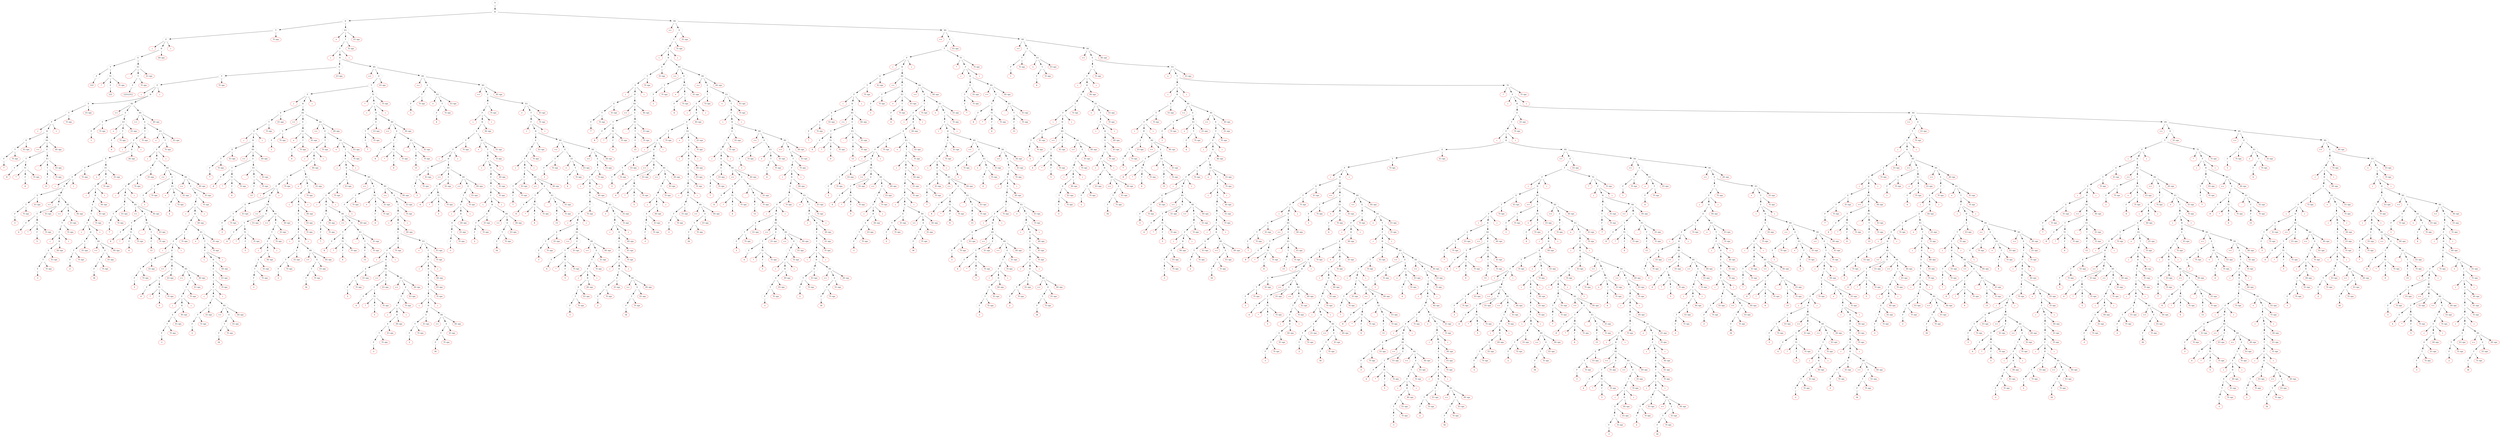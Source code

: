 digraph Tree {
835648992 [label="S", style=dotted];
835648992 -> {401625763};
401625763 [label="H", style=dotted];
401625763 -> {1921595561, 565760380};
1921595561 [label="E", style=dotted];
1921595561 -> {6566818, 1494279232};
6566818 [label="T", style=dotted];
6566818 -> {1650967483, 87285178};
1650967483 [label="F", style=dotted];
1650967483 -> {610998173, 2047329716, 648129364};
610998173 [label="(", color=red];
610998173 -> {};
2047329716 [label="H", style=dotted];
2047329716 -> {1029991479, 1104106489};
1029991479 [label="E", style=dotted];
1029991479 -> {94438417, 787604730};
94438417 [label="T", style=dotted];
94438417 -> {812265671, 193064360};
812265671 [label="F", style=dotted];
812265671 -> {109961541};
109961541 [label="123", color=red];
109961541 -> {};
193064360 [label="T1", style=dotted];
193064360 -> {670700378, 1190654826, 1109371569};
670700378 [label="*", color=red];
670700378 -> {};
1190654826 [label="F", style=dotted];
1190654826 -> {728890494};
728890494 [label="123", color=red];
728890494 -> {};
1109371569 [label="T1 eps", color=red];
1109371569 -> {};
787604730 [label="E1", style=dotted];
787604730 -> {1558600329, 636718812, 445051633};
1558600329 [label="-", color=red];
1558600329 -> {};
636718812 [label="T", style=dotted];
636718812 -> {1051754451, 1349277854};
1051754451 [label="F", style=dotted];
1051754451 -> {1775282465};
1775282465 [label="12312312", color=red];
1775282465 -> {};
1349277854 [label="T1 eps", color=red];
1349277854 -> {};
445051633 [label="E1 eps", color=red];
445051633 -> {};
1104106489 [label="H1 eps", color=red];
1104106489 -> {};
648129364 [label=")", color=red];
648129364 -> {};
87285178 [label="T1 eps", color=red];
87285178 -> {};
1494279232 [label="E1", style=dotted];
1494279232 -> {1147985808, 2040495657, 1267032364};
1147985808 [label="+", color=red];
1147985808 -> {};
2040495657 [label="T", style=dotted];
2040495657 -> {661672156, 96639997};
661672156 [label="F", style=dotted];
661672156 -> {128893786, 1732398722, 1108411398};
128893786 [label="(", color=red];
128893786 -> {};
1732398722 [label="H", style=dotted];
1732398722 -> {1394438858, 584634336};
1394438858 [label="E", style=dotted];
1394438858 -> {1469821799, 501263526};
1469821799 [label="T", style=dotted];
1469821799 -> {626202354, 1099983479};
626202354 [label="F", style=dotted];
626202354 -> {1268447657, 1401420256, 1851691492};
1268447657 [label="(", color=red];
1268447657 -> {};
1401420256 [label="H", style=dotted];
1401420256 -> {752848266, 815033865};
752848266 [label="E", style=dotted];
752848266 -> {1555093762, 1190900417};
1555093762 [label="T", style=dotted];
1555093762 -> {379110473, 99550389};
379110473 [label="F", style=dotted];
379110473 -> {1598924227, 1144748369, 340870931};
1598924227 [label="(", color=red];
1598924227 -> {};
1144748369 [label="H", style=dotted];
1144748369 -> {1768305536, 1530388690};
1768305536 [label="E", style=dotted];
1768305536 -> {1146743572, 1512981843};
1146743572 [label="T", style=dotted];
1146743572 -> {42768293, 1717159510};
42768293 [label="F", style=dotted];
42768293 -> {1834188994};
1834188994 [label="7", color=red];
1834188994 -> {};
1717159510 [label="T1 eps", color=red];
1717159510 -> {};
1512981843 [label="E1 eps", color=red];
1512981843 -> {};
1530388690 [label="H1", style=dotted];
1530388690 -> {1174361318, 589873731, 200006406};
1174361318 [label="<<", color=red];
1174361318 -> {};
589873731 [label="E", style=dotted];
589873731 -> {2052001577, 1160264930};
2052001577 [label="T", style=dotted];
2052001577 -> {544724190, 1972439101};
544724190 [label="F", style=dotted];
544724190 -> {2007328737};
2007328737 [label="8", color=red];
2007328737 -> {};
1972439101 [label="T1", style=dotted];
1972439101 -> {1936628443, 1830908236, 277630005};
1936628443 [label="*", color=red];
1936628443 -> {};
1830908236 [label="F", style=dotted];
1830908236 -> {1288354730};
1288354730 [label="6", color=red];
1288354730 -> {};
277630005 [label="T1 eps", color=red];
277630005 -> {};
1160264930 [label="E1", style=dotted];
1160264930 -> {1274370218, 758705033, 1604839423};
1274370218 [label="-", color=red];
1274370218 -> {};
758705033 [label="T", style=dotted];
758705033 -> {1177096266, 670576685};
1177096266 [label="F", style=dotted];
1177096266 -> {1299641336};
1299641336 [label="13", color=red];
1299641336 -> {};
670576685 [label="T1 eps", color=red];
670576685 -> {};
1604839423 [label="E1 eps", color=red];
1604839423 -> {};
200006406 [label="H1 eps", color=red];
200006406 -> {};
340870931 [label=")", color=red];
340870931 -> {};
99550389 [label="T1 eps", color=red];
99550389 -> {};
1190900417 [label="E1 eps", color=red];
1190900417 -> {};
815033865 [label="H1", style=dotted];
815033865 -> {764308918, 598446861, 1161082381};
764308918 [label="<<", color=red];
764308918 -> {};
598446861 [label="E", style=dotted];
598446861 -> {1067938912, 1637506559};
1067938912 [label="T", style=dotted];
1067938912 -> {517380410, 2117255219};
517380410 [label="F", style=dotted];
517380410 -> {2058534881};
2058534881 [label="1", color=red];
2058534881 -> {};
2117255219 [label="T1 eps", color=red];
2117255219 -> {};
1637506559 [label="E1", style=dotted];
1637506559 -> {1232367853, 1673605040, 186276003};
1232367853 [label="+", color=red];
1232367853 -> {};
1673605040 [label="T", style=dotted];
1673605040 -> {1681433494, 237061348};
1681433494 [label="F", style=dotted];
1681433494 -> {1685538367};
1685538367 [label="4", color=red];
1685538367 -> {};
237061348 [label="T1 eps", color=red];
237061348 -> {};
186276003 [label="E1 eps", color=red];
186276003 -> {};
1161082381 [label="H1", style=dotted];
1161082381 -> {1030870354, 485815673, 410424423};
1030870354 [label="<<", color=red];
1030870354 -> {};
485815673 [label="E", style=dotted];
485815673 -> {1190035432, 1963387170};
1190035432 [label="T", style=dotted];
1190035432 -> {1323468230, 1645995473};
1323468230 [label="F", style=dotted];
1323468230 -> {1463801669, 355629945, 1327763628};
1463801669 [label="(", color=red];
1463801669 -> {};
355629945 [label="H", style=dotted];
355629945 -> {1915503092, 1535128843};
1915503092 [label="E", style=dotted];
1915503092 -> {1567581361, 849460928};
1567581361 [label="T", style=dotted];
1567581361 -> {580024961, 2027961269};
580024961 [label="F", style=dotted];
580024961 -> {1586270964, 1642360923, 1343441044};
1586270964 [label="(", color=red];
1586270964 -> {};
1642360923 [label="H", style=dotted];
1642360923 -> {693632176, 326549596};
693632176 [label="E", style=dotted];
693632176 -> {1364335809, 458209687};
1364335809 [label="T", style=dotted];
1364335809 -> {233530418, 683287027};
233530418 [label="F", style=dotted];
233530418 -> {1766822961};
1766822961 [label="3", color=red];
1766822961 -> {};
683287027 [label="T1 eps", color=red];
683287027 -> {};
458209687 [label="E1 eps", color=red];
458209687 -> {};
326549596 [label="H1", style=dotted];
326549596 -> {254413710, 1496724653, 553264065};
254413710 [label=">>", color=red];
254413710 -> {};
1496724653 [label="E", style=dotted];
1496724653 -> {897697267, 1789447862};
897697267 [label="T", style=dotted];
897697267 -> {38997010, 1942406066};
38997010 [label="F", style=dotted];
38997010 -> {1213415012};
1213415012 [label="4", color=red];
1213415012 -> {};
1942406066 [label="T1", style=dotted];
1942406066 -> {1688376486, 2114664380, 999661724};
1688376486 [label="*", color=red];
1688376486 -> {};
2114664380 [label="F", style=dotted];
2114664380 -> {1793329556};
1793329556 [label="5", color=red];
1793329556 -> {};
999661724 [label="T1 eps", color=red];
999661724 -> {};
1789447862 [label="E1 eps", color=red];
1789447862 -> {};
553264065 [label="H1", style=dotted];
553264065 -> {445884362, 1031980531, 721748895};
445884362 [label="<<", color=red];
445884362 -> {};
1031980531 [label="E", style=dotted];
1031980531 -> {1642534850, 1724731843};
1642534850 [label="T", style=dotted];
1642534850 -> {1305193908, 1313953385};
1305193908 [label="F", style=dotted];
1305193908 -> {399573350, 463345942, 195600860};
399573350 [label="(", color=red];
399573350 -> {};
463345942 [label="H", style=dotted];
463345942 -> {1334729950, 1347137144};
1334729950 [label="E", style=dotted];
1334729950 -> {997608398, 1973336893};
997608398 [label="T", style=dotted];
997608398 -> {1212899836, 1174290147};
1212899836 [label="F", style=dotted];
1212899836 -> {1289696681};
1289696681 [label="-1", color=red];
1289696681 -> {};
1174290147 [label="T1 eps", color=red];
1174290147 -> {};
1973336893 [label="E1 eps", color=red];
1973336893 -> {};
1347137144 [label="H1 eps", color=red];
1347137144 -> {};
195600860 [label=")", color=red];
195600860 -> {};
1313953385 [label="T1 eps", color=red];
1313953385 -> {};
1724731843 [label="E1 eps", color=red];
1724731843 -> {};
721748895 [label="H1 eps", color=red];
721748895 -> {};
1343441044 [label=")", color=red];
1343441044 -> {};
2027961269 [label="T1 eps", color=red];
2027961269 -> {};
849460928 [label="E1", style=dotted];
849460928 -> {1285044316, 1607460018, 1811075214};
1285044316 [label="+", color=red];
1285044316 -> {};
1607460018 [label="T", style=dotted];
1607460018 -> {1588970020, 1407343478};
1588970020 [label="F", style=dotted];
1588970020 -> {1940447180, 245565335, 2121744517};
1940447180 [label="(", color=red];
1940447180 -> {};
245565335 [label="H", style=dotted];
245565335 -> {1066376662, 183264084};
1066376662 [label="E", style=dotted];
1066376662 -> {476402209, 1490180672};
476402209 [label="T", style=dotted];
476402209 -> {460332449, 1919892312};
460332449 [label="F", style=dotted];
460332449 -> {1143839598, 250075633, 358699161};
1143839598 [label="(", color=red];
1143839598 -> {};
250075633 [label="H", style=dotted];
250075633 -> {517938326, 914424520};
517938326 [label="E", style=dotted];
517938326 -> {110718392, 425918570};
110718392 [label="T", style=dotted];
110718392 -> {2143192188, 1100439041};
2143192188 [label="F", style=dotted];
2143192188 -> {204349222};
204349222 [label="2", color=red];
204349222 -> {};
1100439041 [label="T1 eps", color=red];
1100439041 -> {};
425918570 [label="E1 eps", color=red];
425918570 -> {};
914424520 [label="H1", style=dotted];
914424520 -> {231685785, 114935352, 2110121908};
231685785 [label=">>", color=red];
231685785 -> {};
114935352 [label="E", style=dotted];
114935352 -> {32374789, 1973538135};
32374789 [label="T", style=dotted];
32374789 -> {1023487453, 1865127310};
1023487453 [label="F", style=dotted];
1023487453 -> {515132998};
515132998 [label="34", color=red];
515132998 -> {};
1865127310 [label="T1 eps", color=red];
1865127310 -> {};
1973538135 [label="E1 eps", color=red];
1973538135 -> {};
2110121908 [label="H1 eps", color=red];
2110121908 -> {};
358699161 [label=")", color=red];
358699161 -> {};
1919892312 [label="T1 eps", color=red];
1919892312 -> {};
1490180672 [label="E1 eps", color=red];
1490180672 -> {};
183264084 [label="H1 eps", color=red];
183264084 -> {};
2121744517 [label=")", color=red];
2121744517 -> {};
1407343478 [label="T1 eps", color=red];
1407343478 -> {};
1811075214 [label="E1 eps", color=red];
1811075214 -> {};
1535128843 [label="H1 eps", color=red];
1535128843 -> {};
1327763628 [label=")", color=red];
1327763628 -> {};
1645995473 [label="T1 eps", color=red];
1645995473 -> {};
1963387170 [label="E1", style=dotted];
1963387170 -> {1694819250, 1365202186, 1651191114};
1694819250 [label="+", color=red];
1694819250 -> {};
1365202186 [label="T", style=dotted];
1365202186 -> {1586600255, 474675244};
1586600255 [label="F", style=dotted];
1586600255 -> {932583850, 212628335, 1579572132};
932583850 [label="(", color=red];
932583850 -> {};
212628335 [label="H", style=dotted];
212628335 -> {359023572, 305808283};
359023572 [label="E", style=dotted];
359023572 -> {2111991224, 292938459};
2111991224 [label="T", style=dotted];
2111991224 -> {917142466, 1993134103};
917142466 [label="F", style=dotted];
917142466 -> {405662939, 653305407, 1130478920};
405662939 [label="(", color=red];
405662939 -> {};
653305407 [label="H", style=dotted];
653305407 -> {1404928347, 604107971};
1404928347 [label="E", style=dotted];
1404928347 -> {123961122, 1227229563};
123961122 [label="T", style=dotted];
123961122 -> {1982791261, 1562557367};
1982791261 [label="F", style=dotted];
1982791261 -> {1101288798};
1101288798 [label="7", color=red];
1101288798 -> {};
1562557367 [label="T1 eps", color=red];
1562557367 -> {};
1227229563 [label="E1 eps", color=red];
1227229563 -> {};
604107971 [label="H1", style=dotted];
604107971 -> {942731712, 971848845, 1910163204};
942731712 [label="<<", color=red];
942731712 -> {};
971848845 [label="E", style=dotted];
971848845 -> {305623748, 758529971};
305623748 [label="T", style=dotted];
305623748 -> {2104457164, 1521118594};
2104457164 [label="F", style=dotted];
2104457164 -> {1940030785};
1940030785 [label="8", color=red];
1940030785 -> {};
1521118594 [label="T1", style=dotted];
1521118594 -> {1869997857, 1763847188, 1617791695};
1869997857 [label="*", color=red];
1869997857 -> {};
1763847188 [label="F", style=dotted];
1763847188 -> {125993742};
125993742 [label="6", color=red];
125993742 -> {};
1617791695 [label="T1 eps", color=red];
1617791695 -> {};
758529971 [label="E1", style=dotted];
758529971 -> {1192108080, 1068824137, 864237698};
1192108080 [label="-", color=red];
1192108080 -> {};
1068824137 [label="T", style=dotted];
1068824137 -> {537548559, 380894366};
537548559 [label="F", style=dotted];
537548559 -> {237852351};
237852351 [label="13", color=red];
237852351 -> {};
380894366 [label="T1 eps", color=red];
380894366 -> {};
864237698 [label="E1 eps", color=red];
864237698 -> {};
1910163204 [label="H1 eps", color=red];
1910163204 -> {};
1130478920 [label=")", color=red];
1130478920 -> {};
1993134103 [label="T1 eps", color=red];
1993134103 -> {};
292938459 [label="E1 eps", color=red];
292938459 -> {};
305808283 [label="H1", style=dotted];
305808283 -> {608188624, 1451270520, 1608446010};
608188624 [label="<<", color=red];
608188624 -> {};
1451270520 [label="E", style=dotted];
1451270520 -> {992136656, 511833308};
992136656 [label="T", style=dotted];
992136656 -> {1297685781, 1705929636};
1297685781 [label="F", style=dotted];
1297685781 -> {1221555852};
1221555852 [label="1", color=red];
1221555852 -> {};
1705929636 [label="T1 eps", color=red];
1705929636 -> {};
511833308 [label="E1", style=dotted];
511833308 -> {1509514333, 1556956098, 1252585652};
1509514333 [label="+", color=red];
1509514333 -> {};
1556956098 [label="T", style=dotted];
1556956098 -> {2036368507, 1785210046};
2036368507 [label="F", style=dotted];
2036368507 -> {1552787810};
1552787810 [label="4", color=red];
1552787810 -> {};
1785210046 [label="T1 eps", color=red];
1785210046 -> {};
1252585652 [label="E1 eps", color=red];
1252585652 -> {};
1608446010 [label="H1", style=dotted];
1608446010 -> {1361960727, 739498517, 125130493};
1361960727 [label="<<", color=red];
1361960727 -> {};
739498517 [label="E", style=dotted];
739498517 -> {914504136, 166239592};
914504136 [label="T", style=dotted];
914504136 -> {991505714, 385242642};
991505714 [label="F", style=dotted];
991505714 -> {824009085, 2085857771, 248609774};
824009085 [label="(", color=red];
824009085 -> {};
2085857771 [label="H", style=dotted];
2085857771 -> {708049632, 1887400018};
708049632 [label="E", style=dotted];
708049632 -> {285377351, 344560770};
285377351 [label="T", style=dotted];
285377351 -> {559450121, 716083600};
559450121 [label="F", style=dotted];
559450121 -> {791885625, 2001112025, 314265080};
791885625 [label="(", color=red];
791885625 -> {};
2001112025 [label="H", style=dotted];
2001112025 -> {1288141870, 2054881392};
1288141870 [label="E", style=dotted];
1288141870 -> {966808741, 1908153060};
966808741 [label="T", style=dotted];
966808741 -> {116211441, 607635164};
116211441 [label="F", style=dotted];
116211441 -> {529116035};
529116035 [label="3", color=red];
529116035 -> {};
607635164 [label="T1 eps", color=red];
607635164 -> {};
1908153060 [label="E1 eps", color=red];
1908153060 -> {};
2054881392 [label="H1", style=dotted];
2054881392 -> {242481580, 1627800613, 2065530879};
242481580 [label=">>", color=red];
242481580 -> {};
1627800613 [label="E", style=dotted];
1627800613 -> {697960108, 943010986};
697960108 [label="T", style=dotted];
697960108 -> {1807837413, 2066940133};
1807837413 [label="F", style=dotted];
1807837413 -> {48612937};
48612937 [label="4", color=red];
48612937 -> {};
2066940133 [label="T1", style=dotted];
2066940133 -> {325333723, 1937962514, 274064559};
325333723 [label="*", color=red];
325333723 -> {};
1937962514 [label="F", style=dotted];
1937962514 -> {1018081122};
1018081122 [label="5", color=red];
1018081122 -> {};
274064559 [label="T1 eps", color=red];
274064559 -> {};
943010986 [label="E1 eps", color=red];
943010986 -> {};
2065530879 [label="H1", style=dotted];
2065530879 -> {242131142, 1782113663, 1433867275};
242131142 [label="<<", color=red];
242131142 -> {};
1782113663 [label="E", style=dotted];
1782113663 -> {476800120, 1744347043};
476800120 [label="T", style=dotted];
476800120 -> {1254526270, 662441761};
1254526270 [label="F", style=dotted];
1254526270 -> {1618212626, 1129670968, 1023714065};
1618212626 [label="(", color=red];
1618212626 -> {};
1129670968 [label="H", style=dotted];
1129670968 -> {2051450519, 99747242};
2051450519 [label="E", style=dotted];
2051450519 -> {1837543557, 1971489295};
1837543557 [label="T", style=dotted];
1837543557 -> {985655350, 804611486};
985655350 [label="F", style=dotted];
985655350 -> {2008017533};
2008017533 [label="-1", color=red];
2008017533 -> {};
804611486 [label="T1 eps", color=red];
804611486 -> {};
1971489295 [label="E1 eps", color=red];
1971489295 -> {};
99747242 [label="H1 eps", color=red];
99747242 -> {};
1023714065 [label=")", color=red];
1023714065 -> {};
662441761 [label="T1 eps", color=red];
662441761 -> {};
1744347043 [label="E1 eps", color=red];
1744347043 -> {};
1433867275 [label="H1 eps", color=red];
1433867275 -> {};
314265080 [label=")", color=red];
314265080 -> {};
716083600 [label="T1 eps", color=red];
716083600 -> {};
344560770 [label="E1", style=dotted];
344560770 -> {370988149, 1395089624, 1476011703};
370988149 [label="+", color=red];
370988149 -> {};
1395089624 [label="T", style=dotted];
1395089624 -> {1603195447, 792791759};
1603195447 [label="F", style=dotted];
1603195447 -> {1191747167, 1094834071, 1761061602};
1191747167 [label="(", color=red];
1191747167 -> {};
1094834071 [label="H", style=dotted];
1094834071 -> {1330106945, 1279149968};
1330106945 [label="E", style=dotted];
1330106945 -> {59559151, 1450821318};
59559151 [label="T", style=dotted];
59559151 -> {668849042, 434176574};
668849042 [label="F", style=dotted];
668849042 -> {2096057945, 1689843956, 766572210};
2096057945 [label="(", color=red];
2096057945 -> {};
1689843956 [label="H", style=dotted];
1689843956 -> {1020391880, 977993101};
1020391880 [label="E", style=dotted];
1020391880 -> {429313384, 859417998};
429313384 [label="T", style=dotted];
429313384 -> {5592464, 1830712962};
5592464 [label="F", style=dotted];
5592464 -> {1112280004};
1112280004 [label="2", color=red];
1112280004 -> {};
1830712962 [label="T1 eps", color=red];
1830712962 -> {};
859417998 [label="E1 eps", color=red];
859417998 -> {};
977993101 [label="H1", style=dotted];
977993101 -> {1013423070, 380936215, 142638629};
1013423070 [label=">>", color=red];
1013423070 -> {};
380936215 [label="E", style=dotted];
380936215 -> {707806938, 705265961};
707806938 [label="T", style=dotted];
707806938 -> {428746855, 317983781};
428746855 [label="F", style=dotted];
428746855 -> {987405879};
987405879 [label="34", color=red];
987405879 -> {};
317983781 [label="T1 eps", color=red];
317983781 -> {};
705265961 [label="E1 eps", color=red];
705265961 -> {};
142638629 [label="H1 eps", color=red];
142638629 -> {};
766572210 [label=")", color=red];
766572210 -> {};
434176574 [label="T1 eps", color=red];
434176574 -> {};
1450821318 [label="E1 eps", color=red];
1450821318 -> {};
1279149968 [label="H1 eps", color=red];
1279149968 -> {};
1761061602 [label=")", color=red];
1761061602 -> {};
792791759 [label="T1 eps", color=red];
792791759 -> {};
1476011703 [label="E1 eps", color=red];
1476011703 -> {};
1887400018 [label="H1 eps", color=red];
1887400018 -> {};
248609774 [label=")", color=red];
248609774 -> {};
385242642 [label="T1 eps", color=red];
385242642 -> {};
166239592 [label="E1 eps", color=red];
166239592 -> {};
125130493 [label="H1 eps", color=red];
125130493 -> {};
1579572132 [label=")", color=red];
1579572132 -> {};
474675244 [label="T1 eps", color=red];
474675244 -> {};
1651191114 [label="E1 eps", color=red];
1651191114 -> {};
410424423 [label="H1 eps", color=red];
410424423 -> {};
1851691492 [label=")", color=red];
1851691492 -> {};
1099983479 [label="T1 eps", color=red];
1099983479 -> {};
501263526 [label="E1 eps", color=red];
501263526 -> {};
584634336 [label="H1", style=dotted];
584634336 -> {1555845260, 874088044, 104739310};
1555845260 [label="<<", color=red];
1555845260 -> {};
874088044 [label="E", style=dotted];
874088044 -> {1761291320, 1451043227};
1761291320 [label="T", style=dotted];
1761291320 -> {783286238, 1500056228};
783286238 [label="F", style=dotted];
783286238 -> {1749186397, 1464642111, 105704967};
1749186397 [label="(", color=red];
1749186397 -> {};
1464642111 [label="H", style=dotted];
1464642111 -> {392292416, 1818402158};
392292416 [label="E", style=dotted];
392292416 -> {1590550415, 1058025095};
1590550415 [label="T", style=dotted];
1590550415 -> {665576141, 1599771323};
665576141 [label="F", style=dotted];
665576141 -> {1876631416, 1359044626, 692342133};
1876631416 [label="(", color=red];
1876631416 -> {};
1359044626 [label="H", style=dotted];
1359044626 -> {578866604, 353842779};
578866604 [label="E", style=dotted];
578866604 -> {1338823963, 1156060786};
1338823963 [label="T", style=dotted];
1338823963 -> {1612799726, 1286084959};
1612799726 [label="F", style=dotted];
1612799726 -> {1709537756};
1709537756 [label="7", color=red];
1709537756 -> {};
1286084959 [label="T1 eps", color=red];
1286084959 -> {};
1156060786 [label="E1 eps", color=red];
1156060786 -> {};
353842779 [label="H1", style=dotted];
353842779 -> {1639622804, 184966243, 124313277};
1639622804 [label="<<", color=red];
1639622804 -> {};
184966243 [label="E", style=dotted];
184966243 -> {1225616405, 2101842856};
1225616405 [label="T", style=dotted];
1225616405 -> {1151020327, 88579647};
1151020327 [label="F", style=dotted];
1151020327 -> {654845766};
654845766 [label="8", color=red];
654845766 -> {};
88579647 [label="T1", style=dotted];
88579647 -> {1712536284, 2080166188, 1123225098};
1712536284 [label="*", color=red];
1712536284 -> {};
2080166188 [label="F", style=dotted];
2080166188 -> {606548741};
606548741 [label="6", color=red];
606548741 -> {};
1123225098 [label="T1 eps", color=red];
1123225098 -> {};
2101842856 [label="E1", style=dotted];
2101842856 -> {1528637575, 1190524793, 472654579};
1528637575 [label="-", color=red];
1528637575 -> {};
1190524793 [label="T", style=dotted];
1190524793 -> {26117480, 870698190};
26117480 [label="F", style=dotted];
26117480 -> {1514322932};
1514322932 [label="13", color=red];
1514322932 -> {};
870698190 [label="T1 eps", color=red];
870698190 -> {};
472654579 [label="E1 eps", color=red];
472654579 -> {};
124313277 [label="H1 eps", color=red];
124313277 -> {};
692342133 [label=")", color=red];
692342133 -> {};
1599771323 [label="T1 eps", color=red];
1599771323 -> {};
1058025095 [label="E1 eps", color=red];
1058025095 -> {};
1818402158 [label="H1", style=dotted];
1818402158 -> {654582261, 1389647288, 1330278544};
654582261 [label="<<", color=red];
654582261 -> {};
1389647288 [label="E", style=dotted];
1389647288 -> {1634198, 110456297};
1634198 [label="T", style=dotted];
1634198 -> {1989972246, 1791930789};
1989972246 [label="F", style=dotted];
1989972246 -> {762152757};
762152757 [label="1", color=red];
762152757 -> {};
1791930789 [label="T1 eps", color=red];
1791930789 -> {};
110456297 [label="E1", style=dotted];
110456297 -> {12209492, 314337396, 232824863};
12209492 [label="+", color=red];
12209492 -> {};
314337396 [label="T", style=dotted];
314337396 -> {1282788025, 519569038};
1282788025 [label="F", style=dotted];
1282788025 -> {1870252780};
1870252780 [label="4", color=red];
1870252780 -> {};
519569038 [label="T1 eps", color=red];
519569038 -> {};
232824863 [label="E1 eps", color=red];
232824863 -> {};
1330278544 [label="H1", style=dotted];
1330278544 -> {1729199940, 97730845, 611437735};
1729199940 [label="<<", color=red];
1729199940 -> {};
97730845 [label="E", style=dotted];
97730845 -> {100555887, 1769597131};
100555887 [label="T", style=dotted];
100555887 -> {1983747920, 1543727556};
1983747920 [label="F", style=dotted];
1983747920 -> {736709391, 225493257, 401424608};
736709391 [label="(", color=red];
736709391 -> {};
225493257 [label="H", style=dotted];
225493257 -> {1348949648, 834133664};
1348949648 [label="E", style=dotted];
1348949648 -> {985934102, 1205044462};
985934102 [label="T", style=dotted];
985934102 -> {761960786, 581374081};
761960786 [label="F", style=dotted];
761960786 -> {959447386, 1654589030, 466002798};
959447386 [label="(", color=red];
959447386 -> {};
1654589030 [label="H", style=dotted];
1654589030 -> {33524623, 947679291};
33524623 [label="E", style=dotted];
33524623 -> {575335780, 205125520};
575335780 [label="T", style=dotted];
575335780 -> {1911006827, 717356484};
1911006827 [label="F", style=dotted];
1911006827 -> {1595212853};
1595212853 [label="3", color=red];
1595212853 -> {};
717356484 [label="T1 eps", color=red];
717356484 -> {};
205125520 [label="E1 eps", color=red];
205125520 -> {};
947679291 [label="H1", style=dotted];
947679291 -> {475266352, 1355531311, 1967205423};
475266352 [label=">>", color=red];
475266352 -> {};
1355531311 [label="E", style=dotted];
1355531311 -> {42121758, 20671747};
42121758 [label="T", style=dotted];
42121758 -> {257895351, 1929600551};
257895351 [label="F", style=dotted];
257895351 -> {1690716179};
1690716179 [label="4", color=red];
1690716179 -> {};
1929600551 [label="T1", style=dotted];
1929600551 -> {1053782781, 1211888640, 564160838};
1053782781 [label="*", color=red];
1053782781 -> {};
1211888640 [label="F", style=dotted];
1211888640 -> {2012232625};
2012232625 [label="5", color=red];
2012232625 -> {};
564160838 [label="T1 eps", color=red];
564160838 -> {};
20671747 [label="E1 eps", color=red];
20671747 -> {};
1967205423 [label="H1", style=dotted];
1967205423 -> {846063400, 627150481, 128526626};
846063400 [label="<<", color=red];
846063400 -> {};
627150481 [label="E", style=dotted];
627150481 -> {1911728085, 754666084};
1911728085 [label="T", style=dotted];
1911728085 -> {88558700, 1265210847};
88558700 [label="F", style=dotted];
88558700 -> {801197928, 1495242910, 1711574013};
801197928 [label="(", color=red];
801197928 -> {};
1495242910 [label="H", style=dotted];
1495242910 -> {1631862159, 1146848448};
1631862159 [label="E", style=dotted];
1631862159 -> {1638215613, 591137559};
1638215613 [label="T", style=dotted];
1638215613 -> {1674896058, 2075203460};
1674896058 [label="F", style=dotted];
1674896058 -> {866191240};
866191240 [label="-1", color=red];
866191240 -> {};
2075203460 [label="T1 eps", color=red];
2075203460 -> {};
591137559 [label="E1 eps", color=red];
591137559 -> {};
1146848448 [label="H1 eps", color=red];
1146848448 -> {};
1711574013 [label=")", color=red];
1711574013 -> {};
1265210847 [label="T1 eps", color=red];
1265210847 -> {};
754666084 [label="E1 eps", color=red];
754666084 -> {};
128526626 [label="H1 eps", color=red];
128526626 -> {};
466002798 [label=")", color=red];
466002798 -> {};
581374081 [label="T1 eps", color=red];
581374081 -> {};
1205044462 [label="E1", style=dotted];
1205044462 -> {1879492184, 872627152, 1207769059};
1879492184 [label="+", color=red];
1879492184 -> {};
872627152 [label="T", style=dotted];
872627152 -> {2094777811, 984213526};
2094777811 [label="F", style=dotted];
2094777811 -> {400136488, 942986815, 451111351};
400136488 [label="(", color=red];
400136488 -> {};
942986815 [label="H", style=dotted];
942986815 -> {1879034789, 875827115};
1879034789 [label="E", style=dotted];
1879034789 -> {716157500, 729864207};
716157500 [label="T", style=dotted];
716157500 -> {984849465, 787387795};
984849465 [label="F", style=dotted];
984849465 -> {2030562336, 1416233903, 1914572623};
2030562336 [label="(", color=red];
2030562336 -> {};
1416233903 [label="H", style=dotted];
1416233903 -> {679890578, 1856426318};
679890578 [label="E", style=dotted];
679890578 -> {1792393294, 1748225580};
1792393294 [label="T", style=dotted];
1792393294 -> {1918627686, 716143810};
1918627686 [label="F", style=dotted];
1918627686 -> {1849433705};
1849433705 [label="2", color=red];
1849433705 -> {};
716143810 [label="T1 eps", color=red];
716143810 -> {};
1748225580 [label="E1 eps", color=red];
1748225580 -> {};
1856426318 [label="H1", style=dotted];
1856426318 -> {411631404, 897913732, 1688019098};
411631404 [label=">>", color=red];
411631404 -> {};
897913732 [label="E", style=dotted];
897913732 -> {1792845110, 896681694};
1792845110 [label="T", style=dotted];
1792845110 -> {687241927, 627185331};
687241927 [label="F", style=dotted];
687241927 -> {706277948};
706277948 [label="34", color=red];
706277948 -> {};
627185331 [label="T1 eps", color=red];
627185331 -> {};
896681694 [label="E1 eps", color=red];
896681694 -> {};
1688019098 [label="H1 eps", color=red];
1688019098 -> {};
1914572623 [label=")", color=red];
1914572623 -> {};
787387795 [label="T1 eps", color=red];
787387795 -> {};
729864207 [label="E1 eps", color=red];
729864207 -> {};
875827115 [label="H1 eps", color=red];
875827115 -> {};
451111351 [label=")", color=red];
451111351 -> {};
984213526 [label="T1 eps", color=red];
984213526 -> {};
1207769059 [label="E1 eps", color=red];
1207769059 -> {};
834133664 [label="H1 eps", color=red];
834133664 -> {};
401424608 [label=")", color=red];
401424608 -> {};
1543727556 [label="T1 eps", color=red];
1543727556 -> {};
1769597131 [label="E1", style=dotted];
1769597131 -> {226170135, 381707837, 589446616};
226170135 [label="+", color=red];
226170135 -> {};
381707837 [label="T", style=dotted];
381707837 -> {1321640594, 457233904};
1321640594 [label="F", style=dotted];
1321640594 -> {245672235, 1012570586, 1207140081};
245672235 [label="(", color=red];
245672235 -> {};
1012570586 [label="H", style=dotted];
1012570586 -> {1510067370, 1908923184};
1510067370 [label="E", style=dotted];
1510067370 -> {431687835, 1164175787};
431687835 [label="T", style=dotted];
431687835 -> {290658609, 1577213552};
290658609 [label="F", style=dotted];
290658609 -> {532445947, 1170794006, 1289479439};
532445947 [label="(", color=red];
532445947 -> {};
1170794006 [label="H", style=dotted];
1170794006 -> {6738746, 2096171631};
6738746 [label="E", style=dotted];
6738746 -> {2114694065, 1844169442};
2114694065 [label="T", style=dotted];
2114694065 -> {1537358694, 804581391};
1537358694 [label="F", style=dotted];
1537358694 -> {209813603};
209813603 [label="7", color=red];
209813603 -> {};
804581391 [label="T1 eps", color=red];
804581391 -> {};
1844169442 [label="E1 eps", color=red];
1844169442 -> {};
2096171631 [label="H1", style=dotted];
2096171631 -> {1057941451, 1975358023, 2101440631};
1057941451 [label="<<", color=red];
1057941451 -> {};
1975358023 [label="E", style=dotted];
1975358023 -> {2109957412, 901506536};
2109957412 [label="T", style=dotted];
2109957412 -> {747464370, 1513712028};
747464370 [label="F", style=dotted];
747464370 -> {1018547642};
1018547642 [label="8", color=red];
1018547642 -> {};
1513712028 [label="T1", style=dotted];
1513712028 -> {1456208737, 288665596, 13648335};
1456208737 [label="*", color=red];
1456208737 -> {};
288665596 [label="F", style=dotted];
288665596 -> {312116338};
312116338 [label="6", color=red];
312116338 -> {};
13648335 [label="T1 eps", color=red];
13648335 -> {};
901506536 [label="E1", style=dotted];
901506536 -> {453211571, 796684896, 757108857};
453211571 [label="-", color=red];
453211571 -> {};
796684896 [label="T", style=dotted];
796684896 -> {1809787067, 1802598046};
1809787067 [label="F", style=dotted];
1809787067 -> {659748578};
659748578 [label="13", color=red];
659748578 -> {};
1802598046 [label="T1 eps", color=red];
1802598046 -> {};
757108857 [label="E1 eps", color=red];
757108857 -> {};
2101440631 [label="H1 eps", color=red];
2101440631 -> {};
1289479439 [label=")", color=red];
1289479439 -> {};
1577213552 [label="T1 eps", color=red];
1577213552 -> {};
1164175787 [label="E1 eps", color=red];
1164175787 -> {};
1908923184 [label="H1", style=dotted];
1908923184 -> {240650537, 483422889, 2088051243};
240650537 [label="<<", color=red];
240650537 -> {};
483422889 [label="E", style=dotted];
483422889 -> {1277181601, 41903949};
1277181601 [label="T", style=dotted];
1277181601 -> {488970385, 1209271652};
488970385 [label="F", style=dotted];
488970385 -> {93122545};
93122545 [label="1", color=red];
93122545 -> {};
1209271652 [label="T1 eps", color=red];
1209271652 -> {};
41903949 [label="E1", style=dotted];
41903949 -> {2083562754, 1239731077, 557041912};
2083562754 [label="+", color=red];
2083562754 -> {};
1239731077 [label="T", style=dotted];
1239731077 -> {1134712904, 985922955};
1134712904 [label="F", style=dotted];
1134712904 -> {1435804085};
1435804085 [label="4", color=red];
1435804085 -> {};
985922955 [label="T1 eps", color=red];
985922955 -> {};
557041912 [label="E1 eps", color=red];
557041912 -> {};
2088051243 [label="H1", style=dotted];
2088051243 -> {1784662007, 997110508, 509886383};
1784662007 [label="<<", color=red];
1784662007 -> {};
997110508 [label="E", style=dotted];
997110508 -> {1854778591, 2054798982};
1854778591 [label="T", style=dotted];
1854778591 -> {885951223, 191382150};
885951223 [label="F", style=dotted];
885951223 -> {142666848, 1060830840, 2137211482};
142666848 [label="(", color=red];
142666848 -> {};
1060830840 [label="H", style=dotted];
1060830840 -> {920011586, 968514068};
920011586 [label="E", style=dotted];
920011586 -> {1360767589, 873415566};
1360767589 [label="T", style=dotted];
1360767589 -> {818403870, 1531333864};
818403870 [label="F", style=dotted];
818403870 -> {1468177767, 434091818, 398887205};
1468177767 [label="(", color=red];
1468177767 -> {};
434091818 [label="H", style=dotted];
434091818 -> {2114889273, 1025799482};
2114889273 [label="E", style=dotted];
2114889273 -> {1504109395, 2047526627};
1504109395 [label="T", style=dotted];
1504109395 -> {1908316405, 1873653341};
1908316405 [label="F", style=dotted];
1908316405 -> {25126016};
25126016 [label="3", color=red];
25126016 -> {};
1873653341 [label="T1 eps", color=red];
1873653341 -> {};
2047526627 [label="E1 eps", color=red];
2047526627 -> {};
1025799482 [label="H1", style=dotted];
1025799482 -> {762218386, 672320506, 718231523};
762218386 [label=">>", color=red];
762218386 -> {};
672320506 [label="E", style=dotted];
672320506 -> {1349414238, 157627094};
1349414238 [label="T", style=dotted];
1349414238 -> {932607259, 1740000325};
932607259 [label="F", style=dotted];
932607259 -> {1142020464};
1142020464 [label="4", color=red];
1142020464 -> {};
1740000325 [label="T1", style=dotted];
1740000325 -> {1682092198, 1626877848, 905544614};
1682092198 [label="*", color=red];
1682092198 -> {};
1626877848 [label="F", style=dotted];
1626877848 -> {2137589296};
2137589296 [label="5", color=red];
2137589296 -> {};
905544614 [label="T1 eps", color=red];
905544614 -> {};
157627094 [label="E1 eps", color=red];
157627094 -> {};
718231523 [label="H1", style=dotted];
718231523 -> {249515771, 796533847, 1449621165};
249515771 [label="<<", color=red];
249515771 -> {};
796533847 [label="E", style=dotted];
796533847 -> {1627960023, 357863579};
1627960023 [label="T", style=dotted];
1627960023 -> {1811044090, 114132791};
1811044090 [label="F", style=dotted];
1811044090 -> {586617651, 328638398, 1789550256};
586617651 [label="(", color=red];
586617651 -> {};
328638398 [label="H", style=dotted];
328638398 -> {3447021, 440434003};
3447021 [label="E", style=dotted];
3447021 -> {1032616650, 99347477};
1032616650 [label="T", style=dotted];
1032616650 -> {566034357, 940553268};
566034357 [label="F", style=dotted];
566034357 -> {1720435669};
1720435669 [label="-1", color=red];
1720435669 -> {};
940553268 [label="T1 eps", color=red];
940553268 -> {};
99347477 [label="E1 eps", color=red];
99347477 -> {};
440434003 [label="H1 eps", color=red];
440434003 -> {};
1789550256 [label=")", color=red];
1789550256 -> {};
114132791 [label="T1 eps", color=red];
114132791 -> {};
357863579 [label="E1 eps", color=red];
357863579 -> {};
1449621165 [label="H1 eps", color=red];
1449621165 -> {};
398887205 [label=")", color=red];
398887205 -> {};
1531333864 [label="T1 eps", color=red];
1531333864 -> {};
873415566 [label="E1", style=dotted];
873415566 -> {1020923989, 2052915500, 1068934215};
1020923989 [label="+", color=red];
1020923989 -> {};
2052915500 [label="T", style=dotted];
2052915500 -> {127618319, 1798286609};
127618319 [label="F", style=dotted];
127618319 -> {2036958521, 1945604815, 785992331};
2036958521 [label="(", color=red];
2036958521 -> {};
1945604815 [label="H", style=dotted];
1945604815 -> {940060004, 234698513};
940060004 [label="E", style=dotted];
940060004 -> {1121172875, 649734728};
1121172875 [label="T", style=dotted];
1121172875 -> {1595953398, 998351292};
1595953398 [label="F", style=dotted];
1595953398 -> {1684106402, 335471116, 1308927845};
1684106402 [label="(", color=red];
1684106402 -> {};
335471116 [label="H", style=dotted];
335471116 -> {2017354584, 391447681};
2017354584 [label="E", style=dotted];
2017354584 -> {1935637221, 403424356};
1935637221 [label="T", style=dotted];
1935637221 -> {321142942, 745160567};
321142942 [label="F", style=dotted];
321142942 -> {610984013};
610984013 [label="2", color=red];
610984013 -> {};
745160567 [label="T1 eps", color=red];
745160567 -> {};
403424356 [label="E1 eps", color=red];
403424356 -> {};
391447681 [label="H1", style=dotted];
391447681 -> {1644443712, 1393931310, 788117692};
1644443712 [label=">>", color=red];
1644443712 -> {};
1393931310 [label="E", style=dotted];
1393931310 -> {1566723494, 510113906};
1566723494 [label="T", style=dotted];
1566723494 -> {1622006612, 66233253};
1622006612 [label="F", style=dotted];
1622006612 -> {1286783232};
1286783232 [label="34", color=red];
1286783232 -> {};
66233253 [label="T1 eps", color=red];
66233253 -> {};
510113906 [label="E1 eps", color=red];
510113906 -> {};
788117692 [label="H1 eps", color=red];
788117692 -> {};
1308927845 [label=")", color=red];
1308927845 -> {};
998351292 [label="T1 eps", color=red];
998351292 -> {};
649734728 [label="E1 eps", color=red];
649734728 -> {};
234698513 [label="H1 eps", color=red];
234698513 -> {};
785992331 [label=")", color=red];
785992331 -> {};
1798286609 [label="T1 eps", color=red];
1798286609 -> {};
1068934215 [label="E1 eps", color=red];
1068934215 -> {};
968514068 [label="H1 eps", color=red];
968514068 -> {};
2137211482 [label=")", color=red];
2137211482 -> {};
191382150 [label="T1 eps", color=red];
191382150 -> {};
2054798982 [label="E1 eps", color=red];
2054798982 -> {};
509886383 [label="H1 eps", color=red];
509886383 -> {};
1207140081 [label=")", color=red];
1207140081 -> {};
457233904 [label="T1 eps", color=red];
457233904 -> {};
589446616 [label="E1 eps", color=red];
589446616 -> {};
611437735 [label="H1 eps", color=red];
611437735 -> {};
105704967 [label=")", color=red];
105704967 -> {};
1500056228 [label="T1", style=dotted];
1500056228 -> {1874154700, 1632392469, 2008362258};
1874154700 [label="*", color=red];
1874154700 -> {};
1632392469 [label="F", style=dotted];
1632392469 -> {760563749, 1753447031, 1810132623};
760563749 [label="(", color=red];
760563749 -> {};
1753447031 [label="H", style=dotted];
1753447031 -> {895947612, 846492085};
895947612 [label="E", style=dotted];
895947612 -> {1096283470, 152005629};
1096283470 [label="T", style=dotted];
1096283470 -> {75457651, 362239120};
75457651 [label="F", style=dotted];
75457651 -> {1796488937};
1796488937 [label="7", color=red];
1796488937 -> {};
362239120 [label="T1 eps", color=red];
362239120 -> {};
152005629 [label="E1 eps", color=red];
152005629 -> {};
846492085 [label="H1", style=dotted];
846492085 -> {423031029, 1712669532, 1225373914};
423031029 [label="<<", color=red];
423031029 -> {};
1712669532 [label="E", style=dotted];
1712669532 -> {60830820, 759156157};
60830820 [label="T", style=dotted];
60830820 -> {1635546341, 1698156408};
1635546341 [label="F", style=dotted];
1635546341 -> {1740035246};
1740035246 [label="8", color=red];
1740035246 -> {};
1698156408 [label="T1", style=dotted];
1698156408 -> {884457408, 913190639, 1845066581};
884457408 [label="*", color=red];
884457408 -> {};
913190639 [label="F", style=dotted];
913190639 -> {1018937824};
1018937824 [label="6", color=red];
1018937824 -> {};
1845066581 [label="T1 eps", color=red];
1845066581 -> {};
759156157 [label="E1", style=dotted];
759156157 -> {905654280, 1915058446, 1419810764};
905654280 [label="-", color=red];
905654280 -> {};
1915058446 [label="T", style=dotted];
1915058446 -> {922151033, 1516369375};
922151033 [label="F", style=dotted];
922151033 -> {55909012};
55909012 [label="13", color=red];
55909012 -> {};
1516369375 [label="T1 eps", color=red];
1516369375 -> {};
1419810764 [label="E1 eps", color=red];
1419810764 -> {};
1225373914 [label="H1 eps", color=red];
1225373914 -> {};
1810132623 [label=")", color=red];
1810132623 -> {};
2008362258 [label="T1 eps", color=red];
2008362258 -> {};
1451043227 [label="E1 eps", color=red];
1451043227 -> {};
104739310 [label="H1", style=dotted];
104739310 -> {1394336709, 1387228415, 120960120};
1394336709 [label="<<", color=red];
1394336709 -> {};
1387228415 [label="E", style=dotted];
1387228415 -> {748658608, 546718765};
748658608 [label="T", style=dotted];
748658608 -> {167185492, 592179046};
167185492 [label="F", style=dotted];
167185492 -> {1937348256};
1937348256 [label="1", color=red];
1937348256 -> {};
592179046 [label="T1 eps", color=red];
592179046 -> {};
546718765 [label="E1", style=dotted];
546718765 -> {1641808846, 1358444045, 750044075};
1641808846 [label="+", color=red];
1641808846 -> {};
1358444045 [label="T", style=dotted];
1358444045 -> {331844619, 310656974};
331844619 [label="F", style=dotted];
331844619 -> {64830413};
64830413 [label="4", color=red];
64830413 -> {};
310656974 [label="T1 eps", color=red];
310656974 -> {};
750044075 [label="E1 eps", color=red];
750044075 -> {};
120960120 [label="H1", style=dotted];
120960120 -> {159259014, 653687670, 356473385};
159259014 [label="<<", color=red];
159259014 -> {};
653687670 [label="E", style=dotted];
653687670 -> {2136344592, 110992469};
2136344592 [label="T", style=dotted];
2136344592 -> {329611835, 2091156596};
329611835 [label="F", style=dotted];
329611835 -> {863831416, 1508395126, 1638172114};
863831416 [label="(", color=red];
863831416 -> {};
1508395126 [label="H", style=dotted];
1508395126 -> {972765878, 1651945012};
972765878 [label="E", style=dotted];
972765878 -> {2034688500, 1007251739};
2034688500 [label="T", style=dotted];
2034688500 -> {1556595366, 194494468};
1556595366 [label="F", style=dotted];
1556595366 -> {1167116739, 853993923, 1347870667};
1167116739 [label="(", color=red];
1167116739 -> {};
853993923 [label="H", style=dotted];
853993923 -> {1702146597, 644460953};
1702146597 [label="E", style=dotted];
1702146597 -> {591723622, 1166726978};
591723622 [label="T", style=dotted];
591723622 -> {95395916, 1856056345};
95395916 [label="F", style=dotted];
95395916 -> {1778535015};
1778535015 [label="3", color=red];
1778535015 -> {};
1856056345 [label="T1 eps", color=red];
1856056345 -> {};
1166726978 [label="E1 eps", color=red];
1166726978 -> {};
644460953 [label="H1", style=dotted];
644460953 -> {2032251042, 24433162, 1725097945};
2032251042 [label=">>", color=red];
2032251042 -> {};
24433162 [label="E", style=dotted];
24433162 -> {519821334, 1781256139};
519821334 [label="T", style=dotted];
519821334 -> {1307096070, 1014328909};
1307096070 [label="F", style=dotted];
1307096070 -> {2081303229};
2081303229 [label="4", color=red];
2081303229 -> {};
1014328909 [label="T1", style=dotted];
1014328909 -> {1223685984, 1076835071, 1463757745};
1223685984 [label="*", color=red];
1223685984 -> {};
1076835071 [label="F", style=dotted];
1076835071 -> {1525262377};
1525262377 [label="5", color=red];
1525262377 -> {};
1463757745 [label="T1 eps", color=red];
1463757745 -> {};
1781256139 [label="E1 eps", color=red];
1781256139 -> {};
1725097945 [label="H1", style=dotted];
1725097945 -> {1837760739, 1418428263, 2059904228};
1837760739 [label="<<", color=red];
1837760739 -> {};
1418428263 [label="E", style=dotted];
1418428263 -> {1836643189, 1355316001};
1836643189 [label="T", style=dotted];
1836643189 -> {1597462040, 403716510};
1597462040 [label="F", style=dotted];
1597462040 -> {853119666, 559670971, 1144648478};
853119666 [label="(", color=red];
853119666 -> {};
559670971 [label="H", style=dotted];
559670971 -> {1576861390, 600746945};
1576861390 [label="E", style=dotted];
1576861390 -> {1566502717, 1458849419};
1566502717 [label="T", style=dotted];
1566502717 -> {1824835605, 981661423};
1824835605 [label="F", style=dotted];
1824835605 -> {269468037};
269468037 [label="-1", color=red];
269468037 -> {};
981661423 [label="T1 eps", color=red];
981661423 -> {};
1458849419 [label="E1 eps", color=red];
1458849419 -> {};
600746945 [label="H1 eps", color=red];
600746945 -> {};
1144648478 [label=")", color=red];
1144648478 -> {};
403716510 [label="T1 eps", color=red];
403716510 -> {};
1355316001 [label="E1 eps", color=red];
1355316001 -> {};
2059904228 [label="H1 eps", color=red];
2059904228 -> {};
1347870667 [label=")", color=red];
1347870667 -> {};
194494468 [label="T1 eps", color=red];
194494468 -> {};
1007251739 [label="E1", style=dotted];
1007251739 -> {1681595665, 787867107, 57494364};
1681595665 [label="+", color=red];
1681595665 -> {};
787867107 [label="T", style=dotted];
787867107 -> {1828757853, 1374677625};
1828757853 [label="F", style=dotted];
1828757853 -> {1345636186, 963269035, 1359484306};
1345636186 [label="(", color=red];
1345636186 -> {};
963269035 [label="H", style=dotted];
963269035 -> {2140832232, 157456214};
2140832232 [label="E", style=dotted];
2140832232 -> {1659791576, 1935365522};
1659791576 [label="T", style=dotted];
1659791576 -> {1483022288, 1159785389};
1483022288 [label="F", style=dotted];
1483022288 -> {1410986873, 2110245805, 221036634};
1410986873 [label="(", color=red];
1410986873 -> {};
2110245805 [label="H", style=dotted];
2110245805 -> {1335050193, 1418370913};
1335050193 [label="E", style=dotted];
1335050193 -> {391359742, 2081853534};
391359742 [label="T", style=dotted];
391359742 -> {707610042, 710714889};
707610042 [label="F", style=dotted];
707610042 -> {551734240};
551734240 [label="2", color=red];
551734240 -> {};
710714889 [label="T1 eps", color=red];
710714889 -> {};
2081853534 [label="E1 eps", color=red];
2081853534 -> {};
1418370913 [label="H1", style=dotted];
1418370913 -> {1757293506, 687780858, 1734161410};
1757293506 [label=">>", color=red];
1757293506 -> {};
687780858 [label="E", style=dotted];
687780858 -> {1364614850, 1211076369};
1364614850 [label="T", style=dotted];
1364614850 -> {361993357, 459296537};
361993357 [label="F", style=dotted];
361993357 -> {2015601401};
2015601401 [label="34", color=red];
2015601401 -> {};
459296537 [label="T1 eps", color=red];
459296537 -> {};
1211076369 [label="E1 eps", color=red];
1211076369 -> {};
1734161410 [label="H1 eps", color=red];
1734161410 -> {};
221036634 [label=")", color=red];
221036634 -> {};
1159785389 [label="T1 eps", color=red];
1159785389 -> {};
1935365522 [label="E1 eps", color=red];
1935365522 -> {};
157456214 [label="H1 eps", color=red];
157456214 -> {};
1359484306 [label=")", color=red];
1359484306 -> {};
1374677625 [label="T1 eps", color=red];
1374677625 -> {};
57494364 [label="E1 eps", color=red];
57494364 -> {};
1651945012 [label="H1 eps", color=red];
1651945012 -> {};
1638172114 [label=")", color=red];
1638172114 -> {};
2091156596 [label="T1 eps", color=red];
2091156596 -> {};
110992469 [label="E1", style=dotted];
110992469 -> {1287712235, 1165897474, 1551870003};
1287712235 [label="+", color=red];
1287712235 -> {};
1165897474 [label="T", style=dotted];
1165897474 -> {967765295, 1917513796};
967765295 [label="F", style=dotted];
967765295 -> {1182320432, 1734853116, 703504298};
1182320432 [label="(", color=red];
1182320432 -> {};
1734853116 [label="H", style=dotted];
1734853116 -> {201556483, 214074868};
201556483 [label="E", style=dotted];
201556483 -> {1442045361, 146611050};
1442045361 [label="T", style=dotted];
1442045361 -> {415138788, 13326370};
415138788 [label="F", style=dotted];
415138788 -> {1268650975, 731395981, 1196765369};
1268650975 [label="(", color=red];
1268650975 -> {};
731395981 [label="H", style=dotted];
731395981 -> {486898233, 650023597};
486898233 [label="E", style=dotted];
486898233 -> {1282473384, 575593575};
1282473384 [label="T", style=dotted];
1282473384 -> {346861221, 1188392295};
346861221 [label="F", style=dotted];
346861221 -> {226710952};
226710952 [label="7", color=red];
226710952 -> {};
1188392295 [label="T1 eps", color=red];
1188392295 -> {};
575593575 [label="E1 eps", color=red];
575593575 -> {};
650023597 [label="H1", style=dotted];
650023597 -> {1509563803, 684874119, 1157740463};
1509563803 [label="<<", color=red];
1509563803 -> {};
684874119 [label="E", style=dotted];
684874119 -> {1379435698, 1529306539};
1379435698 [label="T", style=dotted];
1379435698 -> {1635985705, 695682681};
1635985705 [label="F", style=dotted];
1635985705 -> {1073502961};
1073502961 [label="8", color=red];
1073502961 -> {};
695682681 [label="T1", style=dotted];
695682681 -> {1582797472, 644166178, 892529689};
1582797472 [label="*", color=red];
1582797472 -> {};
644166178 [label="F", style=dotted];
644166178 -> {1757676444};
1757676444 [label="6", color=red];
1757676444 -> {};
892529689 [label="T1 eps", color=red];
892529689 -> {};
1529306539 [label="E1", style=dotted];
1529306539 -> {182738614, 94345706, 670035812};
182738614 [label="-", color=red];
182738614 -> {};
94345706 [label="T", style=dotted];
94345706 -> {1870647526, 1204167249};
1870647526 [label="F", style=dotted];
1870647526 -> {1047503754};
1047503754 [label="13", color=red];
1047503754 -> {};
1204167249 [label="T1 eps", color=red];
1204167249 -> {};
670035812 [label="E1 eps", color=red];
670035812 -> {};
1157740463 [label="H1 eps", color=red];
1157740463 -> {};
1196765369 [label=")", color=red];
1196765369 -> {};
13326370 [label="T1 eps", color=red];
13326370 -> {};
146611050 [label="E1 eps", color=red];
146611050 -> {};
214074868 [label="H1", style=dotted];
214074868 -> {1722023916, 2009787198, 32017212};
1722023916 [label="<<", color=red];
1722023916 -> {};
2009787198 [label="E", style=dotted];
2009787198 -> {1121454968, 1006485584};
1121454968 [label="T", style=dotted];
1121454968 -> {466505482, 1580893732};
466505482 [label="F", style=dotted];
466505482 -> {1547425104};
1547425104 [label="1", color=red];
1547425104 -> {};
1580893732 [label="T1 eps", color=red];
1580893732 -> {};
1006485584 [label="E1", style=dotted];
1006485584 -> {152134087, 1615780336, 1783593083};
152134087 [label="+", color=red];
152134087 -> {};
1615780336 [label="T", style=dotted];
1615780336 -> {1750905143, 1782704802};
1750905143 [label="F", style=dotted];
1750905143 -> {2094411587};
2094411587 [label="4", color=red];
2094411587 -> {};
1782704802 [label="T1 eps", color=red];
1782704802 -> {};
1783593083 [label="E1 eps", color=red];
1783593083 -> {};
32017212 [label="H1", style=dotted];
32017212 -> {1833638914, 1620303253, 90320863};
1833638914 [label="<<", color=red];
1833638914 -> {};
1620303253 [label="E", style=dotted];
1620303253 -> {1216590855, 2107447833};
1216590855 [label="T", style=dotted];
1216590855 -> {60559178, 395629617};
60559178 [label="F", style=dotted];
60559178 -> {1122134344, 1471868639, 876563773};
1122134344 [label="(", color=red];
1122134344 -> {};
1471868639 [label="H", style=dotted];
1471868639 -> {87765719, 1413653265};
87765719 [label="E", style=dotted];
87765719 -> {1418621776, 446073433};
1418621776 [label="T", style=dotted];
1418621776 -> {1181199958, 125622176};
1181199958 [label="F", style=dotted];
1181199958 -> {542060780, 237351678, 1967892594};
542060780 [label="(", color=red];
542060780 -> {};
237351678 [label="H", style=dotted];
237351678 -> {342597804, 1308244637};
342597804 [label="E", style=dotted];
342597804 -> {1860944798, 1179381257};
1860944798 [label="T", style=dotted];
1860944798 -> {258754732, 333362446};
258754732 [label="F", style=dotted];
258754732 -> {597255128};
597255128 [label="3", color=red];
597255128 -> {};
333362446 [label="T1 eps", color=red];
333362446 -> {};
1179381257 [label="E1 eps", color=red];
1179381257 -> {};
1308244637 [label="H1", style=dotted];
1308244637 -> {985397764, 1476394199, 837764579};
985397764 [label=">>", color=red];
985397764 -> {};
1476394199 [label="E", style=dotted];
1476394199 -> {1501587365, 1007603019};
1501587365 [label="T", style=dotted];
1501587365 -> {348100441, 1597249648};
348100441 [label="F", style=dotted];
348100441 -> {89387388};
89387388 [label="4", color=red];
89387388 -> {};
1597249648 [label="T1", style=dotted];
1597249648 -> {1333592072, 655381473, 1486371051};
1333592072 [label="*", color=red];
1333592072 -> {};
655381473 [label="F", style=dotted];
655381473 -> {1121647253};
1121647253 [label="5", color=red];
1121647253 -> {};
1486371051 [label="T1 eps", color=red];
1486371051 -> {};
1007603019 [label="E1 eps", color=red];
1007603019 -> {};
837764579 [label="H1", style=dotted];
837764579 -> {1694556038, 1076496284, 1508646930};
1694556038 [label="<<", color=red];
1694556038 -> {};
1076496284 [label="E", style=dotted];
1076496284 -> {1291286504, 795372831};
1291286504 [label="T", style=dotted];
1291286504 -> {1072601481, 121295574};
1072601481 [label="F", style=dotted];
1072601481 -> {1887813102, 485041780, 1459672753};
1887813102 [label="(", color=red];
1887813102 -> {};
485041780 [label="H", style=dotted];
485041780 -> {117244645, 1540011289};
117244645 [label="E", style=dotted];
117244645 -> {239465106, 1596000437};
239465106 [label="T", style=dotted];
239465106 -> {832947102, 1061804750};
832947102 [label="F", style=dotted];
832947102 -> {507084503};
507084503 [label="-1", color=red];
507084503 -> {};
1061804750 [label="T1 eps", color=red];
1061804750 -> {};
1596000437 [label="E1 eps", color=red];
1596000437 -> {};
1540011289 [label="H1 eps", color=red];
1540011289 -> {};
1459672753 [label=")", color=red];
1459672753 -> {};
121295574 [label="T1 eps", color=red];
121295574 -> {};
795372831 [label="E1 eps", color=red];
795372831 -> {};
1508646930 [label="H1 eps", color=red];
1508646930 -> {};
1967892594 [label=")", color=red];
1967892594 -> {};
125622176 [label="T1 eps", color=red];
125622176 -> {};
446073433 [label="E1", style=dotted];
446073433 -> {1225439493, 1454127753, 667026744};
1225439493 [label="+", color=red];
1225439493 -> {};
1454127753 [label="T", style=dotted];
1454127753 -> {1926764753, 1845904670};
1926764753 [label="F", style=dotted];
1926764753 -> {1497973285, 1846896625, 1555690610};
1497973285 [label="(", color=red];
1497973285 -> {};
1846896625 [label="H", style=dotted];
1846896625 -> {13329486, 327177752};
13329486 [label="E", style=dotted];
13329486 -> {1458540918, 1164371389};
1458540918 [label="T", style=dotted];
1458540918 -> {517210187, 267760927};
517210187 [label="F", style=dotted];
517210187 -> {633070006, 1459794865, 1776957250};
633070006 [label="(", color=red];
633070006 -> {};
1459794865 [label="H", style=dotted];
1459794865 -> {1268066861, 827966648};
1268066861 [label="E", style=dotted];
1268066861 -> {1938056729, 1273765644};
1938056729 [label="T", style=dotted];
1938056729 -> {701141022, 1447689627};
701141022 [label="F", style=dotted];
701141022 -> {112061925};
112061925 [label="2", color=red];
112061925 -> {};
1447689627 [label="T1 eps", color=red];
1447689627 -> {};
1273765644 [label="E1 eps", color=red];
1273765644 -> {};
827966648 [label="H1", style=dotted];
827966648 -> {764577347, 1344645519, 1234776885};
764577347 [label=">>", color=red];
764577347 -> {};
1344645519 [label="E", style=dotted];
1344645519 -> {540159270, 422250493};
540159270 [label="T", style=dotted];
540159270 -> {1690287238, 1690254271};
1690287238 [label="F", style=dotted];
1690287238 -> {1440047379};
1440047379 [label="34", color=red];
1440047379 -> {};
1690254271 [label="T1 eps", color=red];
1690254271 -> {};
422250493 [label="E1 eps", color=red];
422250493 -> {};
1234776885 [label="H1 eps", color=red];
1234776885 -> {};
1776957250 [label=")", color=red];
1776957250 -> {};
267760927 [label="T1 eps", color=red];
267760927 -> {};
1164371389 [label="E1 eps", color=red];
1164371389 -> {};
327177752 [label="H1 eps", color=red];
327177752 -> {};
1555690610 [label=")", color=red];
1555690610 -> {};
1845904670 [label="T1 eps", color=red];
1845904670 -> {};
667026744 [label="E1 eps", color=red];
667026744 -> {};
1413653265 [label="H1 eps", color=red];
1413653265 -> {};
876563773 [label=")", color=red];
876563773 -> {};
395629617 [label="T1 eps", color=red];
395629617 -> {};
2107447833 [label="E1 eps", color=red];
2107447833 -> {};
90320863 [label="H1 eps", color=red];
90320863 -> {};
703504298 [label=")", color=red];
703504298 -> {};
1917513796 [label="T1 eps", color=red];
1917513796 -> {};
1551870003 [label="E1 eps", color=red];
1551870003 -> {};
356473385 [label="H1 eps", color=red];
356473385 -> {};
1108411398 [label=")", color=red];
1108411398 -> {};
96639997 [label="T1 eps", color=red];
96639997 -> {};
1267032364 [label="E1 eps", color=red];
1267032364 -> {};
565760380 [label="H1", style=dotted];
565760380 -> {343965883, 230835489, 280884709};
343965883 [label=">>", color=red];
343965883 -> {};
230835489 [label="E", style=dotted];
230835489 -> {1847509784, 2114650936};
1847509784 [label="T", style=dotted];
1847509784 -> {1635756693, 504527234};
1635756693 [label="F", style=dotted];
1635756693 -> {101478235, 540585569, 1007653873};
101478235 [label="(", color=red];
101478235 -> {};
540585569 [label="H", style=dotted];
540585569 -> {836514715, 1414521932};
836514715 [label="E", style=dotted];
836514715 -> {828441346, 1899073220};
828441346 [label="T", style=dotted];
828441346 -> {555826066, 174573182};
555826066 [label="F", style=dotted];
555826066 -> {858242339, 1310540333, 1715998167};
858242339 [label="(", color=red];
858242339 -> {};
1310540333 [label="H", style=dotted];
1310540333 -> {1386767190, 1558712965};
1386767190 [label="E", style=dotted];
1386767190 -> {2025864991, 1589683045};
2025864991 [label="T", style=dotted];
2025864991 -> {1340328248, 1401132667};
1340328248 [label="F", style=dotted];
1340328248 -> {717386707};
717386707 [label="7", color=red];
717386707 -> {};
1401132667 [label="T1 eps", color=red];
1401132667 -> {};
1589683045 [label="E1 eps", color=red];
1589683045 -> {};
1558712965 [label="H1", style=dotted];
1558712965 -> {1900164709, 540642172, 1875308878};
1900164709 [label="<<", color=red];
1900164709 -> {};
540642172 [label="E", style=dotted];
540642172 -> {1445157774, 909295153};
1445157774 [label="T", style=dotted];
1445157774 -> {1522311648, 36202360};
1522311648 [label="F", style=dotted];
1522311648 -> {1318822808};
1318822808 [label="8", color=red];
1318822808 -> {};
36202360 [label="T1", style=dotted];
36202360 -> {1836797772, 1383547042, 329645619};
1836797772 [label="*", color=red];
1836797772 -> {};
1383547042 [label="F", style=dotted];
1383547042 -> {3213500};
3213500 [label="6", color=red];
3213500 -> {};
329645619 [label="T1 eps", color=red];
329645619 -> {};
909295153 [label="E1", style=dotted];
909295153 -> {923219673, 1604125387, 1668627309};
923219673 [label="-", color=red];
923219673 -> {};
1604125387 [label="T", style=dotted];
1604125387 -> {1795799895, 1698097425};
1795799895 [label="F", style=dotted];
1795799895 -> {1376400422};
1376400422 [label="13", color=red];
1376400422 -> {};
1698097425 [label="T1 eps", color=red];
1698097425 -> {};
1668627309 [label="E1 eps", color=red];
1668627309 -> {};
1875308878 [label="H1 eps", color=red];
1875308878 -> {};
1715998167 [label=")", color=red];
1715998167 -> {};
174573182 [label="T1 eps", color=red];
174573182 -> {};
1899073220 [label="E1 eps", color=red];
1899073220 -> {};
1414521932 [label="H1", style=dotted];
1414521932 -> {418304857, 1050349584, 1815546035};
418304857 [label="<<", color=red];
418304857 -> {};
1050349584 [label="E", style=dotted];
1050349584 -> {1864350231, 25548982};
1864350231 [label="T", style=dotted];
1864350231 -> {1735934726, 861842890};
1735934726 [label="F", style=dotted];
1735934726 -> {553871028};
553871028 [label="1", color=red];
553871028 -> {};
861842890 [label="T1 eps", color=red];
861842890 -> {};
25548982 [label="E1", style=dotted];
25548982 -> {250370634, 724125922, 1843368112};
250370634 [label="+", color=red];
250370634 -> {};
724125922 [label="T", style=dotted];
724125922 -> {1465085305, 989938643};
1465085305 [label="F", style=dotted];
1465085305 -> {1519280649};
1519280649 [label="4", color=red];
1519280649 -> {};
989938643 [label="T1 eps", color=red];
989938643 -> {};
1843368112 [label="E1 eps", color=red];
1843368112 -> {};
1815546035 [label="H1", style=dotted];
1815546035 -> {1262822392, 120694604, 916419490};
1262822392 [label="<<", color=red];
1262822392 -> {};
120694604 [label="E", style=dotted];
120694604 -> {522764626, 2106620844};
522764626 [label="T", style=dotted];
522764626 -> {2006034581, 979294118};
2006034581 [label="F", style=dotted];
2006034581 -> {1663411182, 488044861, 1740189450};
1663411182 [label="(", color=red];
1663411182 -> {};
488044861 [label="H", style=dotted];
488044861 -> {731260860, 1709366259};
731260860 [label="E", style=dotted];
731260860 -> {1335298403, 1643691748};
1335298403 [label="T", style=dotted];
1335298403 -> {2068434592, 143110009};
2068434592 [label="F", style=dotted];
2068434592 -> {2142003995, 1535634836, 1846412426};
2142003995 [label="(", color=red];
2142003995 -> {};
1535634836 [label="H", style=dotted];
1535634836 -> {1539805781, 1206883981};
1539805781 [label="E", style=dotted];
1539805781 -> {601893033, 1037324811};
601893033 [label="T", style=dotted];
601893033 -> {1525037790, 1627821297};
1525037790 [label="F", style=dotted];
1525037790 -> {1132547352};
1132547352 [label="3", color=red];
1132547352 -> {};
1627821297 [label="T1 eps", color=red];
1627821297 -> {};
1037324811 [label="E1 eps", color=red];
1037324811 -> {};
1206883981 [label="H1", style=dotted];
1206883981 -> {1549409129, 922872566, 1651855867};
1549409129 [label=">>", color=red];
1549409129 -> {};
922872566 [label="E", style=dotted];
922872566 -> {727001376, 660143728};
727001376 [label="T", style=dotted];
727001376 -> {523691575, 1468303011};
523691575 [label="F", style=dotted];
523691575 -> {1427810650};
1427810650 [label="4", color=red];
1427810650 -> {};
1468303011 [label="T1", style=dotted];
1468303011 -> {902919927, 503195940, 1857815974};
902919927 [label="*", color=red];
902919927 -> {};
503195940 [label="F", style=dotted];
503195940 -> {1852584274};
1852584274 [label="5", color=red];
1852584274 -> {};
1857815974 [label="T1 eps", color=red];
1857815974 -> {};
660143728 [label="E1 eps", color=red];
660143728 -> {};
1651855867 [label="H1", style=dotted];
1651855867 -> {1354011814, 1022308509, 846238611};
1354011814 [label="<<", color=red];
1354011814 -> {};
1022308509 [label="E", style=dotted];
1022308509 -> {1033490990, 1241276575};
1033490990 [label="T", style=dotted];
1033490990 -> {215145189, 982007015};
215145189 [label="F", style=dotted];
215145189 -> {1232306490, 1663166483, 2042495840};
1232306490 [label="(", color=red];
1232306490 -> {};
1663166483 [label="H", style=dotted];
1663166483 -> {36333492, 1468357786};
36333492 [label="E", style=dotted];
36333492 -> {990398217, 841283083};
990398217 [label="T", style=dotted];
990398217 -> {1675763772, 520016214};
1675763772 [label="F", style=dotted];
1675763772 -> {1731722639};
1731722639 [label="-1", color=red];
1731722639 -> {};
520016214 [label="T1 eps", color=red];
520016214 -> {};
841283083 [label="E1 eps", color=red];
841283083 -> {};
1468357786 [label="H1 eps", color=red];
1468357786 -> {};
2042495840 [label=")", color=red];
2042495840 -> {};
982007015 [label="T1 eps", color=red];
982007015 -> {};
1241276575 [label="E1 eps", color=red];
1241276575 -> {};
846238611 [label="H1 eps", color=red];
846238611 -> {};
1846412426 [label=")", color=red];
1846412426 -> {};
143110009 [label="T1 eps", color=red];
143110009 -> {};
1643691748 [label="E1", style=dotted];
1643691748 -> {1924582348, 11003494, 1757143877};
1924582348 [label="+", color=red];
1924582348 -> {};
11003494 [label="T", style=dotted];
11003494 -> {817406040, 1955915048};
817406040 [label="F", style=dotted];
817406040 -> {1270855946, 2083117811, 157683534};
1270855946 [label="(", color=red];
1270855946 -> {};
2083117811 [label="H", style=dotted];
2083117811 -> {1518864111, 1816757085};
1518864111 [label="E", style=dotted];
1518864111 -> {1585787493, 1730173572};
1585787493 [label="T", style=dotted];
1585787493 -> {2097514481, 1568059495};
2097514481 [label="F", style=dotted];
2097514481 -> {706197430, 1325808650, 510464020};
706197430 [label="(", color=red];
706197430 -> {};
1325808650 [label="H", style=dotted];
1325808650 -> {1987083830, 1632492873};
1987083830 [label="E", style=dotted];
1987083830 -> {525683462, 1766724936};
525683462 [label="T", style=dotted];
525683462 -> {473581465, 319977154};
473581465 [label="F", style=dotted];
473581465 -> {648680157};
648680157 [label="2", color=red];
648680157 -> {};
319977154 [label="T1 eps", color=red];
319977154 -> {};
1766724936 [label="E1 eps", color=red];
1766724936 -> {};
1632492873 [label="H1", style=dotted];
1632492873 -> {1071097621, 1897871865, 1908143486};
1071097621 [label=">>", color=red];
1071097621 -> {};
1897871865 [label="E", style=dotted];
1897871865 -> {133250414, 85777802};
133250414 [label="T", style=dotted];
133250414 -> {222624801, 603650290};
222624801 [label="F", style=dotted];
222624801 -> {762227630};
762227630 [label="34", color=red];
762227630 -> {};
603650290 [label="T1 eps", color=red];
603650290 -> {};
85777802 [label="E1 eps", color=red];
85777802 -> {};
1908143486 [label="H1 eps", color=red];
1908143486 -> {};
510464020 [label=")", color=red];
510464020 -> {};
1568059495 [label="T1 eps", color=red];
1568059495 -> {};
1730173572 [label="E1 eps", color=red];
1730173572 -> {};
1816757085 [label="H1 eps", color=red];
1816757085 -> {};
157683534 [label=")", color=red];
157683534 -> {};
1955915048 [label="T1 eps", color=red];
1955915048 -> {};
1757143877 [label="E1 eps", color=red];
1757143877 -> {};
1709366259 [label="H1 eps", color=red];
1709366259 -> {};
1740189450 [label=")", color=red];
1740189450 -> {};
979294118 [label="T1 eps", color=red];
979294118 -> {};
2106620844 [label="E1", style=dotted];
2106620844 -> {1316864772, 1685232414, 280744458};
1316864772 [label="+", color=red];
1316864772 -> {};
1685232414 [label="T", style=dotted];
1685232414 -> {1213216872, 1754638213};
1213216872 [label="F", style=dotted];
1213216872 -> {407858146, 1454031203, 527446182};
407858146 [label="(", color=red];
407858146 -> {};
1454031203 [label="H", style=dotted];
1454031203 -> {1511785794, 963601816};
1511785794 [label="E", style=dotted];
1511785794 -> {961419791, 665188480};
961419791 [label="T", style=dotted];
961419791 -> {489279267, 1596467899};
489279267 [label="F", style=dotted];
489279267 -> {377478451, 513169028, 1301664418};
377478451 [label="(", color=red];
377478451 -> {};
513169028 [label="H", style=dotted];
513169028 -> {1408652377, 990416209};
1408652377 [label="E", style=dotted];
1408652377 -> {394714818, 1952779858};
394714818 [label="T", style=dotted];
394714818 -> {366004251, 1791868405};
366004251 [label="F", style=dotted];
366004251 -> {1260134048};
1260134048 [label="7", color=red];
1260134048 -> {};
1791868405 [label="T1 eps", color=red];
1791868405 -> {};
1952779858 [label="E1 eps", color=red];
1952779858 -> {};
990416209 [label="H1", style=dotted];
990416209 -> {391618063, 81009902, 57748372};
391618063 [label="<<", color=red];
391618063 -> {};
81009902 [label="E", style=dotted];
81009902 -> {674483268, 54495403};
674483268 [label="T", style=dotted];
674483268 -> {665372494, 764372388};
665372494 [label="F", style=dotted];
665372494 -> {459857341};
459857341 [label="8", color=red];
459857341 -> {};
764372388 [label="T1", style=dotted];
764372388 -> {1684890795, 94264799, 1399499405};
1684890795 [label="*", color=red];
1684890795 -> {};
94264799 [label="F", style=dotted];
94264799 -> {238157928};
238157928 [label="6", color=red];
238157928 -> {};
1399499405 [label="T1 eps", color=red];
1399499405 -> {};
54495403 [label="E1", style=dotted];
54495403 -> {32863545, 1995616381, 1883919084};
32863545 [label="-", color=red];
32863545 -> {};
1995616381 [label="T", style=dotted];
1995616381 -> {1860513229, 1150538133};
1860513229 [label="F", style=dotted];
1860513229 -> {662822946};
662822946 [label="13", color=red];
662822946 -> {};
1150538133 [label="T1 eps", color=red];
1150538133 -> {};
1883919084 [label="E1 eps", color=red];
1883919084 -> {};
57748372 [label="H1 eps", color=red];
57748372 -> {};
1301664418 [label=")", color=red];
1301664418 -> {};
1596467899 [label="T1 eps", color=red];
1596467899 -> {};
665188480 [label="E1 eps", color=red];
665188480 -> {};
963601816 [label="H1", style=dotted];
963601816 -> {92150540, 1110623531, 410495873};
92150540 [label="<<", color=red];
92150540 -> {};
1110623531 [label="E", style=dotted];
1110623531 -> {811587677, 1166807841};
811587677 [label="T", style=dotted];
811587677 -> {289639718, 885851948};
289639718 [label="F", style=dotted];
289639718 -> {2048834776};
2048834776 [label="1", color=red];
2048834776 -> {};
885851948 [label="T1 eps", color=red];
885851948 -> {};
1166807841 [label="E1", style=dotted];
1166807841 -> {1605283233, 1384722895, 245475541};
1605283233 [label="+", color=red];
1605283233 -> {};
1384722895 [label="T", style=dotted];
1384722895 -> {22429093, 733957003};
22429093 [label="F", style=dotted];
22429093 -> {815992954};
815992954 [label="4", color=red];
815992954 -> {};
733957003 [label="T1 eps", color=red];
733957003 -> {};
245475541 [label="E1 eps", color=red];
245475541 -> {};
410495873 [label="H1", style=dotted];
410495873 -> {868737467, 55331187, 1392425346};
868737467 [label="<<", color=red];
868737467 -> {};
55331187 [label="E", style=dotted];
55331187 -> {2054574951, 1991294891};
2054574951 [label="T", style=dotted];
2054574951 -> {399931359, 809762318};
399931359 [label="F", style=dotted];
399931359 -> {2028371466, 198761306, 798244209};
2028371466 [label="(", color=red];
2028371466 -> {};
198761306 [label="H", style=dotted];
198761306 -> {525571, 1263877414};
525571 [label="E", style=dotted];
525571 -> {110771485, 141289226};
110771485 [label="T", style=dotted];
110771485 -> {1208736537, 710239027};
1208736537 [label="F", style=dotted];
1208736537 -> {2104545713, 712256162, 1018298342};
2104545713 [label="(", color=red];
2104545713 -> {};
712256162 [label="H", style=dotted];
712256162 -> {1039949752, 1182461167};
1039949752 [label="E", style=dotted];
1039949752 -> {1297149880, 2116908859};
1297149880 [label="T", style=dotted];
1297149880 -> {561247961, 813656972};
561247961 [label="F", style=dotted];
561247961 -> {2048425748};
2048425748 [label="3", color=red];
2048425748 -> {};
813656972 [label="T1 eps", color=red];
813656972 -> {};
2116908859 [label="E1 eps", color=red];
2116908859 -> {};
1182461167 [label="H1", style=dotted];
1182461167 -> {1863932867, 1373810119, 445288316};
1863932867 [label=">>", color=red];
1863932867 -> {};
1373810119 [label="E", style=dotted];
1373810119 -> {592688102, 103887628};
592688102 [label="T", style=dotted];
592688102 -> {1123629720, 205962452};
1123629720 [label="F", style=dotted];
1123629720 -> {842326585};
842326585 [label="4", color=red];
842326585 -> {};
205962452 [label="T1", style=dotted];
205962452 -> {1032986144, 917819120, 263025902};
1032986144 [label="*", color=red];
1032986144 -> {};
917819120 [label="F", style=dotted];
917819120 -> {438135304};
438135304 [label="5", color=red];
438135304 -> {};
263025902 [label="T1 eps", color=red];
263025902 -> {};
103887628 [label="E1 eps", color=red];
103887628 -> {};
445288316 [label="H1", style=dotted];
445288316 -> {936580213, 662736689, 1131316523};
936580213 [label="<<", color=red];
936580213 -> {};
662736689 [label="E", style=dotted];
662736689 -> {852687460, 495792375};
852687460 [label="T", style=dotted];
852687460 -> {1045941616, 161960012};
1045941616 [label="F", style=dotted];
1045941616 -> {738433734, 1484594489, 1489069835};
738433734 [label="(", color=red];
738433734 -> {};
1484594489 [label="H", style=dotted];
1484594489 -> {1800890735, 1538399081};
1800890735 [label="E", style=dotted];
1800890735 -> {1805013491, 951880373};
1805013491 [label="T", style=dotted];
1805013491 -> {1752203484, 601008104};
1752203484 [label="F", style=dotted];
1752203484 -> {2056418216};
2056418216 [label="-1", color=red];
2056418216 -> {};
601008104 [label="T1 eps", color=red];
601008104 -> {};
951880373 [label="E1 eps", color=red];
951880373 -> {};
1538399081 [label="H1 eps", color=red];
1538399081 -> {};
1489069835 [label=")", color=red];
1489069835 -> {};
161960012 [label="T1 eps", color=red];
161960012 -> {};
495792375 [label="E1 eps", color=red];
495792375 -> {};
1131316523 [label="H1 eps", color=red];
1131316523 -> {};
1018298342 [label=")", color=red];
1018298342 -> {};
710239027 [label="T1 eps", color=red];
710239027 -> {};
141289226 [label="E1", style=dotted];
141289226 -> {648525677, 1253946629, 2095490653};
648525677 [label="+", color=red];
648525677 -> {};
1253946629 [label="T", style=dotted];
1253946629 -> {352359770, 243745864};
352359770 [label="F", style=dotted];
352359770 -> {699780352, 1613255205, 1897115967};
699780352 [label="(", color=red];
699780352 -> {};
1613255205 [label="H", style=dotted];
1613255205 -> {1166151249, 1121453612};
1166151249 [label="E", style=dotted];
1166151249 -> {1615056168, 213193302};
1615056168 [label="T", style=dotted];
1615056168 -> {1502635287, 1543237999};
1502635287 [label="F", style=dotted];
1502635287 -> {632249781, 19717364, 1540270363};
632249781 [label="(", color=red];
632249781 -> {};
19717364 [label="H", style=dotted];
19717364 -> {1597655940, 2619171};
1597655940 [label="E", style=dotted];
1597655940 -> {1728790703, 1227074340};
1728790703 [label="T", style=dotted];
1728790703 -> {1154002927, 2070529722};
1154002927 [label="F", style=dotted];
1154002927 -> {1188753216};
1188753216 [label="2", color=red];
1188753216 -> {};
2070529722 [label="T1 eps", color=red];
2070529722 -> {};
1227074340 [label="E1 eps", color=red];
1227074340 -> {};
2619171 [label="H1", style=dotted];
2619171 -> {317986356, 331510866, 640363654};
317986356 [label=">>", color=red];
317986356 -> {};
331510866 [label="E", style=dotted];
331510866 -> {924477420, 99451533};
924477420 [label="T", style=dotted];
924477420 -> {84739718, 2050835901};
84739718 [label="F", style=dotted];
84739718 -> {511473681};
511473681 [label="34", color=red];
511473681 -> {};
2050835901 [label="T1 eps", color=red];
2050835901 -> {};
99451533 [label="E1 eps", color=red];
99451533 -> {};
640363654 [label="H1 eps", color=red];
640363654 -> {};
1540270363 [label=")", color=red];
1540270363 -> {};
1543237999 [label="T1 eps", color=red];
1543237999 -> {};
213193302 [label="E1 eps", color=red];
213193302 -> {};
1121453612 [label="H1 eps", color=red];
1121453612 -> {};
1897115967 [label=")", color=red];
1897115967 -> {};
243745864 [label="T1 eps", color=red];
243745864 -> {};
2095490653 [label="E1 eps", color=red];
2095490653 -> {};
1263877414 [label="H1 eps", color=red];
1263877414 -> {};
798244209 [label=")", color=red];
798244209 -> {};
809762318 [label="T1 eps", color=red];
809762318 -> {};
1991294891 [label="E1 eps", color=red];
1991294891 -> {};
1392425346 [label="H1 eps", color=red];
1392425346 -> {};
527446182 [label=")", color=red];
527446182 -> {};
1754638213 [label="T1 eps", color=red];
1754638213 -> {};
280744458 [label="E1 eps", color=red];
280744458 -> {};
916419490 [label="H1 eps", color=red];
916419490 -> {};
1007653873 [label=")", color=red];
1007653873 -> {};
504527234 [label="T1 eps", color=red];
504527234 -> {};
2114650936 [label="E1 eps", color=red];
2114650936 -> {};
280884709 [label="H1", style=dotted];
280884709 -> {2011986105, 439904756, 171497379};
2011986105 [label="<<", color=red];
2011986105 -> {};
439904756 [label="E", style=dotted];
439904756 -> {2012846597, 1665404403};
2012846597 [label="T", style=dotted];
2012846597 -> {988458918, 1990451863};
988458918 [label="F", style=dotted];
988458918 -> {1295083508, 249155636, 1629604310};
1295083508 [label="(", color=red];
1295083508 -> {};
249155636 [label="H", style=dotted];
249155636 -> {142555199, 1320677379};
142555199 [label="E", style=dotted];
142555199 -> {246399377, 1630521067};
246399377 [label="T", style=dotted];
246399377 -> {274773041, 1629911510};
274773041 [label="F", style=dotted];
274773041 -> {292917034, 242355057, 455538610};
292917034 [label="(", color=red];
292917034 -> {};
242355057 [label="H", style=dotted];
242355057 -> {1226622409, 1957502751};
1226622409 [label="E", style=dotted];
1226622409 -> {1780132728, 1177377518};
1780132728 [label="T", style=dotted];
1780132728 -> {1773206895, 1970881185};
1773206895 [label="F", style=dotted];
1773206895 -> {1250391581};
1250391581 [label="7", color=red];
1250391581 -> {};
1970881185 [label="T1 eps", color=red];
1970881185 -> {};
1177377518 [label="E1 eps", color=red];
1177377518 -> {};
1957502751 [label="H1", style=dotted];
1957502751 -> {1725017993, 140799417, 926370398};
1725017993 [label="<<", color=red];
1725017993 -> {};
140799417 [label="E", style=dotted];
140799417 -> {1181869371, 767010715};
1181869371 [label="T", style=dotted];
1181869371 -> {110431793, 192794887};
110431793 [label="F", style=dotted];
110431793 -> {1122805102};
1122805102 [label="8", color=red];
1122805102 -> {};
192794887 [label="T1", style=dotted];
192794887 -> {1391942103, 2092769598, 422392391};
1391942103 [label="*", color=red];
1391942103 -> {};
2092769598 [label="F", style=dotted];
2092769598 -> {1053631449};
1053631449 [label="6", color=red];
1053631449 -> {};
422392391 [label="T1 eps", color=red];
422392391 -> {};
767010715 [label="E1", style=dotted];
767010715 -> {1453128758, 1136497418, 863125040};
1453128758 [label="-", color=red];
1453128758 -> {};
1136497418 [label="T", style=dotted];
1136497418 -> {1693847660, 1429880200};
1693847660 [label="F", style=dotted];
1693847660 -> {2050019814};
2050019814 [label="13", color=red];
2050019814 -> {};
1429880200 [label="T1 eps", color=red];
1429880200 -> {};
863125040 [label="E1 eps", color=red];
863125040 -> {};
926370398 [label="H1 eps", color=red];
926370398 -> {};
455538610 [label=")", color=red];
455538610 -> {};
1629911510 [label="T1 eps", color=red];
1629911510 -> {};
1630521067 [label="E1 eps", color=red];
1630521067 -> {};
1320677379 [label="H1", style=dotted];
1320677379 -> {1485955886, 212921632, 149047107};
1485955886 [label="<<", color=red];
1485955886 -> {};
212921632 [label="E", style=dotted];
212921632 -> {1956710488, 603856241};
1956710488 [label="T", style=dotted];
1956710488 -> {682376643, 854507466};
682376643 [label="F", style=dotted];
682376643 -> {1316061703};
1316061703 [label="1", color=red];
1316061703 -> {};
854507466 [label="T1 eps", color=red];
854507466 -> {};
603856241 [label="E1", style=dotted];
603856241 -> {490150701, 1413246829, 334203599};
490150701 [label="+", color=red];
490150701 -> {};
1413246829 [label="T", style=dotted];
1413246829 -> {1372082959, 1946403944};
1372082959 [label="F", style=dotted];
1372082959 -> {1131645570};
1131645570 [label="4", color=red];
1131645570 -> {};
1946403944 [label="T1 eps", color=red];
1946403944 -> {};
334203599 [label="E1 eps", color=red];
334203599 -> {};
149047107 [label="H1", style=dotted];
149047107 -> {209833425, 532854629, 1971851377};
209833425 [label="<<", color=red];
209833425 -> {};
532854629 [label="E", style=dotted];
532854629 -> {712025048, 681384962};
712025048 [label="T", style=dotted];
712025048 -> {586084331, 399534175};
586084331 [label="F", style=dotted];
586084331 -> {949057310, 2024542466, 770189387};
949057310 [label="(", color=red];
949057310 -> {};
2024542466 [label="H", style=dotted];
2024542466 -> {963522361, 175408781};
963522361 [label="E", style=dotted];
963522361 -> {315138752, 2114874018};
315138752 [label="T", style=dotted];
315138752 -> {911312317, 415186196};
911312317 [label="F", style=dotted];
911312317 -> {1337344609, 1113619023, 2015781843};
1337344609 [label="(", color=red];
1337344609 -> {};
1113619023 [label="H", style=dotted];
1113619023 -> {428910174, 1682463303};
428910174 [label="E", style=dotted];
428910174 -> {633075331, 1858609436};
633075331 [label="T", style=dotted];
633075331 -> {1920387277, 1414147750};
1920387277 [label="F", style=dotted];
1920387277 -> {775931202};
775931202 [label="3", color=red];
775931202 -> {};
1414147750 [label="T1 eps", color=red];
1414147750 -> {};
1858609436 [label="E1 eps", color=red];
1858609436 -> {};
1682463303 [label="H1", style=dotted];
1682463303 -> {22069592, 1160003871, 1075738627};
22069592 [label=">>", color=red];
22069592 -> {};
1160003871 [label="E", style=dotted];
1160003871 -> {282828951, 394721749};
282828951 [label="T", style=dotted];
282828951 -> {1884122755, 1134612201};
1884122755 [label="F", style=dotted];
1884122755 -> {246550802};
246550802 [label="4", color=red];
246550802 -> {};
1134612201 [label="T1", style=dotted];
1134612201 -> {786041152, 897074030, 1885996206};
786041152 [label="*", color=red];
786041152 -> {};
897074030 [label="F", style=dotted];
897074030 -> {1859039536};
1859039536 [label="5", color=red];
1859039536 -> {};
1885996206 [label="T1 eps", color=red];
1885996206 -> {};
394721749 [label="E1 eps", color=red];
394721749 -> {};
1075738627 [label="H1", style=dotted];
1075738627 -> {278934944, 1739876329, 1205555397};
278934944 [label="<<", color=red];
278934944 -> {};
1739876329 [label="E", style=dotted];
1739876329 -> {1543974463, 1293618474};
1543974463 [label="T", style=dotted];
1543974463 -> {156545103, 345281752};
156545103 [label="F", style=dotted];
156545103 -> {1896294051, 1684015092, 1209669119};
1896294051 [label="(", color=red];
1896294051 -> {};
1684015092 [label="H", style=dotted];
1684015092 -> {2014866032, 811760110};
2014866032 [label="E", style=dotted];
2014866032 -> {1415157681, 1291113768};
1415157681 [label="T", style=dotted];
1415157681 -> {2005167404, 1418385211};
2005167404 [label="F", style=dotted];
2005167404 -> {1282811396};
1282811396 [label="-1", color=red];
1282811396 -> {};
1418385211 [label="T1 eps", color=red];
1418385211 -> {};
1291113768 [label="E1 eps", color=red];
1291113768 -> {};
811760110 [label="H1 eps", color=red];
811760110 -> {};
1209669119 [label=")", color=red];
1209669119 -> {};
345281752 [label="T1 eps", color=red];
345281752 -> {};
1293618474 [label="E1 eps", color=red];
1293618474 -> {};
1205555397 [label="H1 eps", color=red];
1205555397 -> {};
2015781843 [label=")", color=red];
2015781843 -> {};
415186196 [label="T1 eps", color=red];
415186196 -> {};
2114874018 [label="E1", style=dotted];
2114874018 -> {641853239, 1920467934, 1883840933};
641853239 [label="+", color=red];
641853239 -> {};
1920467934 [label="T", style=dotted];
1920467934 -> {233996206, 614685048};
233996206 [label="F", style=dotted];
233996206 -> {385337537, 789219251, 832279283};
385337537 [label="(", color=red];
385337537 -> {};
789219251 [label="H", style=dotted];
789219251 -> {265119009, 668210649};
265119009 [label="E", style=dotted];
265119009 -> {1545087375, 838411509};
1545087375 [label="T", style=dotted];
1545087375 -> {1434041222, 1375995437};
1434041222 [label="F", style=dotted];
1434041222 -> {1338841523, 929776179, 802581203};
1338841523 [label="(", color=red];
1338841523 -> {};
929776179 [label="H", style=dotted];
929776179 -> {1561408618, 2050404090};
1561408618 [label="E", style=dotted];
1561408618 -> {388043093, 188576144};
388043093 [label="T", style=dotted];
388043093 -> {1608230649, 282432134};
1608230649 [label="F", style=dotted];
1608230649 -> {266437232};
266437232 [label="2", color=red];
266437232 -> {};
282432134 [label="T1 eps", color=red];
282432134 -> {};
188576144 [label="E1 eps", color=red];
188576144 -> {};
2050404090 [label="H1", style=dotted];
2050404090 -> {1873859565, 1843289228, 1361289747};
1873859565 [label=">>", color=red];
1873859565 -> {};
1843289228 [label="E", style=dotted];
1843289228 -> {1381128261, 999609945};
1381128261 [label="T", style=dotted];
1381128261 -> {615634843, 1758386724};
615634843 [label="F", style=dotted];
615634843 -> {673068808};
673068808 [label="34", color=red];
673068808 -> {};
1758386724 [label="T1 eps", color=red];
1758386724 -> {};
999609945 [label="E1 eps", color=red];
999609945 -> {};
1361289747 [label="H1 eps", color=red];
1361289747 -> {};
802581203 [label=")", color=red];
802581203 -> {};
1375995437 [label="T1 eps", color=red];
1375995437 -> {};
838411509 [label="E1 eps", color=red];
838411509 -> {};
668210649 [label="H1 eps", color=red];
668210649 -> {};
832279283 [label=")", color=red];
832279283 -> {};
614685048 [label="T1 eps", color=red];
614685048 -> {};
1883840933 [label="E1 eps", color=red];
1883840933 -> {};
175408781 [label="H1 eps", color=red];
175408781 -> {};
770189387 [label=")", color=red];
770189387 -> {};
399534175 [label="T1 eps", color=red];
399534175 -> {};
681384962 [label="E1", style=dotted];
681384962 -> {900008524, 520232556, 17037394};
900008524 [label="+", color=red];
900008524 -> {};
520232556 [label="T", style=dotted];
520232556 -> {1484531981, 1159114532};
1484531981 [label="F", style=dotted];
1484531981 -> {1256728724, 1412925683, 1832580921};
1256728724 [label="(", color=red];
1256728724 -> {};
1412925683 [label="H", style=dotted];
1412925683 -> {497359413, 369241501};
497359413 [label="E", style=dotted];
497359413 -> {2124046270, 1151593579};
2124046270 [label="T", style=dotted];
2124046270 -> {1902260856, 1988859660};
1902260856 [label="F", style=dotted];
1902260856 -> {1514160588, 22756955, 1640639994};
1514160588 [label="(", color=red];
1514160588 -> {};
22756955 [label="H", style=dotted];
22756955 -> {1263793464, 323326911};
1263793464 [label="E", style=dotted];
1263793464 -> {1270144618, 2074185499};
1270144618 [label="T", style=dotted];
1270144618 -> {797925218, 275310919};
797925218 [label="F", style=dotted];
797925218 -> {2109874862};
2109874862 [label="7", color=red];
2109874862 -> {};
275310919 [label="T1 eps", color=red];
275310919 -> {};
2074185499 [label="E1 eps", color=red];
2074185499 -> {};
323326911 [label="H1", style=dotted];
323326911 -> {183284570, 1607305514, 146305349};
183284570 [label="<<", color=red];
183284570 -> {};
1607305514 [label="E", style=dotted];
1607305514 -> {1686369710, 194706439};
1686369710 [label="T", style=dotted];
1686369710 -> {942518407, 1943325854};
942518407 [label="F", style=dotted];
942518407 -> {134310351};
134310351 [label="8", color=red];
134310351 -> {};
1943325854 [label="T1", style=dotted];
1943325854 -> {1411892748, 22805895, 1413378318};
1411892748 [label="*", color=red];
1411892748 -> {};
22805895 [label="F", style=dotted];
22805895 -> {1475491159};
1475491159 [label="6", color=red];
1475491159 -> {};
1413378318 [label="T1 eps", color=red];
1413378318 -> {};
194706439 [label="E1", style=dotted];
194706439 -> {1024429571, 1667689440, 1157058691};
1024429571 [label="-", color=red];
1024429571 -> {};
1667689440 [label="T", style=dotted];
1667689440 -> {40472007, 1138193439};
40472007 [label="F", style=dotted];
40472007 -> {398110318};
398110318 [label="13", color=red];
398110318 -> {};
1138193439 [label="T1 eps", color=red];
1138193439 -> {};
1157058691 [label="E1 eps", color=red];
1157058691 -> {};
146305349 [label="H1 eps", color=red];
146305349 -> {};
1640639994 [label=")", color=red];
1640639994 -> {};
1988859660 [label="T1 eps", color=red];
1988859660 -> {};
1151593579 [label="E1 eps", color=red];
1151593579 -> {};
369241501 [label="H1", style=dotted];
369241501 -> {1765250898, 670971910, 1601292138};
1765250898 [label="<<", color=red];
1765250898 -> {};
670971910 [label="E", style=dotted];
670971910 -> {494586676, 1218593486};
494586676 [label="T", style=dotted];
494586676 -> {508198356, 1330754528};
508198356 [label="F", style=dotted];
508198356 -> {79290965};
79290965 [label="1", color=red];
79290965 -> {};
1330754528 [label="T1 eps", color=red];
1330754528 -> {};
1218593486 [label="E1", style=dotted];
1218593486 -> {1582785598, 322836221, 1370651081};
1582785598 [label="+", color=red];
1582785598 -> {};
322836221 [label="T", style=dotted];
322836221 -> {450003680, 2134991632};
450003680 [label="F", style=dotted];
450003680 -> {480971771};
480971771 [label="4", color=red];
480971771 -> {};
2134991632 [label="T1 eps", color=red];
2134991632 -> {};
1370651081 [label="E1 eps", color=red];
1370651081 -> {};
1601292138 [label="H1", style=dotted];
1601292138 -> {1586845078, 1356728614, 611563982};
1586845078 [label="<<", color=red];
1586845078 -> {};
1356728614 [label="E", style=dotted];
1356728614 -> {1615039080, 336484883};
1615039080 [label="T", style=dotted];
1615039080 -> {876213901, 230528013};
876213901 [label="F", style=dotted];
876213901 -> {1909546776, 392781299, 1822383117};
1909546776 [label="(", color=red];
1909546776 -> {};
392781299 [label="H", style=dotted];
392781299 -> {233021551, 1991313236};
233021551 [label="E", style=dotted];
233021551 -> {736778932, 1032000752};
736778932 [label="T", style=dotted];
736778932 -> {770911223, 1392906938};
770911223 [label="F", style=dotted];
770911223 -> {708890004, 255944888, 1004095028};
708890004 [label="(", color=red];
708890004 -> {};
255944888 [label="H", style=dotted];
255944888 -> {1487470647, 1948863195};
1487470647 [label="E", style=dotted];
1487470647 -> {1890187342, 19986569};
1890187342 [label="T", style=dotted];
1890187342 -> {294184992, 793315160};
294184992 [label="F", style=dotted];
294184992 -> {270397815};
270397815 [label="3", color=red];
270397815 -> {};
793315160 [label="T1 eps", color=red];
793315160 -> {};
19986569 [label="E1 eps", color=red];
19986569 -> {};
1948863195 [label="H1", style=dotted];
1948863195 -> {376416077, 1089504328, 660879561};
376416077 [label=">>", color=red];
376416077 -> {};
1089504328 [label="E", style=dotted];
1089504328 -> {1485697819, 867398280};
1485697819 [label="T", style=dotted];
1485697819 -> {2007331442, 1904324159};
2007331442 [label="F", style=dotted];
2007331442 -> {1176735295};
1176735295 [label="4", color=red];
1176735295 -> {};
1904324159 [label="T1", style=dotted];
1904324159 -> {1848415041, 843467284, 1313532469};
1848415041 [label="*", color=red];
1848415041 -> {};
843467284 [label="F", style=dotted];
843467284 -> {339924917};
339924917 [label="5", color=red];
339924917 -> {};
1313532469 [label="T1 eps", color=red];
1313532469 -> {};
867398280 [label="E1 eps", color=red];
867398280 -> {};
660879561 [label="H1", style=dotted];
660879561 -> {520022247, 518522822, 124407148};
520022247 [label="<<", color=red];
520022247 -> {};
518522822 [label="E", style=dotted];
518522822 -> {85445963, 1825027294};
85445963 [label="T", style=dotted];
85445963 -> {852445367, 1738236591};
852445367 [label="F", style=dotted];
852445367 -> {1558021762, 225290371, 1169146729};
1558021762 [label="(", color=red];
1558021762 -> {};
225290371 [label="H", style=dotted];
225290371 -> {2040352617, 1237598030};
2040352617 [label="E", style=dotted];
2040352617 -> {688766789, 302155142};
688766789 [label="T", style=dotted];
688766789 -> {24606376, 1772160903};
24606376 [label="F", style=dotted];
24606376 -> {756185697};
756185697 [label="-1", color=red];
756185697 -> {};
1772160903 [label="T1 eps", color=red];
1772160903 -> {};
302155142 [label="E1 eps", color=red];
302155142 -> {};
1237598030 [label="H1 eps", color=red];
1237598030 -> {};
1169146729 [label=")", color=red];
1169146729 -> {};
1738236591 [label="T1 eps", color=red];
1738236591 -> {};
1825027294 [label="E1 eps", color=red];
1825027294 -> {};
124407148 [label="H1 eps", color=red];
124407148 -> {};
1004095028 [label=")", color=red];
1004095028 -> {};
1392906938 [label="T1 eps", color=red];
1392906938 -> {};
1032000752 [label="E1", style=dotted];
1032000752 -> {733672688, 297927961, 1891546521};
733672688 [label="+", color=red];
733672688 -> {};
297927961 [label="T", style=dotted];
297927961 -> {1312884893, 849373393};
1312884893 [label="F", style=dotted];
1312884893 -> {868964689, 912011468, 1881129850};
868964689 [label="(", color=red];
868964689 -> {};
912011468 [label="H", style=dotted];
912011468 -> {1095293768, 673186785};
1095293768 [label="E", style=dotted];
1095293768 -> {2142080121, 1906808037};
2142080121 [label="T", style=dotted];
2142080121 -> {1983025922, 1579526446};
1983025922 [label="F", style=dotted];
1983025922 -> {1308109015, 11902257, 1660794022};
1308109015 [label="(", color=red];
1308109015 -> {};
11902257 [label="H", style=dotted];
11902257 -> {300031246, 500179317};
300031246 [label="E", style=dotted];
300031246 -> {824208363, 1048027629};
824208363 [label="T", style=dotted];
824208363 -> {1073533248, 599491651};
1073533248 [label="F", style=dotted];
1073533248 -> {293002476};
293002476 [label="2", color=red];
293002476 -> {};
599491651 [label="T1 eps", color=red];
599491651 -> {};
1048027629 [label="E1 eps", color=red];
1048027629 -> {};
500179317 [label="H1", style=dotted];
500179317 -> {302870502, 1268959798, 876926621};
302870502 [label=">>", color=red];
302870502 -> {};
1268959798 [label="E", style=dotted];
1268959798 -> {326298949, 1786364562};
326298949 [label="T", style=dotted];
326298949 -> {928466577, 624271064};
928466577 [label="F", style=dotted];
928466577 -> {564742142};
564742142 [label="34", color=red];
564742142 -> {};
624271064 [label="T1 eps", color=red];
624271064 -> {};
1786364562 [label="E1 eps", color=red];
1786364562 -> {};
876926621 [label="H1 eps", color=red];
876926621 -> {};
1660794022 [label=")", color=red];
1660794022 -> {};
1579526446 [label="T1 eps", color=red];
1579526446 -> {};
1906808037 [label="E1 eps", color=red];
1906808037 -> {};
673186785 [label="H1 eps", color=red];
673186785 -> {};
1881129850 [label=")", color=red];
1881129850 -> {};
849373393 [label="T1 eps", color=red];
849373393 -> {};
1891546521 [label="E1 eps", color=red];
1891546521 -> {};
1991313236 [label="H1 eps", color=red];
1991313236 -> {};
1822383117 [label=")", color=red];
1822383117 -> {};
230528013 [label="T1 eps", color=red];
230528013 -> {};
336484883 [label="E1 eps", color=red];
336484883 -> {};
611563982 [label="H1 eps", color=red];
611563982 -> {};
1832580921 [label=")", color=red];
1832580921 -> {};
1159114532 [label="T1 eps", color=red];
1159114532 -> {};
17037394 [label="E1 eps", color=red];
17037394 -> {};
1971851377 [label="H1 eps", color=red];
1971851377 -> {};
1629604310 [label=")", color=red];
1629604310 -> {};
1990451863 [label="T1", style=dotted];
1990451863 -> {90205195, 135184888, 21257599};
90205195 [label="*", color=red];
90205195 -> {};
135184888 [label="F", style=dotted];
135184888 -> {1782148126, 1816089958, 306206744};
1782148126 [label="(", color=red];
1782148126 -> {};
1816089958 [label="H", style=dotted];
1816089958 -> {827084938, 280265505};
827084938 [label="E", style=dotted];
827084938 -> {112619572, 371619938};
112619572 [label="T", style=dotted];
112619572 -> {1161667116, 1898220577};
1161667116 [label="F", style=dotted];
1161667116 -> {1143371233};
1143371233 [label="7", color=red];
1143371233 -> {};
1898220577 [label="T1 eps", color=red];
1898220577 -> {};
371619938 [label="E1 eps", color=red];
371619938 -> {};
280265505 [label="H1", style=dotted];
280265505 -> {1634132079, 1239548589, 477289012};
1634132079 [label="<<", color=red];
1634132079 -> {};
1239548589 [label="E", style=dotted];
1239548589 -> {1795960102, 1027591600};
1795960102 [label="T", style=dotted];
1795960102 -> {1678854096, 1849201180};
1678854096 [label="F", style=dotted];
1678854096 -> {1691875296};
1691875296 [label="8", color=red];
1691875296 -> {};
1849201180 [label="T1", style=dotted];
1849201180 -> {667346055, 1225197672, 1669712678};
667346055 [label="*", color=red];
667346055 -> {};
1225197672 [label="F", style=dotted];
1225197672 -> {943081537};
943081537 [label="6", color=red];
943081537 -> {};
1669712678 [label="T1 eps", color=red];
1669712678 -> {};
1027591600 [label="E1", style=dotted];
1027591600 -> {683962652, 1500608548, 341853399};
683962652 [label="-", color=red];
683962652 -> {};
1500608548 [label="T", style=dotted];
1500608548 -> {513700442, 366590980};
513700442 [label="F", style=dotted];
513700442 -> {1195067075};
1195067075 [label="13", color=red];
1195067075 -> {};
366590980 [label="T1 eps", color=red];
366590980 -> {};
341853399 [label="E1 eps", color=red];
341853399 -> {};
477289012 [label="H1 eps", color=red];
477289012 -> {};
306206744 [label=")", color=red];
306206744 -> {};
21257599 [label="T1 eps", color=red];
21257599 -> {};
1665404403 [label="E1 eps", color=red];
1665404403 -> {};
171497379 [label="H1", style=dotted];
171497379 -> {1366025231, 1007309018, 1684792003};
1366025231 [label="<<", color=red];
1366025231 -> {};
1007309018 [label="E", style=dotted];
1007309018 -> {2038148563, 2008966511};
2038148563 [label="T", style=dotted];
2038148563 -> {433874882, 572191680};
433874882 [label="F", style=dotted];
433874882 -> {103536485};
103536485 [label="1", color=red];
103536485 -> {};
572191680 [label="T1 eps", color=red];
572191680 -> {};
2008966511 [label="E1", style=dotted];
2008966511 -> {37380050, 2023938592, 231977479};
37380050 [label="+", color=red];
37380050 -> {};
2023938592 [label="T", style=dotted];
2023938592 -> {1427889191, 93314457};
1427889191 [label="F", style=dotted];
1427889191 -> {1796371666};
1796371666 [label="4", color=red];
1796371666 -> {};
93314457 [label="T1 eps", color=red];
93314457 -> {};
231977479 [label="E1 eps", color=red];
231977479 -> {};
1684792003 [label="H1", style=dotted];
1684792003 -> {2076287037, 1890627974, 195615004};
2076287037 [label="<<", color=red];
2076287037 -> {};
1890627974 [label="E", style=dotted];
1890627974 -> {1935972447, 97652294};
1935972447 [label="T", style=dotted];
1935972447 -> {1889248251, 1027007693};
1889248251 [label="F", style=dotted];
1889248251 -> {1783047508, 2146608740, 1381713434};
1783047508 [label="(", color=red];
1783047508 -> {};
2146608740 [label="H", style=dotted];
2146608740 -> {1489092624, 192881625};
1489092624 [label="E", style=dotted];
1489092624 -> {1641313620, 1773638882};
1641313620 [label="T", style=dotted];
1641313620 -> {1059063940, 1295226194};
1059063940 [label="F", style=dotted];
1059063940 -> {252651381, 1514840818, 1704064279};
252651381 [label="(", color=red];
252651381 -> {};
1514840818 [label="H", style=dotted];
1514840818 -> {878274034, 1117509763};
878274034 [label="E", style=dotted];
878274034 -> {1296674576, 664457955};
1296674576 [label="T", style=dotted];
1296674576 -> {1477657879, 1146147158};
1477657879 [label="F", style=dotted];
1477657879 -> {1147258851};
1147258851 [label="3", color=red];
1147258851 -> {};
1146147158 [label="T1 eps", color=red];
1146147158 -> {};
664457955 [label="E1 eps", color=red];
664457955 -> {};
1117509763 [label="H1", style=dotted];
1117509763 -> {891095110, 2011482127, 905735620};
891095110 [label=">>", color=red];
891095110 -> {};
2011482127 [label="E", style=dotted];
2011482127 -> {2145970759, 577405636};
2145970759 [label="T", style=dotted];
2145970759 -> {1931444790, 626742236};
1931444790 [label="F", style=dotted];
1931444790 -> {500772834};
500772834 [label="4", color=red];
500772834 -> {};
626742236 [label="T1", style=dotted];
626742236 -> {1800659519, 1691538257, 459848100};
1800659519 [label="*", color=red];
1800659519 -> {};
1691538257 [label="F", style=dotted];
1691538257 -> {1335505684};
1335505684 [label="5", color=red];
1335505684 -> {};
459848100 [label="T1 eps", color=red];
459848100 -> {};
577405636 [label="E1 eps", color=red];
577405636 -> {};
905735620 [label="H1", style=dotted];
905735620 -> {992768706, 1226204845, 393040818};
992768706 [label="<<", color=red];
992768706 -> {};
1226204845 [label="E", style=dotted];
1226204845 -> {158453976, 1368594774};
158453976 [label="T", style=dotted];
158453976 -> {726281927, 1447499999};
726281927 [label="F", style=dotted];
726281927 -> {1371006431, 413601558, 1658926803};
1371006431 [label="(", color=red];
1371006431 -> {};
413601558 [label="H", style=dotted];
413601558 -> {210652080, 1652149987};
210652080 [label="E", style=dotted];
210652080 -> {1107730949, 700072760};
1107730949 [label="T", style=dotted];
1107730949 -> {1461149300, 2075495587};
1461149300 [label="F", style=dotted];
1461149300 -> {206835546};
206835546 [label="-1", color=red];
206835546 -> {};
2075495587 [label="T1 eps", color=red];
2075495587 -> {};
700072760 [label="E1 eps", color=red];
700072760 -> {};
1652149987 [label="H1 eps", color=red];
1652149987 -> {};
1658926803 [label=")", color=red];
1658926803 -> {};
1447499999 [label="T1 eps", color=red];
1447499999 -> {};
1368594774 [label="E1 eps", color=red];
1368594774 -> {};
393040818 [label="H1 eps", color=red];
393040818 -> {};
1704064279 [label=")", color=red];
1704064279 -> {};
1295226194 [label="T1 eps", color=red];
1295226194 -> {};
1773638882 [label="E1", style=dotted];
1773638882 -> {1997287019, 436546048, 1300393335};
1997287019 [label="+", color=red];
1997287019 -> {};
436546048 [label="T", style=dotted];
436546048 -> {1627428162, 2011791487};
1627428162 [label="F", style=dotted];
1627428162 -> {1150284200, 439928219, 2138564891};
1150284200 [label="(", color=red];
1150284200 -> {};
439928219 [label="H", style=dotted];
439928219 -> {1151755506, 2141179775};
1151755506 [label="E", style=dotted];
1151755506 -> {592959754, 1663619914};
592959754 [label="T", style=dotted];
592959754 -> {341748265, 364604394};
341748265 [label="F", style=dotted];
341748265 -> {146370526, 758013696, 1279309678};
146370526 [label="(", color=red];
146370526 -> {};
758013696 [label="H", style=dotted];
758013696 -> {48914743, 1106131243};
48914743 [label="E", style=dotted];
48914743 -> {510109769, 1473611564};
510109769 [label="T", style=dotted];
510109769 -> {107456312, 921760190};
107456312 [label="F", style=dotted];
107456312 -> {360067785};
360067785 [label="2", color=red];
360067785 -> {};
921760190 [label="T1 eps", color=red];
921760190 -> {};
1473611564 [label="E1 eps", color=red];
1473611564 -> {};
1106131243 [label="H1", style=dotted];
1106131243 -> {1860250540, 1426329391, 1690859824};
1860250540 [label=">>", color=red];
1860250540 -> {};
1426329391 [label="E", style=dotted];
1426329391 -> {1074593562, 660017404};
1074593562 [label="T", style=dotted];
1074593562 -> {1381965390, 1979313356};
1381965390 [label="F", style=dotted];
1381965390 -> {1386883398};
1386883398 [label="34", color=red];
1386883398 -> {};
1979313356 [label="T1 eps", color=red];
1979313356 -> {};
660017404 [label="E1 eps", color=red];
660017404 -> {};
1690859824 [label="H1 eps", color=red];
1690859824 -> {};
1279309678 [label=")", color=red];
1279309678 -> {};
364604394 [label="T1 eps", color=red];
364604394 -> {};
1663619914 [label="E1 eps", color=red];
1663619914 -> {};
2141179775 [label="H1 eps", color=red];
2141179775 -> {};
2138564891 [label=")", color=red];
2138564891 -> {};
2011791487 [label="T1 eps", color=red];
2011791487 -> {};
1300393335 [label="E1 eps", color=red];
1300393335 -> {};
192881625 [label="H1 eps", color=red];
192881625 -> {};
1381713434 [label=")", color=red];
1381713434 -> {};
1027007693 [label="T1 eps", color=red];
1027007693 -> {};
97652294 [label="E1", style=dotted];
97652294 -> {1306854175, 1742920067, 1564984895};
1306854175 [label="+", color=red];
1306854175 -> {};
1742920067 [label="T", style=dotted];
1742920067 -> {1587819720, 1002191352};
1587819720 [label="F", style=dotted];
1587819720 -> {1256440269, 704024720, 1452012306};
1256440269 [label="(", color=red];
1256440269 -> {};
704024720 [label="H", style=dotted];
704024720 -> {211968962, 1486566962};
211968962 [label="E", style=dotted];
211968962 -> {1173643169, 1282287470};
1173643169 [label="T", style=dotted];
1173643169 -> {1397616978, 1390835631};
1397616978 [label="F", style=dotted];
1397616978 -> {889729797, 148912029, 874217650};
889729797 [label="(", color=red];
889729797 -> {};
148912029 [label="H", style=dotted];
148912029 -> {1436664465, 558187323};
1436664465 [label="E", style=dotted];
1436664465 -> {680576081, 1088872417};
680576081 [label="T", style=dotted];
680576081 -> {453523494, 274722023};
453523494 [label="F", style=dotted];
453523494 -> {1052967153};
1052967153 [label="7", color=red];
1052967153 -> {};
274722023 [label="T1 eps", color=red];
274722023 -> {};
1088872417 [label="E1 eps", color=red];
1088872417 -> {};
558187323 [label="H1", style=dotted];
558187323 -> {1210898719, 306123060, 2104028992};
1210898719 [label="<<", color=red];
1210898719 -> {};
306123060 [label="E", style=dotted];
306123060 -> {1527430292, 1975546571};
1527430292 [label="T", style=dotted];
1527430292 -> {521960438, 632587706};
521960438 [label="F", style=dotted];
521960438 -> {726950788};
726950788 [label="8", color=red];
726950788 -> {};
632587706 [label="T1", style=dotted];
632587706 -> {1567885839, 558569884, 550752602};
1567885839 [label="*", color=red];
1567885839 -> {};
558569884 [label="F", style=dotted];
558569884 -> {680779399};
680779399 [label="6", color=red];
680779399 -> {};
550752602 [label="T1 eps", color=red];
550752602 -> {};
1975546571 [label="E1", style=dotted];
1975546571 -> {1439337960, 741669172, 315860201};
1439337960 [label="-", color=red];
1439337960 -> {};
741669172 [label="T", style=dotted];
741669172 -> {604125138, 631659383};
604125138 [label="F", style=dotted];
604125138 -> {785447854};
785447854 [label="13", color=red];
785447854 -> {};
631659383 [label="T1 eps", color=red];
631659383 -> {};
315860201 [label="E1 eps", color=red];
315860201 -> {};
2104028992 [label="H1 eps", color=red];
2104028992 -> {};
874217650 [label=")", color=red];
874217650 -> {};
1390835631 [label="T1 eps", color=red];
1390835631 -> {};
1282287470 [label="E1 eps", color=red];
1282287470 -> {};
1486566962 [label="H1", style=dotted];
1486566962 -> {556529265, 346224929, 63468833};
556529265 [label="<<", color=red];
556529265 -> {};
346224929 [label="E", style=dotted];
346224929 -> {720167805, 1418334255};
720167805 [label="T", style=dotted];
720167805 -> {1466073198, 398690014};
1466073198 [label="F", style=dotted];
1466073198 -> {1526298704};
1526298704 [label="1", color=red];
1526298704 -> {};
398690014 [label="T1 eps", color=red];
398690014 -> {};
1418334255 [label="E1", style=dotted];
1418334255 -> {1593180232, 492079624, 380242442};
1593180232 [label="+", color=red];
1593180232 -> {};
492079624 [label="T", style=dotted];
492079624 -> {125881207, 1763344271};
125881207 [label="F", style=dotted];
125881207 -> {1353170030};
1353170030 [label="4", color=red];
1353170030 -> {};
1763344271 [label="T1 eps", color=red];
1763344271 -> {};
380242442 [label="E1 eps", color=red];
380242442 -> {};
63468833 [label="H1", style=dotted];
63468833 -> {370869802, 398572781, 765284253};
370869802 [label="<<", color=red];
370869802 -> {};
398572781 [label="E", style=dotted];
398572781 -> {1077199500, 240166646};
1077199500 [label="T", style=dotted];
1077199500 -> {351028485, 1405747618};
351028485 [label="F", style=dotted];
351028485 -> {898406901, 1054932644, 1213349904};
898406901 [label="(", color=red];
898406901 -> {};
1054932644 [label="H", style=dotted];
1054932644 -> {1259769769, 444920847};
1259769769 [label="E", style=dotted];
1259769769 -> {589835301, 2032188048};
589835301 [label="T", style=dotted];
589835301 -> {112466394, 992846223};
112466394 [label="F", style=dotted];
112466394 -> {1493625803, 630074945, 64133603};
1493625803 [label="(", color=red];
1493625803 -> {};
630074945 [label="H", style=dotted];
630074945 -> {1436901839, 999522307};
1436901839 [label="E", style=dotted];
1436901839 -> {1866161430, 2024918163};
1866161430 [label="T", style=dotted];
1866161430 -> {107241811, 558922244};
107241811 [label="F", style=dotted];
107241811 -> {339099861};
339099861 [label="3", color=red];
339099861 -> {};
558922244 [label="T1 eps", color=red];
558922244 -> {};
2024918163 [label="E1 eps", color=red];
2024918163 -> {};
999522307 [label="H1", style=dotted];
999522307 -> {1653986196, 1197365356, 1702660825};
1653986196 [label=">>", color=red];
1653986196 -> {};
1197365356 [label="E", style=dotted];
1197365356 -> {1131040331, 254749889};
1131040331 [label="T", style=dotted];
1131040331 -> {973576304, 992802731};
973576304 [label="F", style=dotted];
973576304 -> {715521683};
715521683 [label="4", color=red];
715521683 -> {};
992802731 [label="T1", style=dotted];
992802731 -> {1545242146, 1524126153, 102065302};
1545242146 [label="*", color=red];
1545242146 -> {};
1524126153 [label="F", style=dotted];
1524126153 -> {63001505};
63001505 [label="5", color=red];
63001505 -> {};
102065302 [label="T1 eps", color=red];
102065302 -> {};
254749889 [label="E1 eps", color=red];
254749889 -> {};
1702660825 [label="H1", style=dotted];
1702660825 -> {191037037, 330084561, 1043351526};
191037037 [label="<<", color=red];
191037037 -> {};
330084561 [label="E", style=dotted];
330084561 -> {937773018, 728258269};
937773018 [label="T", style=dotted];
937773018 -> {1572098393, 1627857534};
1572098393 [label="F", style=dotted];
1572098393 -> {2084663827, 360062456, 1790421142};
2084663827 [label="(", color=red];
2084663827 -> {};
360062456 [label="H", style=dotted];
360062456 -> {846947180, 1172131546};
846947180 [label="E", style=dotted];
846947180 -> {1616974404, 927327686};
1616974404 [label="T", style=dotted];
1616974404 -> {1582071873, 1908981452};
1582071873 [label="F", style=dotted];
1582071873 -> {433287555};
433287555 [label="-1", color=red];
433287555 -> {};
1908981452 [label="T1 eps", color=red];
1908981452 -> {};
927327686 [label="E1 eps", color=red];
927327686 -> {};
1172131546 [label="H1 eps", color=red];
1172131546 -> {};
1790421142 [label=")", color=red];
1790421142 -> {};
1627857534 [label="T1 eps", color=red];
1627857534 -> {};
728258269 [label="E1 eps", color=red];
728258269 -> {};
1043351526 [label="H1 eps", color=red];
1043351526 -> {};
64133603 [label=")", color=red];
64133603 -> {};
992846223 [label="T1 eps", color=red];
992846223 -> {};
2032188048 [label="E1", style=dotted];
2032188048 -> {27319466, 1003752023, 266272063};
27319466 [label="+", color=red];
27319466 -> {};
1003752023 [label="T", style=dotted];
1003752023 -> {226744878, 172032696};
226744878 [label="F", style=dotted];
226744878 -> {299644693, 1771243284, 2052256418};
299644693 [label="(", color=red];
299644693 -> {};
1771243284 [label="H", style=dotted];
1771243284 -> {2013559698, 143695640};
2013559698 [label="E", style=dotted];
2013559698 -> {2043318969, 341878976};
2043318969 [label="T", style=dotted];
2043318969 -> {1331923253, 1132967838};
1331923253 [label="F", style=dotted];
1331923253 -> {1853205005, 2143431083, 750468423};
1853205005 [label="(", color=red];
1853205005 -> {};
2143431083 [label="H", style=dotted];
2143431083 -> {1384010761, 295221641};
1384010761 [label="E", style=dotted];
1384010761 -> {2147046752, 182259421};
2147046752 [label="T", style=dotted];
2147046752 -> {715378067, 2124643775};
715378067 [label="F", style=dotted];
715378067 -> {1262773598};
1262773598 [label="2", color=red];
1262773598 -> {};
2124643775 [label="T1 eps", color=red];
2124643775 -> {};
182259421 [label="E1 eps", color=red];
182259421 -> {};
295221641 [label="H1", style=dotted];
295221641 -> {688726285, 494317290, 2027775614};
688726285 [label=">>", color=red];
688726285 -> {};
494317290 [label="E", style=dotted];
494317290 -> {282821294, 1344199921};
282821294 [label="T", style=dotted];
282821294 -> {2025269734, 1800031768};
2025269734 [label="F", style=dotted];
2025269734 -> {667447085};
667447085 [label="34", color=red];
667447085 -> {};
1800031768 [label="T1 eps", color=red];
1800031768 -> {};
1344199921 [label="E1 eps", color=red];
1344199921 -> {};
2027775614 [label="H1 eps", color=red];
2027775614 -> {};
750468423 [label=")", color=red];
750468423 -> {};
1132967838 [label="T1 eps", color=red];
1132967838 -> {};
341878976 [label="E1 eps", color=red];
341878976 -> {};
143695640 [label="H1 eps", color=red];
143695640 -> {};
2052256418 [label=")", color=red];
2052256418 -> {};
172032696 [label="T1 eps", color=red];
172032696 -> {};
266272063 [label="E1 eps", color=red];
266272063 -> {};
444920847 [label="H1 eps", color=red];
444920847 -> {};
1213349904 [label=")", color=red];
1213349904 -> {};
1405747618 [label="T1 eps", color=red];
1405747618 -> {};
240166646 [label="E1 eps", color=red];
240166646 -> {};
765284253 [label="H1 eps", color=red];
765284253 -> {};
1452012306 [label=")", color=red];
1452012306 -> {};
1002191352 [label="T1", style=dotted];
1002191352 -> {26728049, 1076770748, 2041416495};
26728049 [label="*", color=red];
26728049 -> {};
1076770748 [label="F", style=dotted];
1076770748 -> {502800944, 576936864, 331418503};
502800944 [label="(", color=red];
502800944 -> {};
576936864 [label="H", style=dotted];
576936864 -> {111156771, 1519736165};
111156771 [label="E", style=dotted];
111156771 -> {1653844940, 2039810346};
1653844940 [label="T", style=dotted];
1653844940 -> {2143437117, 260840925};
2143437117 [label="F", style=dotted];
2143437117 -> {1891502635, 557023567, 1276504061};
1891502635 [label="(", color=red];
1891502635 -> {};
557023567 [label="H", style=dotted];
557023567 -> {597190999, 603443293};
597190999 [label="E", style=dotted];
597190999 -> {510854293, 2100961961};
510854293 [label="T", style=dotted];
510854293 -> {487075464, 6320204};
487075464 [label="F", style=dotted];
487075464 -> {112302969, 707976812, 1989335500};
112302969 [label="(", color=red];
112302969 -> {};
707976812 [label="H", style=dotted];
707976812 -> {1978869058, 2131952342};
1978869058 [label="E", style=dotted];
1978869058 -> {1139700454, 592617454};
1139700454 [label="T", style=dotted];
1139700454 -> {1340565491, 671467883};
1340565491 [label="F", style=dotted];
1340565491 -> {407697359, 802600647, 1543148593};
407697359 [label="(", color=red];
407697359 -> {};
802600647 [label="H", style=dotted];
802600647 -> {1571967156, 574568002};
1571967156 [label="E", style=dotted];
1571967156 -> {952486988, 932285561};
952486988 [label="T", style=dotted];
952486988 -> {2028555727, 591391158};
2028555727 [label="F", style=dotted];
2028555727 -> {898557489};
898557489 [label="7", color=red];
898557489 -> {};
591391158 [label="T1 eps", color=red];
591391158 -> {};
932285561 [label="E1 eps", color=red];
932285561 -> {};
574568002 [label="H1", style=dotted];
574568002 -> {247944893, 1014166943, 1625082366};
247944893 [label="<<", color=red];
247944893 -> {};
1014166943 [label="E", style=dotted];
1014166943 -> {572593338, 384294141};
572593338 [label="T", style=dotted];
572593338 -> {1024597427, 990355670};
1024597427 [label="F", style=dotted];
1024597427 -> {296347592};
296347592 [label="8", color=red];
296347592 -> {};
990355670 [label="T1", style=dotted];
990355670 -> {956420404, 349420578, 315932542};
956420404 [label="*", color=red];
956420404 -> {};
349420578 [label="F", style=dotted];
349420578 -> {1277009227};
1277009227 [label="6", color=red];
1277009227 -> {};
315932542 [label="T1 eps", color=red];
315932542 -> {};
384294141 [label="E1", style=dotted];
384294141 -> {2065857933, 1914301543, 1157726741};
2065857933 [label="-", color=red];
2065857933 -> {};
1914301543 [label="T", style=dotted];
1914301543 -> {1708570683, 225472281};
1708570683 [label="F", style=dotted];
1708570683 -> {817348612};
817348612 [label="13", color=red];
817348612 -> {};
225472281 [label="T1 eps", color=red];
225472281 -> {};
1157726741 [label="E1 eps", color=red];
1157726741 -> {};
1625082366 [label="H1 eps", color=red];
1625082366 -> {};
1543148593 [label=")", color=red];
1543148593 -> {};
671467883 [label="T1 eps", color=red];
671467883 -> {};
592617454 [label="E1 eps", color=red];
592617454 -> {};
2131952342 [label="H1", style=dotted];
2131952342 -> {2045766957, 690521419, 665726928};
2045766957 [label="<<", color=red];
2045766957 -> {};
690521419 [label="E", style=dotted];
690521419 -> {689401025, 790067787};
689401025 [label="T", style=dotted];
689401025 -> {1115201599, 343856911};
1115201599 [label="F", style=dotted];
1115201599 -> {102617125};
102617125 [label="1", color=red];
102617125 -> {};
343856911 [label="T1 eps", color=red];
343856911 -> {};
790067787 [label="E1", style=dotted];
790067787 -> {306980751, 363988129, 1997963191};
306980751 [label="+", color=red];
306980751 -> {};
363988129 [label="T", style=dotted];
363988129 -> {534906248, 1826699684};
534906248 [label="F", style=dotted];
534906248 -> {1769193365};
1769193365 [label="4", color=red];
1769193365 -> {};
1826699684 [label="T1 eps", color=red];
1826699684 -> {};
1997963191 [label="E1 eps", color=red];
1997963191 -> {};
665726928 [label="H1", style=dotted];
665726928 -> {769429195, 580718781, 1196695891};
769429195 [label="<<", color=red];
769429195 -> {};
580718781 [label="E", style=dotted];
580718781 -> {867148091, 2051853139};
867148091 [label="T", style=dotted];
867148091 -> {815674463, 1453774246};
815674463 [label="F", style=dotted];
815674463 -> {416153648, 71587369, 1169794610};
416153648 [label="(", color=red];
416153648 -> {};
71587369 [label="H", style=dotted];
71587369 -> {634540230, 1307904972};
634540230 [label="E", style=dotted];
634540230 -> {1797712197, 1671846437};
1797712197 [label="T", style=dotted];
1797712197 -> {1422222071, 831236296};
1422222071 [label="F", style=dotted];
1422222071 -> {1840976765, 1016925085, 1127224355};
1840976765 [label="(", color=red];
1840976765 -> {};
1016925085 [label="H", style=dotted];
1016925085 -> {789653861, 436532993};
789653861 [label="E", style=dotted];
789653861 -> {1318180415, 222511810};
1318180415 [label="T", style=dotted];
1318180415 -> {733943822, 373182087};
733943822 [label="F", style=dotted];
733943822 -> {1457410641};
1457410641 [label="3", color=red];
1457410641 -> {};
373182087 [label="T1 eps", color=red];
373182087 -> {};
222511810 [label="E1 eps", color=red];
222511810 -> {};
436532993 [label="H1", style=dotted];
436532993 -> {1100767002, 313540687, 1990098664};
1100767002 [label=">>", color=red];
1100767002 -> {};
313540687 [label="E", style=dotted];
313540687 -> {1383524016, 1907431275};
1383524016 [label="T", style=dotted];
1383524016 -> {1637061418, 1686100174};
1637061418 [label="F", style=dotted];
1637061418 -> {22671767};
22671767 [label="4", color=red];
22671767 -> {};
1686100174 [label="T1", style=dotted];
1686100174 -> {2024453272, 98394724, 536765369};
2024453272 [label="*", color=red];
2024453272 -> {};
98394724 [label="F", style=dotted];
98394724 -> {1374026904};
1374026904 [label="5", color=red];
1374026904 -> {};
536765369 [label="T1 eps", color=red];
536765369 -> {};
1907431275 [label="E1 eps", color=red];
1907431275 -> {};
1990098664 [label="H1", style=dotted];
1990098664 -> {2085002312, 317071334, 2129221032};
2085002312 [label="<<", color=red];
2085002312 -> {};
317071334 [label="E", style=dotted];
317071334 -> {1472465, 1224347463};
1472465 [label="T", style=dotted];
1472465 -> {1791045777, 1580297332};
1791045777 [label="F", style=dotted];
1791045777 -> {1831477404, 1966250569, 370440646};
1831477404 [label="(", color=red];
1831477404 -> {};
1966250569 [label="H", style=dotted];
1966250569 -> {1125381564, 2130772866};
1125381564 [label="E", style=dotted];
1125381564 -> {511717113, 728739494};
511717113 [label="T", style=dotted];
511717113 -> {2005733474, 6750210};
2005733474 [label="F", style=dotted];
2005733474 -> {521081105};
521081105 [label="-1", color=red];
521081105 -> {};
6750210 [label="T1 eps", color=red];
6750210 -> {};
728739494 [label="E1 eps", color=red];
728739494 -> {};
2130772866 [label="H1 eps", color=red];
2130772866 -> {};
370440646 [label=")", color=red];
370440646 -> {};
1580297332 [label="T1 eps", color=red];
1580297332 -> {};
1224347463 [label="E1 eps", color=red];
1224347463 -> {};
2129221032 [label="H1 eps", color=red];
2129221032 -> {};
1127224355 [label=")", color=red];
1127224355 -> {};
831236296 [label="T1 eps", color=red];
831236296 -> {};
1671846437 [label="E1", style=dotted];
1671846437 -> {1237550792, 1448247698, 1846406218};
1237550792 [label="+", color=red];
1237550792 -> {};
1448247698 [label="T", style=dotted];
1448247698 -> {158199555, 1556995360};
158199555 [label="F", style=dotted];
158199555 -> {517052730, 524241174, 2035070981};
517052730 [label="(", color=red];
517052730 -> {};
524241174 [label="H", style=dotted];
524241174 -> {1264213713, 1506809545};
1264213713 [label="E", style=dotted];
1264213713 -> {1019384604, 550668305};
1019384604 [label="T", style=dotted];
1019384604 -> {963110412, 1624820151};
963110412 [label="F", style=dotted];
963110412 -> {1219161283, 2081191879, 2061347276};
1219161283 [label="(", color=red];
1219161283 -> {};
2081191879 [label="H", style=dotted];
2081191879 -> {1559122513, 1128096251};
1559122513 [label="E", style=dotted];
1559122513 -> {1552978964, 1259652483};
1552978964 [label="T", style=dotted];
1552978964 -> {1699113578, 1306324352};
1699113578 [label="F", style=dotted];
1699113578 -> {355790875};
355790875 [label="2", color=red];
355790875 -> {};
1306324352 [label="T1 eps", color=red];
1306324352 -> {};
1259652483 [label="E1 eps", color=red];
1259652483 -> {};
1128096251 [label="H1", style=dotted];
1128096251 -> {2028017635, 782378927, 70807318};
2028017635 [label=">>", color=red];
2028017635 -> {};
782378927 [label="E", style=dotted];
782378927 -> {910091170, 1183888521};
910091170 [label="T", style=dotted];
910091170 -> {2041605291, 1052245076};
2041605291 [label="F", style=dotted];
2041605291 -> {2136288211};
2136288211 [label="34", color=red];
2136288211 -> {};
1052245076 [label="T1 eps", color=red];
1052245076 -> {};
1183888521 [label="E1 eps", color=red];
1183888521 -> {};
70807318 [label="H1 eps", color=red];
70807318 -> {};
2061347276 [label=")", color=red];
2061347276 -> {};
1624820151 [label="T1 eps", color=red];
1624820151 -> {};
550668305 [label="E1 eps", color=red];
550668305 -> {};
1506809545 [label="H1 eps", color=red];
1506809545 -> {};
2035070981 [label=")", color=red];
2035070981 -> {};
1556995360 [label="T1 eps", color=red];
1556995360 -> {};
1846406218 [label="E1 eps", color=red];
1846406218 -> {};
1307904972 [label="H1 eps", color=red];
1307904972 -> {};
1169794610 [label=")", color=red];
1169794610 -> {};
1453774246 [label="T1 eps", color=red];
1453774246 -> {};
2051853139 [label="E1", style=dotted];
2051853139 -> {1008925772, 1175259735, 1205406622};
1008925772 [label="+", color=red];
1008925772 -> {};
1175259735 [label="T", style=dotted];
1175259735 -> {293907205, 988800485};
293907205 [label="F", style=dotted];
293907205 -> {345902941, 454325163, 796667727};
345902941 [label="(", color=red];
345902941 -> {};
454325163 [label="H", style=dotted];
454325163 -> {1794717576, 251210093};
1794717576 [label="E", style=dotted];
1794717576 -> {919112242, 2021707251};
919112242 [label="T", style=dotted];
919112242 -> {1541857308, 479397964};
1541857308 [label="F", style=dotted];
1541857308 -> {1861781750, 283717519, 2095303566};
1861781750 [label="(", color=red];
1861781750 -> {};
283717519 [label="H", style=dotted];
283717519 -> {2025221430, 1378084334};
2025221430 [label="E", style=dotted];
2025221430 -> {200224114, 1773283386};
200224114 [label="T", style=dotted];
200224114 -> {581318631, 1877453512};
581318631 [label="F", style=dotted];
581318631 -> {487694075};
487694075 [label="7", color=red];
487694075 -> {};
1877453512 [label="T1 eps", color=red];
1877453512 -> {};
1773283386 [label="E1 eps", color=red];
1773283386 -> {};
1378084334 [label="H1", style=dotted];
1378084334 -> {1704629915, 1989184704, 611572016};
1704629915 [label="<<", color=red];
1704629915 -> {};
1989184704 [label="E", style=dotted];
1989184704 -> {889486595, 77269878};
889486595 [label="T", style=dotted];
889486595 -> {1990160809, 1285524499};
1990160809 [label="F", style=dotted];
1990160809 -> {1524960486};
1524960486 [label="8", color=red];
1524960486 -> {};
1285524499 [label="T1", style=dotted];
1285524499 -> {117009527, 199640888, 1000975683};
117009527 [label="*", color=red];
117009527 -> {};
199640888 [label="F", style=dotted];
199640888 -> {1238959340};
1238959340 [label="6", color=red];
1238959340 -> {};
1000975683 [label="T1 eps", color=red];
1000975683 -> {};
77269878 [label="E1", style=dotted];
77269878 -> {76432244, 1030228826, 1264413185};
76432244 [label="-", color=red];
76432244 -> {};
1030228826 [label="T", style=dotted];
1030228826 -> {1243806178, 1010931249};
1243806178 [label="F", style=dotted];
1243806178 -> {1099855928};
1099855928 [label="13", color=red];
1099855928 -> {};
1010931249 [label="T1 eps", color=red];
1010931249 -> {};
1264413185 [label="E1 eps", color=red];
1264413185 -> {};
611572016 [label="H1 eps", color=red];
611572016 -> {};
2095303566 [label=")", color=red];
2095303566 -> {};
479397964 [label="T1 eps", color=red];
479397964 -> {};
2021707251 [label="E1 eps", color=red];
2021707251 -> {};
251210093 [label="H1", style=dotted];
251210093 -> {1629687658, 1007880005, 215219944};
1629687658 [label="<<", color=red];
1629687658 -> {};
1007880005 [label="E", style=dotted];
1007880005 -> {1043208434, 1192171522};
1043208434 [label="T", style=dotted];
1043208434 -> {1661081225, 1882554559};
1661081225 [label="F", style=dotted];
1661081225 -> {1049817027};
1049817027 [label="1", color=red];
1049817027 -> {};
1882554559 [label="T1 eps", color=red];
1882554559 -> {};
1192171522 [label="E1", style=dotted];
1192171522 -> {23211803, 1923598304, 776700275};
23211803 [label="+", color=red];
23211803 -> {};
1923598304 [label="T", style=dotted];
1923598304 -> {118394766, 386163331};
118394766 [label="F", style=dotted];
118394766 -> {1540374340};
1540374340 [label="4", color=red];
1540374340 -> {};
386163331 [label="T1 eps", color=red];
386163331 -> {};
776700275 [label="E1 eps", color=red];
776700275 -> {};
215219944 [label="H1", style=dotted];
215219944 -> {694316372, 1516500233, 1850180796};
694316372 [label="<<", color=red];
694316372 -> {};
1516500233 [label="E", style=dotted];
1516500233 -> {884452399, 235237152};
884452399 [label="T", style=dotted];
884452399 -> {1259014228, 431687661};
1259014228 [label="F", style=dotted];
1259014228 -> {283383329, 893192050, 644345897};
283383329 [label="(", color=red];
283383329 -> {};
893192050 [label="H", style=dotted];
893192050 -> {1738674023, 1472682156};
1738674023 [label="E", style=dotted];
1738674023 -> {178049969, 333683827};
178049969 [label="T", style=dotted];
178049969 -> {1691185247, 153245266};
1691185247 [label="F", style=dotted];
1691185247 -> {1699679644, 1782580546, 1702940637};
1699679644 [label="(", color=red];
1699679644 -> {};
1782580546 [label="H", style=dotted];
1782580546 -> {2114684409, 1664439369};
2114684409 [label="E", style=dotted];
2114684409 -> {154482552, 1781071780};
154482552 [label="T", style=dotted];
154482552 -> {1219402581, 24119573};
1219402581 [label="F", style=dotted];
1219402581 -> {568221876};
568221876 [label="3", color=red];
568221876 -> {};
24119573 [label="T1 eps", color=red];
24119573 -> {};
1781071780 [label="E1 eps", color=red];
1781071780 -> {};
1664439369 [label="H1", style=dotted];
1664439369 -> {203849460, 820914198, 836220863};
203849460 [label=">>", color=red];
203849460 -> {};
820914198 [label="E", style=dotted];
820914198 -> {1667148529, 1546693040};
1667148529 [label="T", style=dotted];
1667148529 -> {501187768, 288994035};
501187768 [label="F", style=dotted];
501187768 -> {128359175};
128359175 [label="4", color=red];
128359175 -> {};
288994035 [label="T1", style=dotted];
288994035 -> {1585635178, 1058634310, 1668016508};
1585635178 [label="*", color=red];
1585635178 -> {};
1058634310 [label="F", style=dotted];
1058634310 -> {1353070773};
1353070773 [label="5", color=red];
1353070773 -> {};
1668016508 [label="T1 eps", color=red];
1668016508 -> {};
1546693040 [label="E1 eps", color=red];
1546693040 -> {};
836220863 [label="H1", style=dotted];
836220863 -> {404214852, 1822971466, 1354003114};
404214852 [label="<<", color=red];
404214852 -> {};
1822971466 [label="E", style=dotted];
1822971466 -> {825658265, 388357135};
825658265 [label="T", style=dotted];
825658265 -> {957465255, 1254344205};
957465255 [label="F", style=dotted];
957465255 -> {1336735375, 1984990929, 1105423942};
1336735375 [label="(", color=red];
1336735375 -> {};
1984990929 [label="H", style=dotted];
1984990929 -> {365181913, 1031061344};
365181913 [label="E", style=dotted];
365181913 -> {1327536153, 367746789};
1327536153 [label="T", style=dotted];
1327536153 -> {558216562, 961712517};
558216562 [label="F", style=dotted];
558216562 -> {1928931046};
1928931046 [label="-1", color=red];
1928931046 -> {};
961712517 [label="T1 eps", color=red];
961712517 -> {};
367746789 [label="E1 eps", color=red];
367746789 -> {};
1031061344 [label="H1 eps", color=red];
1031061344 -> {};
1105423942 [label=")", color=red];
1105423942 -> {};
1254344205 [label="T1 eps", color=red];
1254344205 -> {};
388357135 [label="E1 eps", color=red];
388357135 -> {};
1354003114 [label="H1 eps", color=red];
1354003114 -> {};
1702940637 [label=")", color=red];
1702940637 -> {};
153245266 [label="T1 eps", color=red];
153245266 -> {};
333683827 [label="E1", style=dotted];
333683827 -> {1034568234, 835227336, 482082765};
1034568234 [label="+", color=red];
1034568234 -> {};
835227336 [label="T", style=dotted];
835227336 -> {667821226, 1209702763};
667821226 [label="F", style=dotted];
667821226 -> {1028780142, 2128029086, 686466458};
1028780142 [label="(", color=red];
1028780142 -> {};
2128029086 [label="H", style=dotted];
2128029086 -> {875016237, 105374791};
875016237 [label="E", style=dotted];
875016237 -> {1107024580, 1010856212};
1107024580 [label="T", style=dotted];
1107024580 -> {904861801, 204715855};
904861801 [label="F", style=dotted];
904861801 -> {318857719, 745962066, 1637290981};
318857719 [label="(", color=red];
318857719 -> {};
745962066 [label="H", style=dotted];
745962066 -> {1888442711, 1754894440};
1888442711 [label="E", style=dotted];
1888442711 -> {1998767043, 787738361};
1998767043 [label="T", style=dotted];
1998767043 -> {607932305, 168366};
607932305 [label="F", style=dotted];
607932305 -> {1642030774};
1642030774 [label="2", color=red];
1642030774 -> {};
168366 [label="T1 eps", color=red];
168366 -> {};
787738361 [label="E1 eps", color=red];
787738361 -> {};
1754894440 [label="H1", style=dotted];
1754894440 -> {1357563986, 384587033, 49752459};
1357563986 [label=">>", color=red];
1357563986 -> {};
384587033 [label="E", style=dotted];
384587033 -> {411506101, 514455215};
411506101 [label="T", style=dotted];
411506101 -> {1780034814, 1360657223};
1780034814 [label="F", style=dotted];
1780034814 -> {1905485420};
1905485420 [label="34", color=red];
1905485420 -> {};
1360657223 [label="T1 eps", color=red];
1360657223 -> {};
514455215 [label="E1 eps", color=red];
514455215 -> {};
49752459 [label="H1 eps", color=red];
49752459 -> {};
1637290981 [label=")", color=red];
1637290981 -> {};
204715855 [label="T1 eps", color=red];
204715855 -> {};
1010856212 [label="E1 eps", color=red];
1010856212 -> {};
105374791 [label="H1 eps", color=red];
105374791 -> {};
686466458 [label=")", color=red];
686466458 -> {};
1209702763 [label="T1 eps", color=red];
1209702763 -> {};
482082765 [label="E1 eps", color=red];
482082765 -> {};
1472682156 [label="H1 eps", color=red];
1472682156 -> {};
644345897 [label=")", color=red];
644345897 -> {};
431687661 [label="T1 eps", color=red];
431687661 -> {};
235237152 [label="E1 eps", color=red];
235237152 -> {};
1850180796 [label="H1 eps", color=red];
1850180796 -> {};
796667727 [label=")", color=red];
796667727 -> {};
988800485 [label="T1 eps", color=red];
988800485 -> {};
1205406622 [label="E1 eps", color=red];
1205406622 -> {};
1196695891 [label="H1 eps", color=red];
1196695891 -> {};
1989335500 [label=")", color=red];
1989335500 -> {};
6320204 [label="T1 eps", color=red];
6320204 -> {};
2100961961 [label="E1 eps", color=red];
2100961961 -> {};
603443293 [label="H1", style=dotted];
603443293 -> {551479935, 58940486, 501107890};
551479935 [label="<<", color=red];
551479935 -> {};
58940486 [label="E", style=dotted];
58940486 -> {1997859171, 550402284};
1997859171 [label="T", style=dotted];
1997859171 -> {959869407, 1449263511};
959869407 [label="F", style=dotted];
959869407 -> {116237769, 1438098656, 1594199808};
116237769 [label="(", color=red];
116237769 -> {};
1438098656 [label="H", style=dotted];
1438098656 -> {422396878, 1912962767};
422396878 [label="E", style=dotted];
422396878 -> {452805835, 1769190683};
452805835 [label="T", style=dotted];
452805835 -> {447981768, 1125736023};
447981768 [label="F", style=dotted];
447981768 -> {858952163, 1201484275, 1089418272};
858952163 [label="(", color=red];
858952163 -> {};
1201484275 [label="H", style=dotted];
1201484275 -> {1233990028, 1847008471};
1233990028 [label="E", style=dotted];
1233990028 -> {1076607567, 2036127838};
1076607567 [label="T", style=dotted];
1076607567 -> {1509791656, 257608164};
1509791656 [label="F", style=dotted];
1509791656 -> {306115458};
306115458 [label="7", color=red];
306115458 -> {};
257608164 [label="T1 eps", color=red];
257608164 -> {};
2036127838 [label="E1 eps", color=red];
2036127838 -> {};
1847008471 [label="H1", style=dotted];
1847008471 -> {230643635, 944427387, 1636182655};
230643635 [label="<<", color=red];
230643635 -> {};
944427387 [label="E", style=dotted];
944427387 -> {71399214, 1932831450};
71399214 [label="T", style=dotted];
71399214 -> {496729294, 1302227152};
496729294 [label="F", style=dotted];
496729294 -> {1122606666};
1122606666 [label="8", color=red];
1122606666 -> {};
1302227152 [label="T1", style=dotted];
1302227152 -> {350068407, 1390869998, 1820383114};
350068407 [label="*", color=red];
350068407 -> {};
1390869998 [label="F", style=dotted];
1390869998 -> {1645547422};
1645547422 [label="6", color=red];
1645547422 -> {};
1820383114 [label="T1 eps", color=red];
1820383114 -> {};
1932831450 [label="E1", style=dotted];
1932831450 -> {440737101, 2141817446, 369049246};
440737101 [label="-", color=red];
440737101 -> {};
2141817446 [label="T", style=dotted];
2141817446 -> {1608297024, 1841396611};
1608297024 [label="F", style=dotted];
1608297024 -> {1577592551};
1577592551 [label="13", color=red];
1577592551 -> {};
1841396611 [label="T1 eps", color=red];
1841396611 -> {};
369049246 [label="E1 eps", color=red];
369049246 -> {};
1636182655 [label="H1 eps", color=red];
1636182655 -> {};
1089418272 [label=")", color=red];
1089418272 -> {};
1125736023 [label="T1 eps", color=red];
1125736023 -> {};
1769190683 [label="E1 eps", color=red];
1769190683 -> {};
1912962767 [label="H1", style=dotted];
1912962767 -> {854587510, 148626113, 1847637306};
854587510 [label="<<", color=red];
854587510 -> {};
148626113 [label="E", style=dotted];
148626113 -> {1904253191, 1021436681};
1904253191 [label="T", style=dotted];
1904253191 -> {1790585734, 22600334};
1790585734 [label="F", style=dotted];
1790585734 -> {1961173763};
1961173763 [label="1", color=red];
1961173763 -> {};
22600334 [label="T1 eps", color=red];
22600334 -> {};
1021436681 [label="E1", style=dotted];
1021436681 -> {1202683709, 2087885397, 1002021887};
1202683709 [label="+", color=red];
1202683709 -> {};
2087885397 [label="T", style=dotted];
2087885397 -> {1712943792, 1525919705};
1712943792 [label="F", style=dotted];
1712943792 -> {842741472};
842741472 [label="4", color=red];
842741472 -> {};
1525919705 [label="T1 eps", color=red];
1525919705 -> {};
1002021887 [label="E1 eps", color=red];
1002021887 -> {};
1847637306 [label="H1", style=dotted];
1847637306 -> {1156304131, 1766505436, 771775563};
1156304131 [label="<<", color=red];
1156304131 -> {};
1766505436 [label="E", style=dotted];
1766505436 -> {1164440413, 1610525991};
1164440413 [label="T", style=dotted];
1164440413 -> {1666607455, 1327006586};
1666607455 [label="F", style=dotted];
1666607455 -> {899644639, 530737374, 1332668132};
899644639 [label="(", color=red];
899644639 -> {};
530737374 [label="H", style=dotted];
530737374 -> {1147580192, 173099767};
1147580192 [label="E", style=dotted];
1147580192 -> {112797691, 1045997582};
112797691 [label="T", style=dotted];
112797691 -> {1337335626, 1336996537};
1337335626 [label="F", style=dotted];
1337335626 -> {7967307, 2073707154, 78204644};
7967307 [label="(", color=red];
7967307 -> {};
2073707154 [label="H", style=dotted];
2073707154 -> {1287934450, 6519275};
1287934450 [label="E", style=dotted];
1287934450 -> {692331943, 1741979653};
692331943 [label="T", style=dotted];
692331943 -> {166794956, 306612792};
166794956 [label="F", style=dotted];
166794956 -> {447212746};
447212746 [label="3", color=red];
447212746 -> {};
306612792 [label="T1 eps", color=red];
306612792 -> {};
1741979653 [label="E1 eps", color=red];
1741979653 -> {};
6519275 [label="H1", style=dotted];
6519275 -> {1496355635, 1484171695, 2127036371};
1496355635 [label=">>", color=red];
1496355635 -> {};
1484171695 [label="E", style=dotted];
1484171695 -> {1529060733, 106374177};
1529060733 [label="T", style=dotted];
1529060733 -> {1803669141, 712609105};
1803669141 [label="F", style=dotted];
1803669141 -> {1836463382};
1836463382 [label="4", color=red];
1836463382 -> {};
712609105 [label="T1", style=dotted];
712609105 -> {1388278453, 934275857, 1364913072};
1388278453 [label="*", color=red];
1388278453 -> {};
934275857 [label="F", style=dotted];
934275857 -> {232307208};
232307208 [label="5", color=red];
232307208 -> {};
1364913072 [label="T1 eps", color=red];
1364913072 -> {};
106374177 [label="E1 eps", color=red];
106374177 -> {};
2127036371 [label="H1", style=dotted];
2127036371 -> {609962972, 1818544933, 1793436274};
609962972 [label="<<", color=red];
609962972 -> {};
1818544933 [label="E", style=dotted];
1818544933 -> {572868060, 1549725679};
572868060 [label="T", style=dotted];
572868060 -> {371800738, 1364767791};
371800738 [label="F", style=dotted];
371800738 -> {1499136125, 1926343982, 762476028};
1499136125 [label="(", color=red];
1499136125 -> {};
1926343982 [label="H", style=dotted];
1926343982 -> {966739377, 952562199};
966739377 [label="E", style=dotted];
966739377 -> {1199673596, 2044903525};
1199673596 [label="T", style=dotted];
1199673596 -> {982757413, 902478634};
982757413 [label="F", style=dotted];
982757413 -> {2114444063};
2114444063 [label="-1", color=red];
2114444063 -> {};
902478634 [label="T1 eps", color=red];
902478634 -> {};
2044903525 [label="E1 eps", color=red];
2044903525 -> {};
952562199 [label="H1 eps", color=red];
952562199 -> {};
762476028 [label=")", color=red];
762476028 -> {};
1364767791 [label="T1 eps", color=red];
1364767791 -> {};
1549725679 [label="E1 eps", color=red];
1549725679 -> {};
1793436274 [label="H1 eps", color=red];
1793436274 -> {};
78204644 [label=")", color=red];
78204644 -> {};
1336996537 [label="T1 eps", color=red];
1336996537 -> {};
1045997582 [label="E1", style=dotted];
1045997582 -> {294247762, 918312414, 1448061896};
294247762 [label="+", color=red];
294247762 -> {};
918312414 [label="T", style=dotted];
918312414 -> {382750013, 1240232440};
382750013 [label="F", style=dotted];
382750013 -> {489349054, 915416632, 574434418};
489349054 [label="(", color=red];
489349054 -> {};
915416632 [label="H", style=dotted];
915416632 -> {150268540, 1130894323};
150268540 [label="E", style=dotted];
150268540 -> {1962826816, 1072410641};
1962826816 [label="T", style=dotted];
1962826816 -> {283318938, 320304382};
283318938 [label="F", style=dotted];
283318938 -> {361571968, 2005169944, 2134607032};
361571968 [label="(", color=red];
361571968 -> {};
2005169944 [label="H", style=dotted];
2005169944 -> {1470344997, 728115831};
1470344997 [label="E", style=dotted];
1470344997 -> {2131670196, 1546908073};
2131670196 [label="T", style=dotted];
2131670196 -> {371439501, 210506412};
371439501 [label="F", style=dotted];
371439501 -> {112049309};
112049309 [label="2", color=red];
112049309 -> {};
210506412 [label="T1 eps", color=red];
210506412 -> {};
1546908073 [label="E1 eps", color=red];
1546908073 -> {};
728115831 [label="H1", style=dotted];
728115831 -> {1162918744, 1321530272, 573673894};
1162918744 [label=">>", color=red];
1162918744 -> {};
1321530272 [label="E", style=dotted];
1321530272 -> {1226020905, 156856360};
1226020905 [label="T", style=dotted];
1226020905 -> {1617550160, 1325124186};
1617550160 [label="F", style=dotted];
1617550160 -> {461160828};
461160828 [label="34", color=red];
461160828 -> {};
1325124186 [label="T1 eps", color=red];
1325124186 -> {};
156856360 [label="E1 eps", color=red];
156856360 -> {};
573673894 [label="H1 eps", color=red];
573673894 -> {};
2134607032 [label=")", color=red];
2134607032 -> {};
320304382 [label="T1 eps", color=red];
320304382 -> {};
1072410641 [label="E1 eps", color=red];
1072410641 -> {};
1130894323 [label="H1 eps", color=red];
1130894323 -> {};
574434418 [label=")", color=red];
574434418 -> {};
1240232440 [label="T1 eps", color=red];
1240232440 -> {};
1448061896 [label="E1 eps", color=red];
1448061896 -> {};
173099767 [label="H1 eps", color=red];
173099767 -> {};
1332668132 [label=")", color=red];
1332668132 -> {};
1327006586 [label="T1 eps", color=red];
1327006586 -> {};
1610525991 [label="E1", style=dotted];
1610525991 -> {1499867659, 2012993836, 1740797075};
1499867659 [label="+", color=red];
1499867659 -> {};
2012993836 [label="T", style=dotted];
2012993836 -> {440938038, 1922464006};
440938038 [label="F", style=dotted];
440938038 -> {1536031937, 798981583, 1954406292};
1536031937 [label="(", color=red];
1536031937 -> {};
798981583 [label="H", style=dotted];
798981583 -> {904058452, 29183965};
904058452 [label="E", style=dotted];
904058452 -> {1427651360, 1334042472};
1427651360 [label="T", style=dotted];
1427651360 -> {1827725498, 131635550};
1827725498 [label="F", style=dotted];
1827725498 -> {319644606, 1118078504, 691690486};
319644606 [label="(", color=red];
319644606 -> {};
1118078504 [label="H", style=dotted];
1118078504 -> {1793799654, 310623126};
1793799654 [label="E", style=dotted];
1793799654 -> {1961945640, 258931371};
1961945640 [label="T", style=dotted];
1961945640 -> {1008315045, 860481979};
1008315045 [label="F", style=dotted];
1008315045 -> {1083962448};
1083962448 [label="7", color=red];
1083962448 -> {};
860481979 [label="T1 eps", color=red];
860481979 -> {};
258931371 [label="E1 eps", color=red];
258931371 -> {};
310623126 [label="H1", style=dotted];
310623126 -> {953742666, 1239759990, 891093184};
953742666 [label="<<", color=red];
953742666 -> {};
1239759990 [label="E", style=dotted];
1239759990 -> {708533063, 1438030319};
708533063 [label="T", style=dotted];
708533063 -> {902830499, 1754662105};
902830499 [label="F", style=dotted];
902830499 -> {403147759};
403147759 [label="8", color=red];
403147759 -> {};
1754662105 [label="T1", style=dotted];
1754662105 -> {2040467681, 1278677872, 341796579};
2040467681 [label="*", color=red];
2040467681 -> {};
1278677872 [label="F", style=dotted];
1278677872 -> {807657332};
807657332 [label="6", color=red];
807657332 -> {};
341796579 [label="T1 eps", color=red];
341796579 -> {};
1438030319 [label="E1", style=dotted];
1438030319 -> {825936265, 1164107853, 711327356};
825936265 [label="-", color=red];
825936265 -> {};
1164107853 [label="T", style=dotted];
1164107853 -> {68377659, 1661123505};
68377659 [label="F", style=dotted];
68377659 -> {825249556};
825249556 [label="13", color=red];
825249556 -> {};
1661123505 [label="T1 eps", color=red];
1661123505 -> {};
711327356 [label="E1 eps", color=red];
711327356 -> {};
891093184 [label="H1 eps", color=red];
891093184 -> {};
691690486 [label=")", color=red];
691690486 -> {};
131635550 [label="T1 eps", color=red];
131635550 -> {};
1334042472 [label="E1 eps", color=red];
1334042472 -> {};
29183965 [label="H1", style=dotted];
29183965 -> {883151184, 709865851, 1550207152};
883151184 [label="<<", color=red];
883151184 -> {};
709865851 [label="E", style=dotted];
709865851 -> {1864230087, 1168019749};
1864230087 [label="T", style=dotted];
1864230087 -> {311239812, 2093010349};
311239812 [label="F", style=dotted];
311239812 -> {2088445230};
2088445230 [label="1", color=red];
2088445230 -> {};
2093010349 [label="T1 eps", color=red];
2093010349 -> {};
1168019749 [label="E1", style=dotted];
1168019749 -> {1297978429, 915349526, 1280851663};
1297978429 [label="+", color=red];
1297978429 -> {};
915349526 [label="T", style=dotted];
915349526 -> {1764696127, 1223867739};
1764696127 [label="F", style=dotted];
1764696127 -> {129153987};
129153987 [label="4", color=red];
129153987 -> {};
1223867739 [label="T1 eps", color=red];
1223867739 -> {};
1280851663 [label="E1 eps", color=red];
1280851663 -> {};
1550207152 [label="H1", style=dotted];
1550207152 -> {168907708, 447718425, 1206569586};
168907708 [label="<<", color=red];
168907708 -> {};
447718425 [label="E", style=dotted];
447718425 -> {1427381743, 1427646530};
1427381743 [label="T", style=dotted];
1427381743 -> {846254484, 592983282};
846254484 [label="F", style=dotted];
846254484 -> {1448525331, 1108924067, 1984975621};
1448525331 [label="(", color=red];
1448525331 -> {};
1108924067 [label="H", style=dotted];
1108924067 -> {348984985, 2005435445};
348984985 [label="E", style=dotted];
348984985 -> {1939990953, 119358627};
1939990953 [label="T", style=dotted];
1939990953 -> {2073621255, 1208121709};
2073621255 [label="F", style=dotted];
2073621255 -> {873610597, 1497845528, 1710989308};
873610597 [label="(", color=red];
873610597 -> {};
1497845528 [label="H", style=dotted];
1497845528 -> {1047087935, 464887938};
1047087935 [label="E", style=dotted];
1047087935 -> {2020152163, 1104443373};
2020152163 [label="T", style=dotted];
2020152163 -> {898694235, 60292059};
898694235 [label="F", style=dotted];
898694235 -> {869601985};
869601985 [label="3", color=red];
869601985 -> {};
60292059 [label="T1 eps", color=red];
60292059 -> {};
1104443373 [label="E1 eps", color=red];
1104443373 -> {};
464887938 [label="H1", style=dotted];
464887938 -> {1365008457, 1671179293, 1609124502};
1365008457 [label=">>", color=red];
1365008457 -> {};
1671179293 [label="E", style=dotted];
1671179293 -> {1144068272, 1985836631};
1144068272 [label="T", style=dotted];
1144068272 -> {1948471365, 1636506029};
1948471365 [label="F", style=dotted];
1948471365 -> {758348212};
758348212 [label="4", color=red];
758348212 -> {};
1636506029 [label="T1", style=dotted];
1636506029 -> {817978763, 1578009262, 1735507635};
817978763 [label="*", color=red];
817978763 -> {};
1578009262 [label="F", style=dotted];
1578009262 -> {1362728240};
1362728240 [label="5", color=red];
1362728240 -> {};
1735507635 [label="T1 eps", color=red];
1735507635 -> {};
1985836631 [label="E1 eps", color=red];
1985836631 -> {};
1609124502 [label="H1", style=dotted];
1609124502 -> {1798219673, 1092572064, 728885526};
1798219673 [label="<<", color=red];
1798219673 -> {};
1092572064 [label="E", style=dotted];
1092572064 -> {922511709, 678433396};
922511709 [label="T", style=dotted];
922511709 -> {331994761, 928294079};
331994761 [label="F", style=dotted];
331994761 -> {1647809929, 1258084361, 391914049};
1647809929 [label="(", color=red];
1647809929 -> {};
1258084361 [label="H", style=dotted];
1258084361 -> {96406857, 1534745514};
96406857 [label="E", style=dotted];
96406857 -> {2003496028, 30578394};
2003496028 [label="T", style=dotted];
2003496028 -> {2088371948, 1976870338};
2088371948 [label="F", style=dotted];
2088371948 -> {1434234664};
1434234664 [label="-1", color=red];
1434234664 -> {};
1976870338 [label="T1 eps", color=red];
1976870338 -> {};
30578394 [label="E1 eps", color=red];
30578394 -> {};
1534745514 [label="H1 eps", color=red];
1534745514 -> {};
391914049 [label=")", color=red];
391914049 -> {};
928294079 [label="T1 eps", color=red];
928294079 -> {};
678433396 [label="E1 eps", color=red];
678433396 -> {};
728885526 [label="H1 eps", color=red];
728885526 -> {};
1710989308 [label=")", color=red];
1710989308 -> {};
1208121709 [label="T1 eps", color=red];
1208121709 -> {};
119358627 [label="E1", style=dotted];
119358627 -> {1083021083, 1819063424, 1011279482};
1083021083 [label="+", color=red];
1083021083 -> {};
1819063424 [label="T", style=dotted];
1819063424 -> {208866101, 543846639};
208866101 [label="F", style=dotted];
208866101 -> {690686166, 576020159, 921420643};
690686166 [label="(", color=red];
690686166 -> {};
576020159 [label="H", style=dotted];
576020159 -> {1165303897, 887750041};
1165303897 [label="E", style=dotted];
1165303897 -> {1010953501, 1423561005};
1010953501 [label="T", style=dotted];
1010953501 -> {943870983, 1136419747};
943870983 [label="F", style=dotted];
943870983 -> {1881561036, 1785507932, 1084502906};
1881561036 [label="(", color=red];
1881561036 -> {};
1785507932 [label="H", style=dotted];
1785507932 -> {1613095350, 587153993};
1613095350 [label="E", style=dotted];
1613095350 -> {757004314, 1279271200};
757004314 [label="T", style=dotted];
757004314 -> {52908367, 1527953000};
52908367 [label="F", style=dotted];
52908367 -> {18242360};
18242360 [label="2", color=red];
18242360 -> {};
1527953000 [label="T1 eps", color=red];
1527953000 -> {};
1279271200 [label="E1 eps", color=red];
1279271200 -> {};
587153993 [label="H1", style=dotted];
587153993 -> {1276261147, 1971764991, 996796369};
1276261147 [label=">>", color=red];
1276261147 -> {};
1971764991 [label="E", style=dotted];
1971764991 -> {135640095, 1430439149};
135640095 [label="T", style=dotted];
135640095 -> {359922172, 1632682988};
359922172 [label="F", style=dotted];
359922172 -> {1153447573};
1153447573 [label="34", color=red];
1153447573 -> {};
1632682988 [label="T1 eps", color=red];
1632682988 -> {};
1430439149 [label="E1 eps", color=red];
1430439149 -> {};
996796369 [label="H1 eps", color=red];
996796369 -> {};
1084502906 [label=")", color=red];
1084502906 -> {};
1136419747 [label="T1 eps", color=red];
1136419747 -> {};
1423561005 [label="E1 eps", color=red];
1423561005 -> {};
887750041 [label="H1 eps", color=red];
887750041 -> {};
921420643 [label=")", color=red];
921420643 -> {};
543846639 [label="T1 eps", color=red];
543846639 -> {};
1011279482 [label="E1 eps", color=red];
1011279482 -> {};
2005435445 [label="H1 eps", color=red];
2005435445 -> {};
1984975621 [label=")", color=red];
1984975621 -> {};
592983282 [label="T1 eps", color=red];
592983282 -> {};
1427646530 [label="E1 eps", color=red];
1427646530 -> {};
1206569586 [label="H1 eps", color=red];
1206569586 -> {};
1954406292 [label=")", color=red];
1954406292 -> {};
1922464006 [label="T1 eps", color=red];
1922464006 -> {};
1740797075 [label="E1 eps", color=red];
1740797075 -> {};
771775563 [label="H1 eps", color=red];
771775563 -> {};
1594199808 [label=")", color=red];
1594199808 -> {};
1449263511 [label="T1", style=dotted];
1449263511 -> {132577100, 231756373, 1786294176};
132577100 [label="*", color=red];
132577100 -> {};
231756373 [label="F", style=dotted];
231756373 -> {793331940, 522553046, 275266973};
793331940 [label="(", color=red];
793331940 -> {};
522553046 [label="H", style=dotted];
522553046 -> {1069716895, 1521083627};
1069716895 [label="E", style=dotted];
1069716895 -> {1770642014, 945591847};
1770642014 [label="T", style=dotted];
1770642014 -> {328827614, 109228794};
328827614 [label="F", style=dotted];
328827614 -> {561959774};
561959774 [label="7", color=red];
561959774 -> {};
109228794 [label="T1 eps", color=red];
109228794 -> {};
945591847 [label="E1 eps", color=red];
945591847 -> {};
1521083627 [label="H1", style=dotted];
1521083627 -> {2110756088, 580871917, 823723302};
2110756088 [label="<<", color=red];
2110756088 -> {};
580871917 [label="E", style=dotted];
580871917 -> {1714078840, 1732502545};
1714078840 [label="T", style=dotted];
1714078840 -> {1051876890, 1199262943};
1051876890 [label="F", style=dotted];
1051876890 -> {2009221452};
2009221452 [label="8", color=red];
2009221452 -> {};
1199262943 [label="T1", style=dotted];
1199262943 -> {257513673, 590845366, 1052195003};
257513673 [label="*", color=red];
257513673 -> {};
590845366 [label="F", style=dotted];
590845366 -> {1541049864};
1541049864 [label="6", color=red];
1541049864 -> {};
1052195003 [label="T1 eps", color=red];
1052195003 -> {};
1732502545 [label="E1", style=dotted];
1732502545 -> {511707818, 25536233, 116405378};
511707818 [label="-", color=red];
511707818 -> {};
25536233 [label="T", style=dotted];
25536233 -> {164974746, 396283472};
164974746 [label="F", style=dotted];
164974746 -> {989892772};
989892772 [label="13", color=red];
989892772 -> {};
396283472 [label="T1 eps", color=red];
396283472 -> {};
116405378 [label="E1 eps", color=red];
116405378 -> {};
823723302 [label="H1 eps", color=red];
823723302 -> {};
275266973 [label=")", color=red];
275266973 -> {};
1786294176 [label="T1 eps", color=red];
1786294176 -> {};
550402284 [label="E1 eps", color=red];
550402284 -> {};
501107890 [label="H1", style=dotted];
501107890 -> {1020520290, 530653666, 2125238280};
1020520290 [label="<<", color=red];
1020520290 -> {};
530653666 [label="E", style=dotted];
530653666 -> {1092004553, 1658699134};
1092004553 [label="T", style=dotted];
1092004553 -> {1961176822, 1859374258};
1961176822 [label="F", style=dotted];
1961176822 -> {442987331};
442987331 [label="1", color=red];
442987331 -> {};
1859374258 [label="T1 eps", color=red];
1859374258 -> {};
1658699134 [label="E1", style=dotted];
1658699134 -> {366873404, 1217467887, 945288723};
366873404 [label="+", color=red];
366873404 -> {};
1217467887 [label="T", style=dotted];
1217467887 -> {428566321, 2087258327};
428566321 [label="F", style=dotted];
428566321 -> {1016550616};
1016550616 [label="4", color=red];
1016550616 -> {};
2087258327 [label="T1 eps", color=red];
2087258327 -> {};
945288723 [label="E1 eps", color=red];
945288723 -> {};
2125238280 [label="H1", style=dotted];
2125238280 -> {1006094903, 2030538903, 1293680848};
1006094903 [label="<<", color=red];
1006094903 -> {};
2030538903 [label="E", style=dotted];
2030538903 -> {1261153343, 1309176095};
1261153343 [label="T", style=dotted];
1261153343 -> {198099809, 645482568};
198099809 [label="F", style=dotted];
198099809 -> {807752428, 1026055550, 1073763441};
807752428 [label="(", color=red];
807752428 -> {};
1026055550 [label="H", style=dotted];
1026055550 -> {752316209, 914356853};
752316209 [label="E", style=dotted];
752316209 -> {1229161065, 195228908};
1229161065 [label="T", style=dotted];
1229161065 -> {471579726, 1442726378};
471579726 [label="F", style=dotted];
471579726 -> {16503286, 484589713, 1574598287};
16503286 [label="(", color=red];
16503286 -> {};
484589713 [label="H", style=dotted];
484589713 -> {2056031695, 606508809};
2056031695 [label="E", style=dotted];
2056031695 -> {718187988, 615438348};
718187988 [label="T", style=dotted];
718187988 -> {978508707, 710708543};
978508707 [label="F", style=dotted];
978508707 -> {1965237677};
1965237677 [label="3", color=red];
1965237677 -> {};
710708543 [label="T1 eps", color=red];
710708543 -> {};
615438348 [label="E1 eps", color=red];
615438348 -> {};
606508809 [label="H1", style=dotted];
606508809 -> {664792509, 188523822, 1170727939};
664792509 [label=">>", color=red];
664792509 -> {};
188523822 [label="E", style=dotted];
188523822 -> {690339675, 1896828359};
690339675 [label="T", style=dotted];
690339675 -> {536122141, 1709804316};
536122141 [label="F", style=dotted];
536122141 -> {1630678941};
1630678941 [label="4", color=red];
1630678941 -> {};
1709804316 [label="T1", style=dotted];
1709804316 -> {1792550665, 1359953204, 2014838114};
1792550665 [label="*", color=red];
1792550665 -> {};
1359953204 [label="F", style=dotted];
1359953204 -> {136936250};
136936250 [label="5", color=red];
136936250 -> {};
2014838114 [label="T1 eps", color=red];
2014838114 -> {};
1896828359 [label="E1 eps", color=red];
1896828359 -> {};
1170727939 [label="H1", style=dotted];
1170727939 -> {593687897, 187472540, 1276611190};
593687897 [label="<<", color=red];
593687897 -> {};
187472540 [label="E", style=dotted];
187472540 -> {262457445, 1004023029};
262457445 [label="T", style=dotted];
262457445 -> {1414506856, 612097453};
1414506856 [label="F", style=dotted];
1414506856 -> {221634215, 2003891312, 1583159071};
221634215 [label="(", color=red];
221634215 -> {};
2003891312 [label="H", style=dotted];
2003891312 -> {607207372, 131206411};
607207372 [label="E", style=dotted];
607207372 -> {2012330741, 1101184763};
2012330741 [label="T", style=dotted];
2012330741 -> {1816147548, 2079179914};
1816147548 [label="F", style=dotted];
1816147548 -> {20049680};
20049680 [label="-1", color=red];
20049680 -> {};
2079179914 [label="T1 eps", color=red];
2079179914 -> {};
1101184763 [label="E1 eps", color=red];
1101184763 -> {};
131206411 [label="H1 eps", color=red];
131206411 -> {};
1583159071 [label=")", color=red];
1583159071 -> {};
612097453 [label="T1 eps", color=red];
612097453 -> {};
1004023029 [label="E1 eps", color=red];
1004023029 -> {};
1276611190 [label="H1 eps", color=red];
1276611190 -> {};
1574598287 [label=")", color=red];
1574598287 -> {};
1442726378 [label="T1 eps", color=red];
1442726378 -> {};
195228908 [label="E1", style=dotted];
195228908 -> {1437654187, 951050903, 770947228};
1437654187 [label="+", color=red];
1437654187 -> {};
951050903 [label="T", style=dotted];
951050903 -> {590646109, 1882349076};
590646109 [label="F", style=dotted];
590646109 -> {936292831, 130668770, 2151717};
936292831 [label="(", color=red];
936292831 -> {};
130668770 [label="H", style=dotted];
130668770 -> {1644231115, 537066525};
1644231115 [label="E", style=dotted];
1644231115 -> {1766145591, 1867139015};
1766145591 [label="T", style=dotted];
1766145591 -> {182531396, 1026871825};
182531396 [label="F", style=dotted];
182531396 -> {2109798150, 1074389766, 1136768342};
2109798150 [label="(", color=red];
2109798150 -> {};
1074389766 [label="H", style=dotted];
1074389766 -> {1484673893, 587003819};
1484673893 [label="E", style=dotted];
1484673893 -> {769798433, 1665620686};
769798433 [label="T", style=dotted];
769798433 -> {1233705144, 202125197};
1233705144 [label="F", style=dotted];
1233705144 -> {811301908};
811301908 [label="2", color=red];
811301908 -> {};
202125197 [label="T1 eps", color=red];
202125197 -> {};
1665620686 [label="E1 eps", color=red];
1665620686 -> {};
587003819 [label="H1", style=dotted];
587003819 -> {1762902523, 1725008249, 197964393};
1762902523 [label=">>", color=red];
1762902523 -> {};
1725008249 [label="E", style=dotted];
1725008249 -> {1620890840, 402115881};
1620890840 [label="T", style=dotted];
1620890840 -> {2106000623, 330739404};
2106000623 [label="F", style=dotted];
2106000623 -> {361398902};
361398902 [label="34", color=red];
361398902 -> {};
330739404 [label="T1 eps", color=red];
330739404 -> {};
402115881 [label="E1 eps", color=red];
402115881 -> {};
197964393 [label="H1 eps", color=red];
197964393 -> {};
1136768342 [label=")", color=red];
1136768342 -> {};
1026871825 [label="T1 eps", color=red];
1026871825 -> {};
1867139015 [label="E1 eps", color=red];
1867139015 -> {};
537066525 [label="H1 eps", color=red];
537066525 -> {};
2151717 [label=")", color=red];
2151717 -> {};
1882349076 [label="T1 eps", color=red];
1882349076 -> {};
770947228 [label="E1 eps", color=red];
770947228 -> {};
914356853 [label="H1 eps", color=red];
914356853 -> {};
1073763441 [label=")", color=red];
1073763441 -> {};
645482568 [label="T1 eps", color=red];
645482568 -> {};
1309176095 [label="E1", style=dotted];
1309176095 -> {1010670443, 2044215423, 1606304070};
1010670443 [label="+", color=red];
1010670443 -> {};
2044215423 [label="T", style=dotted];
2044215423 -> {510063093, 1313916817};
510063093 [label="F", style=dotted];
510063093 -> {1966124444, 1487500813, 1911152052};
1966124444 [label="(", color=red];
1966124444 -> {};
1487500813 [label="H", style=dotted];
1487500813 -> {961409111, 1231156911};
961409111 [label="E", style=dotted];
961409111 -> {1525409936, 1708169732};
1525409936 [label="T", style=dotted];
1525409936 -> {868815265, 1977310713};
868815265 [label="F", style=dotted];
868815265 -> {1886491834, 294658058, 1781493632};
1886491834 [label="(", color=red];
1886491834 -> {};
294658058 [label="H", style=dotted];
294658058 -> {1169474473, 966544353};
1169474473 [label="E", style=dotted];
1169474473 -> {689745064, 945722724};
689745064 [label="T", style=dotted];
689745064 -> {1536471117, 9190301};
1536471117 [label="F", style=dotted];
1536471117 -> {1278852808};
1278852808 [label="7", color=red];
1278852808 -> {};
9190301 [label="T1 eps", color=red];
9190301 -> {};
945722724 [label="E1 eps", color=red];
945722724 -> {};
966544353 [label="H1", style=dotted];
966544353 -> {63390, 2129144075, 525968792};
63390 [label="<<", color=red];
63390 -> {};
2129144075 [label="E", style=dotted];
2129144075 -> {504858437, 422330142};
504858437 [label="T", style=dotted];
504858437 -> {649329985, 1955920234};
649329985 [label="F", style=dotted];
649329985 -> {1444635922};
1444635922 [label="8", color=red];
1444635922 -> {};
1955920234 [label="T1", style=dotted];
1955920234 -> {775386112, 391630194, 1146825051};
775386112 [label="*", color=red];
775386112 -> {};
391630194 [label="F", style=dotted];
391630194 -> {1239807799};
1239807799 [label="6", color=red];
1239807799 -> {};
1146825051 [label="T1 eps", color=red];
1146825051 -> {};
422330142 [label="E1", style=dotted];
422330142 -> {1550261631, 1970436060, 1753127384};
1550261631 [label="-", color=red];
1550261631 -> {};
1970436060 [label="T", style=dotted];
1970436060 -> {239372207, 1789718525};
239372207 [label="F", style=dotted];
239372207 -> {210156003};
210156003 [label="13", color=red];
210156003 -> {};
1789718525 [label="T1 eps", color=red];
1789718525 -> {};
1753127384 [label="E1 eps", color=red];
1753127384 -> {};
525968792 [label="H1 eps", color=red];
525968792 -> {};
1781493632 [label=")", color=red];
1781493632 -> {};
1977310713 [label="T1 eps", color=red];
1977310713 -> {};
1708169732 [label="E1 eps", color=red];
1708169732 -> {};
1231156911 [label="H1", style=dotted];
1231156911 -> {279593458, 989447607, 925308434};
279593458 [label="<<", color=red];
279593458 -> {};
989447607 [label="E", style=dotted];
989447607 -> {249034932, 1278254413};
249034932 [label="T", style=dotted];
249034932 -> {940584193, 931675031};
940584193 [label="F", style=dotted];
940584193 -> {111900554};
111900554 [label="1", color=red];
111900554 -> {};
931675031 [label="T1 eps", color=red];
931675031 -> {};
1278254413 [label="E1", style=dotted];
1278254413 -> {1312381159, 2012744708, 31114735};
1312381159 [label="+", color=red];
1312381159 -> {};
2012744708 [label="T", style=dotted];
2012744708 -> {1552999801, 1491755116};
1552999801 [label="F", style=dotted];
1552999801 -> {1866850137};
1866850137 [label="4", color=red];
1866850137 -> {};
1491755116 [label="T1 eps", color=red];
1491755116 -> {};
31114735 [label="E1 eps", color=red];
31114735 -> {};
925308434 [label="H1", style=dotted];
925308434 -> {954702563, 1661406123, 1759899303};
954702563 [label="<<", color=red];
954702563 -> {};
1661406123 [label="E", style=dotted];
1661406123 -> {689654773, 758119607};
689654773 [label="T", style=dotted];
689654773 -> {1982787818, 838449246};
1982787818 [label="F", style=dotted];
1982787818 -> {1112414583, 282496973, 293508253};
1112414583 [label="(", color=red];
1112414583 -> {};
282496973 [label="H", style=dotted];
282496973 -> {1840903588, 1603198149};
1840903588 [label="E", style=dotted];
1840903588 -> {2063763486, 515715487};
2063763486 [label="T", style=dotted];
2063763486 -> {1007412025, 365590665};
1007412025 [label="F", style=dotted];
1007412025 -> {2053591126, 220309324, 1850777594};
2053591126 [label="(", color=red];
2053591126 -> {};
220309324 [label="H", style=dotted];
220309324 -> {681094281, 1748876332};
681094281 [label="E", style=dotted];
681094281 -> {1747352992, 40075281};
1747352992 [label="T", style=dotted];
1747352992 -> {1878169648, 1781241150};
1878169648 [label="F", style=dotted];
1878169648 -> {825962150};
825962150 [label="3", color=red];
825962150 -> {};
1781241150 [label="T1 eps", color=red];
1781241150 -> {};
40075281 [label="E1 eps", color=red];
40075281 -> {};
1748876332 [label="H1", style=dotted];
1748876332 -> {793138072, 1418620248, 1648001170};
793138072 [label=">>", color=red];
793138072 -> {};
1418620248 [label="E", style=dotted];
1418620248 -> {169663597, 391877669};
169663597 [label="T", style=dotted];
169663597 -> {815320891, 101775274};
815320891 [label="F", style=dotted];
815320891 -> {1778629809};
1778629809 [label="4", color=red];
1778629809 -> {};
101775274 [label="T1", style=dotted];
101775274 -> {565372776, 1462044018, 1443435931};
565372776 [label="*", color=red];
565372776 -> {};
1462044018 [label="F", style=dotted];
1462044018 -> {555273695};
555273695 [label="5", color=red];
555273695 -> {};
1443435931 [label="T1 eps", color=red];
1443435931 -> {};
391877669 [label="E1 eps", color=red];
391877669 -> {};
1648001170 [label="H1", style=dotted];
1648001170 -> {396883763, 1750498848, 1995250556};
396883763 [label="<<", color=red];
396883763 -> {};
1750498848 [label="E", style=dotted];
1750498848 -> {301749835, 961160488};
301749835 [label="T", style=dotted];
301749835 -> {1647766367, 2082351774};
1647766367 [label="F", style=dotted];
1647766367 -> {262366552, 1730704097, 848363848};
262366552 [label="(", color=red];
262366552 -> {};
1730704097 [label="H", style=dotted];
1730704097 -> {1062635358, 726379593};
1062635358 [label="E", style=dotted];
1062635358 -> {265321659, 896644936};
265321659 [label="T", style=dotted];
265321659 -> {1050065615, 1212772528};
1050065615 [label="F", style=dotted];
1050065615 -> {1148254374};
1148254374 [label="-1", color=red];
1148254374 -> {};
1212772528 [label="T1 eps", color=red];
1212772528 -> {};
896644936 [label="E1 eps", color=red];
896644936 -> {};
726379593 [label="H1 eps", color=red];
726379593 -> {};
848363848 [label=")", color=red];
848363848 -> {};
2082351774 [label="T1 eps", color=red];
2082351774 -> {};
961160488 [label="E1 eps", color=red];
961160488 -> {};
1995250556 [label="H1 eps", color=red];
1995250556 -> {};
1850777594 [label=")", color=red];
1850777594 -> {};
365590665 [label="T1 eps", color=red];
365590665 -> {};
515715487 [label="E1", style=dotted];
515715487 -> {2089016471, 2001223946, 1946645411};
2089016471 [label="+", color=red];
2089016471 -> {};
2001223946 [label="T", style=dotted];
2001223946 -> {938545229, 1433666880};
938545229 [label="F", style=dotted];
938545229 -> {1610702581, 794075965, 270056930};
1610702581 [label="(", color=red];
1610702581 -> {};
794075965 [label="H", style=dotted];
794075965 -> {1706292388, 254801937};
1706292388 [label="E", style=dotted];
1706292388 -> {90767234, 1355457888};
90767234 [label="T", style=dotted];
90767234 -> {707161353, 1522132780};
707161353 [label="F", style=dotted];
707161353 -> {409962262, 495702238, 73181251};
409962262 [label="(", color=red];
409962262 -> {};
495702238 [label="H", style=dotted];
495702238 -> {298430307, 1970982267};
298430307 [label="E", style=dotted];
298430307 -> {917831210, 1464555023};
917831210 [label="T", style=dotted];
917831210 -> {195381554, 681008168};
195381554 [label="F", style=dotted];
195381554 -> {960733886};
960733886 [label="2", color=red];
960733886 -> {};
681008168 [label="T1 eps", color=red];
681008168 -> {};
1464555023 [label="E1 eps", color=red];
1464555023 -> {};
1970982267 [label="H1", style=dotted];
1970982267 -> {875917495, 360207322, 119290689};
875917495 [label=">>", color=red];
875917495 -> {};
360207322 [label="E", style=dotted];
360207322 -> {594427726, 1019298652};
594427726 [label="T", style=dotted];
594427726 -> {1810899357, 231786897};
1810899357 [label="F", style=dotted];
1810899357 -> {1595282218};
1595282218 [label="34", color=red];
1595282218 -> {};
231786897 [label="T1 eps", color=red];
231786897 -> {};
1019298652 [label="E1 eps", color=red];
1019298652 -> {};
119290689 [label="H1 eps", color=red];
119290689 -> {};
73181251 [label=")", color=red];
73181251 -> {};
1522132780 [label="T1 eps", color=red];
1522132780 -> {};
1355457888 [label="E1 eps", color=red];
1355457888 -> {};
254801937 [label="H1 eps", color=red];
254801937 -> {};
270056930 [label=")", color=red];
270056930 -> {};
1433666880 [label="T1 eps", color=red];
1433666880 -> {};
1946645411 [label="E1 eps", color=red];
1946645411 -> {};
1603198149 [label="H1 eps", color=red];
1603198149 -> {};
293508253 [label=")", color=red];
293508253 -> {};
838449246 [label="T1 eps", color=red];
838449246 -> {};
758119607 [label="E1 eps", color=red];
758119607 -> {};
1759899303 [label="H1 eps", color=red];
1759899303 -> {};
1911152052 [label=")", color=red];
1911152052 -> {};
1313916817 [label="T1 eps", color=red];
1313916817 -> {};
1606304070 [label="E1 eps", color=red];
1606304070 -> {};
1293680848 [label="H1 eps", color=red];
1293680848 -> {};
1276504061 [label=")", color=red];
1276504061 -> {};
260840925 [label="T1 eps", color=red];
260840925 -> {};
2039810346 [label="E1 eps", color=red];
2039810346 -> {};
1519736165 [label="H1", style=dotted];
1519736165 -> {1778081847, 57497692, 142247393};
1778081847 [label=">>", color=red];
1778081847 -> {};
57497692 [label="E", style=dotted];
57497692 -> {1729779847, 1431467659};
1729779847 [label="T", style=dotted];
1729779847 -> {1016363973, 1620948027};
1016363973 [label="F", style=dotted];
1016363973 -> {1442191055, 324457684, 201576232};
1442191055 [label="(", color=red];
1442191055 -> {};
324457684 [label="H", style=dotted];
324457684 -> {20094719, 1687662712};
20094719 [label="E", style=dotted];
20094719 -> {1103243338, 1403704789};
1103243338 [label="T", style=dotted];
1103243338 -> {1190820921, 532087022};
1190820921 [label="F", style=dotted];
1190820921 -> {1332210474, 1248234350, 1600667055};
1332210474 [label="(", color=red];
1332210474 -> {};
1248234350 [label="H", style=dotted];
1248234350 -> {2030036700, 137460818};
2030036700 [label="E", style=dotted];
2030036700 -> {1995619265, 1760126453};
1995619265 [label="T", style=dotted];
1995619265 -> {1864869682, 1819776360};
1864869682 [label="F", style=dotted];
1864869682 -> {255334292};
255334292 [label="7", color=red];
255334292 -> {};
1819776360 [label="T1 eps", color=red];
1819776360 -> {};
1760126453 [label="E1 eps", color=red];
1760126453 -> {};
137460818 [label="H1", style=dotted];
137460818 -> {752684363, 2123444693, 773662650};
752684363 [label="<<", color=red];
752684363 -> {};
2123444693 [label="E", style=dotted];
2123444693 -> {1641415002, 623247230};
1641415002 [label="T", style=dotted];
1641415002 -> {1380806038, 355115154};
1380806038 [label="F", style=dotted];
1380806038 -> {1151844284};
1151844284 [label="8", color=red];
1151844284 -> {};
355115154 [label="T1", style=dotted];
355115154 -> {1324578393, 2003534796, 931496835};
1324578393 [label="*", color=red];
1324578393 -> {};
2003534796 [label="F", style=dotted];
2003534796 -> {1311146128};
1311146128 [label="6", color=red];
1311146128 -> {};
931496835 [label="T1 eps", color=red];
931496835 -> {};
623247230 [label="E1", style=dotted];
623247230 -> {464676531, 812446698, 737077247};
464676531 [label="-", color=red];
464676531 -> {};
812446698 [label="T", style=dotted];
812446698 -> {1362546706, 1496949625};
1362546706 [label="F", style=dotted];
1362546706 -> {236840983};
236840983 [label="13", color=red];
236840983 -> {};
1496949625 [label="T1 eps", color=red];
1496949625 -> {};
737077247 [label="E1 eps", color=red];
737077247 -> {};
773662650 [label="H1 eps", color=red];
773662650 -> {};
1600667055 [label=")", color=red];
1600667055 -> {};
532087022 [label="T1 eps", color=red];
532087022 -> {};
1403704789 [label="E1 eps", color=red];
1403704789 -> {};
1687662712 [label="H1", style=dotted];
1687662712 -> {1376790324, 893504292, 561480862};
1376790324 [label="<<", color=red];
1376790324 -> {};
893504292 [label="E", style=dotted];
893504292 -> {1087081975, 330382173};
1087081975 [label="T", style=dotted];
1087081975 -> {680712932, 895281180};
680712932 [label="F", style=dotted];
680712932 -> {694452085};
694452085 [label="1", color=red];
694452085 -> {};
895281180 [label="T1 eps", color=red];
895281180 -> {};
330382173 [label="E1", style=dotted];
330382173 -> {857068247, 225344427, 1604353554};
857068247 [label="+", color=red];
857068247 -> {};
225344427 [label="T", style=dotted];
225344427 -> {1437941060, 1210830415};
1437941060 [label="F", style=dotted];
1437941060 -> {912672706};
912672706 [label="4", color=red];
912672706 -> {};
1210830415 [label="T1 eps", color=red];
1210830415 -> {};
1604353554 [label="E1 eps", color=red];
1604353554 -> {};
561480862 [label="H1", style=dotted];
561480862 -> {1785397234, 373928166, 8805846};
1785397234 [label="<<", color=red];
1785397234 -> {};
373928166 [label="E", style=dotted];
373928166 -> {81412691, 963815509};
81412691 [label="T", style=dotted];
81412691 -> {1659367709, 1346201722};
1659367709 [label="F", style=dotted];
1659367709 -> {111374580, 717176949, 1997353766};
111374580 [label="(", color=red];
111374580 -> {};
717176949 [label="H", style=dotted];
717176949 -> {1288235781, 1374754488};
1288235781 [label="E", style=dotted];
1288235781 -> {27084827, 530042637};
27084827 [label="T", style=dotted];
27084827 -> {336371513, 1301352406};
336371513 [label="F", style=dotted];
336371513 -> {640113647, 124323713, 2011997442};
640113647 [label="(", color=red];
640113647 -> {};
124323713 [label="H", style=dotted];
124323713 -> {843512726, 773989906};
843512726 [label="E", style=dotted];
843512726 -> {1631086936, 1944978632};
1631086936 [label="T", style=dotted];
1631086936 -> {1987169128, 1239183618};
1987169128 [label="F", style=dotted];
1987169128 -> {1804379080};
1804379080 [label="3", color=red];
1804379080 -> {};
1239183618 [label="T1 eps", color=red];
1239183618 -> {};
1944978632 [label="E1 eps", color=red];
1944978632 -> {};
773989906 [label="H1", style=dotted];
773989906 -> {1757880885, 278240974, 980138431};
1757880885 [label=">>", color=red];
1757880885 -> {};
278240974 [label="E", style=dotted];
278240974 -> {888655833, 1710265848};
888655833 [label="T", style=dotted];
888655833 -> {1504642150, 1047460013};
1504642150 [label="F", style=dotted];
1504642150 -> {879583678};
879583678 [label="4", color=red];
879583678 -> {};
1047460013 [label="T1", style=dotted];
1047460013 -> {1431530910, 1954471782, 1025309396};
1431530910 [label="*", color=red];
1431530910 -> {};
1954471782 [label="F", style=dotted];
1954471782 -> {1646464088};
1646464088 [label="5", color=red];
1646464088 -> {};
1025309396 [label="T1 eps", color=red];
1025309396 -> {};
1710265848 [label="E1 eps", color=red];
1710265848 -> {};
980138431 [label="H1", style=dotted];
980138431 -> {752001567, 777379084, 1950701640};
752001567 [label="<<", color=red];
752001567 -> {};
777379084 [label="E", style=dotted];
777379084 -> {243194708, 931480286};
243194708 [label="T", style=dotted];
243194708 -> {926434463, 1776409896};
926434463 [label="F", style=dotted];
926434463 -> {297602875, 204684384, 2044366277};
297602875 [label="(", color=red];
297602875 -> {};
204684384 [label="H", style=dotted];
204684384 -> {515184459, 1728579441};
515184459 [label="E", style=dotted];
515184459 -> {1926096844, 1607792885};
1926096844 [label="T", style=dotted];
1926096844 -> {1768792843, 1316557528};
1768792843 [label="F", style=dotted];
1768792843 -> {1402433372};
1402433372 [label="-1", color=red];
1402433372 -> {};
1316557528 [label="T1 eps", color=red];
1316557528 -> {};
1607792885 [label="E1 eps", color=red];
1607792885 -> {};
1728579441 [label="H1 eps", color=red];
1728579441 -> {};
2044366277 [label=")", color=red];
2044366277 -> {};
1776409896 [label="T1 eps", color=red];
1776409896 -> {};
931480286 [label="E1 eps", color=red];
931480286 -> {};
1950701640 [label="H1 eps", color=red];
1950701640 -> {};
2011997442 [label=")", color=red];
2011997442 -> {};
1301352406 [label="T1 eps", color=red];
1301352406 -> {};
530042637 [label="E1", style=dotted];
530042637 -> {737945227, 797814020, 702846463};
737945227 [label="+", color=red];
737945227 -> {};
797814020 [label="T", style=dotted];
797814020 -> {1105322512, 199449817};
1105322512 [label="F", style=dotted];
1105322512 -> {1229202732, 1149377174, 171802996};
1229202732 [label="(", color=red];
1229202732 -> {};
1149377174 [label="H", style=dotted];
1149377174 -> {464064894, 1932274274};
464064894 [label="E", style=dotted];
464064894 -> {657381435, 1107217291};
657381435 [label="T", style=dotted];
657381435 -> {302977067, 6444850};
302977067 [label="F", style=dotted];
302977067 -> {1373419525, 1716093734, 212683148};
1373419525 [label="(", color=red];
1373419525 -> {};
1716093734 [label="H", style=dotted];
1716093734 -> {509891820, 718068661};
509891820 [label="E", style=dotted];
509891820 -> {11939193, 1714550218};
11939193 [label="T", style=dotted];
11939193 -> {1523457748, 370370379};
1523457748 [label="F", style=dotted];
1523457748 -> {671046933};
671046933 [label="2", color=red];
671046933 -> {};
370370379 [label="T1 eps", color=red];
370370379 -> {};
1714550218 [label="E1 eps", color=red];
1714550218 -> {};
718068661 [label="H1", style=dotted];
718068661 -> {1309238149, 1687940142, 1765795529};
1309238149 [label=">>", color=red];
1309238149 -> {};
1687940142 [label="E", style=dotted];
1687940142 -> {888473870, 837108062};
888473870 [label="T", style=dotted];
888473870 -> {170144208, 482052083};
170144208 [label="F", style=dotted];
170144208 -> {1720339};
1720339 [label="34", color=red];
1720339 -> {};
482052083 [label="T1 eps", color=red];
482052083 -> {};
837108062 [label="E1 eps", color=red];
837108062 -> {};
1765795529 [label="H1 eps", color=red];
1765795529 -> {};
212683148 [label=")", color=red];
212683148 -> {};
6444850 [label="T1 eps", color=red];
6444850 -> {};
1107217291 [label="E1 eps", color=red];
1107217291 -> {};
1932274274 [label="H1 eps", color=red];
1932274274 -> {};
171802996 [label=")", color=red];
171802996 -> {};
199449817 [label="T1 eps", color=red];
199449817 -> {};
702846463 [label="E1 eps", color=red];
702846463 -> {};
1374754488 [label="H1 eps", color=red];
1374754488 -> {};
1997353766 [label=")", color=red];
1997353766 -> {};
1346201722 [label="T1 eps", color=red];
1346201722 -> {};
963815509 [label="E1", style=dotted];
963815509 -> {460201727, 812586739, 1881901842};
460201727 [label="+", color=red];
460201727 -> {};
812586739 [label="T", style=dotted];
812586739 -> {585324508, 1234250905};
585324508 [label="F", style=dotted];
585324508 -> {16868310, 769530879, 364639279};
16868310 [label="(", color=red];
16868310 -> {};
769530879 [label="H", style=dotted];
769530879 -> {1427040229, 1604002113};
1427040229 [label="E", style=dotted];
1427040229 -> {38262958, 1217875525};
38262958 [label="T", style=dotted];
38262958 -> {1787079037, 1813187653};
1787079037 [label="F", style=dotted];
1787079037 -> {1353530305, 574268151, 1832532108};
1353530305 [label="(", color=red];
1353530305 -> {};
574268151 [label="H", style=dotted];
574268151 -> {423583818, 552936351};
423583818 [label="E", style=dotted];
423583818 -> {1471086700, 1810742349};
1471086700 [label="T", style=dotted];
1471086700 -> {154319946, 13803304};
154319946 [label="F", style=dotted];
154319946 -> {802243390};
802243390 [label="7", color=red];
802243390 -> {};
13803304 [label="T1 eps", color=red];
13803304 -> {};
1810742349 [label="E1 eps", color=red];
1810742349 -> {};
552936351 [label="H1", style=dotted];
552936351 -> {702061917, 890545344, 556488341};
702061917 [label="<<", color=red];
702061917 -> {};
890545344 [label="E", style=dotted];
890545344 -> {71706941, 1771667101};
71706941 [label="T", style=dotted];
71706941 -> {2033968586, 48208774};
2033968586 [label="F", style=dotted];
2033968586 -> {929383713};
929383713 [label="8", color=red];
929383713 -> {};
48208774 [label="T1", style=dotted];
48208774 -> {363509958, 865667596, 1306834002};
363509958 [label="*", color=red];
363509958 -> {};
865667596 [label="F", style=dotted];
865667596 -> {1354083458};
1354083458 [label="6", color=red];
1354083458 -> {};
1306834002 [label="T1 eps", color=red];
1306834002 -> {};
1771667101 [label="E1", style=dotted];
1771667101 -> {270095066, 1806431167, 50699452};
270095066 [label="-", color=red];
270095066 -> {};
1806431167 [label="T", style=dotted];
1806431167 -> {2125062626, 620557167};
2125062626 [label="F", style=dotted];
2125062626 -> {285133380};
285133380 [label="13", color=red];
285133380 -> {};
620557167 [label="T1 eps", color=red];
620557167 -> {};
50699452 [label="E1 eps", color=red];
50699452 -> {};
556488341 [label="H1 eps", color=red];
556488341 -> {};
1832532108 [label=")", color=red];
1832532108 -> {};
1813187653 [label="T1 eps", color=red];
1813187653 -> {};
1217875525 [label="E1 eps", color=red];
1217875525 -> {};
1604002113 [label="H1", style=dotted];
1604002113 -> {1068586139, 245765246, 1292040526};
1068586139 [label="<<", color=red];
1068586139 -> {};
245765246 [label="E", style=dotted];
245765246 -> {726181440, 510147134};
726181440 [label="T", style=dotted];
726181440 -> {542365801, 2051120548};
542365801 [label="F", style=dotted];
542365801 -> {341138954};
341138954 [label="1", color=red];
341138954 -> {};
2051120548 [label="T1 eps", color=red];
2051120548 -> {};
510147134 [label="E1", style=dotted];
510147134 -> {1270038388, 1973233403, 63387985};
1270038388 [label="+", color=red];
1270038388 -> {};
1973233403 [label="T", style=dotted];
1973233403 -> {1029472813, 1866875501};
1029472813 [label="F", style=dotted];
1029472813 -> {1936722816};
1936722816 [label="4", color=red];
1936722816 -> {};
1866875501 [label="T1 eps", color=red];
1866875501 -> {};
63387985 [label="E1 eps", color=red];
63387985 -> {};
1292040526 [label="H1", style=dotted];
1292040526 -> {1237825806, 282265585, 1297836716};
1237825806 [label="<<", color=red];
1237825806 -> {};
282265585 [label="E", style=dotted];
282265585 -> {1048855692, 1249875355};
1048855692 [label="T", style=dotted];
1048855692 -> {1117519786, 1409545055};
1117519786 [label="F", style=dotted];
1117519786 -> {1212116343, 2119891622, 1671507048};
1212116343 [label="(", color=red];
1212116343 -> {};
2119891622 [label="H", style=dotted];
2119891622 -> {687059528, 454305524};
687059528 [label="E", style=dotted];
687059528 -> {850551034, 1478150312};
850551034 [label="T", style=dotted];
850551034 -> {1833848849, 1473771722};
1833848849 [label="F", style=dotted];
1833848849 -> {1992550266, 2014461570, 1740846921};
1992550266 [label="(", color=red];
1992550266 -> {};
2014461570 [label="H", style=dotted];
2014461570 -> {263885523, 1714113641};
263885523 [label="E", style=dotted];
263885523 -> {262445056, 1898155970};
262445056 [label="T", style=dotted];
262445056 -> {710190911, 379645464};
710190911 [label="F", style=dotted];
710190911 -> {1030684756};
1030684756 [label="3", color=red];
1030684756 -> {};
379645464 [label="T1 eps", color=red];
379645464 -> {};
1898155970 [label="E1 eps", color=red];
1898155970 -> {};
1714113641 [label="H1", style=dotted];
1714113641 -> {1348453796, 1606286799, 1325144078};
1348453796 [label=">>", color=red];
1348453796 -> {};
1606286799 [label="E", style=dotted];
1606286799 -> {198499365, 621300254};
198499365 [label="T", style=dotted];
198499365 -> {359368949, 1006227006};
359368949 [label="F", style=dotted];
359368949 -> {375457936};
375457936 [label="4", color=red];
375457936 -> {};
1006227006 [label="T1", style=dotted];
1006227006 -> {1910438136, 943454742, 1296456465};
1910438136 [label="*", color=red];
1910438136 -> {};
943454742 [label="F", style=dotted];
943454742 -> {1409154977};
1409154977 [label="5", color=red];
1409154977 -> {};
1296456465 [label="T1 eps", color=red];
1296456465 -> {};
621300254 [label="E1 eps", color=red];
621300254 -> {};
1325144078 [label="H1", style=dotted];
1325144078 -> {1432536094, 854487022, 1292838001};
1432536094 [label="<<", color=red];
1432536094 -> {};
854487022 [label="E", style=dotted];
854487022 -> {1899223686, 842179210};
1899223686 [label="T", style=dotted];
1899223686 -> {1944201789, 1207608476};
1944201789 [label="F", style=dotted];
1944201789 -> {686989583, 259219561, 1839337592};
686989583 [label="(", color=red];
686989583 -> {};
259219561 [label="H", style=dotted];
259219561 -> {2146338580, 1110031167};
2146338580 [label="E", style=dotted];
2146338580 -> {1456339771, 730923082};
1456339771 [label="T", style=dotted];
1456339771 -> {550302731, 800281454};
550302731 [label="F", style=dotted];
550302731 -> {379478400};
379478400 [label="-1", color=red];
379478400 -> {};
800281454 [label="T1 eps", color=red];
800281454 -> {};
730923082 [label="E1 eps", color=red];
730923082 -> {};
1110031167 [label="H1 eps", color=red];
1110031167 -> {};
1839337592 [label=")", color=red];
1839337592 -> {};
1207608476 [label="T1 eps", color=red];
1207608476 -> {};
842179210 [label="E1 eps", color=red];
842179210 -> {};
1292838001 [label="H1 eps", color=red];
1292838001 -> {};
1740846921 [label=")", color=red];
1740846921 -> {};
1473771722 [label="T1 eps", color=red];
1473771722 -> {};
1478150312 [label="E1", style=dotted];
1478150312 -> {900636745, 1912960603, 1201173334};
900636745 [label="+", color=red];
900636745 -> {};
1912960603 [label="T", style=dotted];
1912960603 -> {586127428, 1652807864};
586127428 [label="F", style=dotted];
586127428 -> {997055773, 1063980005, 1628998132};
997055773 [label="(", color=red];
997055773 -> {};
1063980005 [label="H", style=dotted];
1063980005 -> {497208183, 1223850219};
497208183 [label="E", style=dotted];
497208183 -> {790722099, 173214986};
790722099 [label="T", style=dotted];
790722099 -> {27362884, 1523553211};
27362884 [label="F", style=dotted];
27362884 -> {2122049087, 1825738663, 1632413663};
2122049087 [label="(", color=red];
2122049087 -> {};
1825738663 [label="H", style=dotted];
1825738663 -> {1194893830, 1725165248};
1194893830 [label="E", style=dotted];
1194893830 -> {503642634, 452121674};
503642634 [label="T", style=dotted];
503642634 -> {416841088, 1636050357};
416841088 [label="F", style=dotted];
416841088 -> {1483298597};
1483298597 [label="2", color=red];
1483298597 -> {};
1636050357 [label="T1 eps", color=red];
1636050357 -> {};
452121674 [label="E1 eps", color=red];
452121674 -> {};
1725165248 [label="H1", style=dotted];
1725165248 -> {1412794598, 257608605, 1337192014};
1412794598 [label=">>", color=red];
1412794598 -> {};
257608605 [label="E", style=dotted];
257608605 -> {1567705314, 637241618};
1567705314 [label="T", style=dotted];
1567705314 -> {2082781203, 741730375};
2082781203 [label="F", style=dotted];
2082781203 -> {2077528955};
2077528955 [label="34", color=red];
2077528955 -> {};
741730375 [label="T1 eps", color=red];
741730375 -> {};
637241618 [label="E1 eps", color=red];
637241618 -> {};
1337192014 [label="H1 eps", color=red];
1337192014 -> {};
1632413663 [label=")", color=red];
1632413663 -> {};
1523553211 [label="T1 eps", color=red];
1523553211 -> {};
173214986 [label="E1 eps", color=red];
173214986 -> {};
1223850219 [label="H1 eps", color=red];
1223850219 -> {};
1628998132 [label=")", color=red];
1628998132 -> {};
1652807864 [label="T1 eps", color=red];
1652807864 -> {};
1201173334 [label="E1 eps", color=red];
1201173334 -> {};
454305524 [label="H1 eps", color=red];
454305524 -> {};
1671507048 [label=")", color=red];
1671507048 -> {};
1409545055 [label="T1 eps", color=red];
1409545055 -> {};
1249875355 [label="E1 eps", color=red];
1249875355 -> {};
1297836716 [label="H1 eps", color=red];
1297836716 -> {};
364639279 [label=")", color=red];
364639279 -> {};
1234250905 [label="T1 eps", color=red];
1234250905 -> {};
1881901842 [label="E1 eps", color=red];
1881901842 -> {};
8805846 [label="H1 eps", color=red];
8805846 -> {};
201576232 [label=")", color=red];
201576232 -> {};
1620948027 [label="T1 eps", color=red];
1620948027 -> {};
1431467659 [label="E1 eps", color=red];
1431467659 -> {};
142247393 [label="H1", style=dotted];
142247393 -> {35534346, 1537471098, 1490509465};
35534346 [label="<<", color=red];
35534346 -> {};
1537471098 [label="E", style=dotted];
1537471098 -> {122114483, 1947896119};
122114483 [label="T", style=dotted];
122114483 -> {812553708, 1387210478};
812553708 [label="F", style=dotted];
812553708 -> {1876443073, 1328238652, 195984832};
1876443073 [label="(", color=red];
1876443073 -> {};
1328238652 [label="H", style=dotted];
1328238652 -> {547201549, 236304360};
547201549 [label="E", style=dotted];
547201549 -> {455785638, 1670546046};
455785638 [label="T", style=dotted];
455785638 -> {785570251, 224100622};
785570251 [label="F", style=dotted];
785570251 -> {1138410383, 875313400, 210281271};
1138410383 [label="(", color=red];
1138410383 -> {};
875313400 [label="H", style=dotted];
875313400 -> {1560940633, 1213818572};
1560940633 [label="E", style=dotted];
1560940633 -> {501705927, 1421866327};
501705927 [label="T", style=dotted];
501705927 -> {1497018177, 1515638188};
1497018177 [label="F", style=dotted];
1497018177 -> {2087785333};
2087785333 [label="7", color=red];
2087785333 -> {};
1515638188 [label="T1 eps", color=red];
1515638188 -> {};
1421866327 [label="E1 eps", color=red];
1421866327 -> {};
1213818572 [label="H1", style=dotted];
1213818572 -> {1473205473, 1526970878, 936653983};
1473205473 [label="<<", color=red];
1473205473 -> {};
1526970878 [label="E", style=dotted];
1526970878 -> {1128948651, 1846501247};
1128948651 [label="T", style=dotted];
1128948651 -> {671471369, 1055096410};
671471369 [label="F", style=dotted];
671471369 -> {782505238};
782505238 [label="8", color=red];
782505238 -> {};
1055096410 [label="T1", style=dotted];
1055096410 -> {977552154, 1014982340, 424398527};
977552154 [label="*", color=red];
977552154 -> {};
1014982340 [label="F", style=dotted];
1014982340 -> {390689829};
390689829 [label="6", color=red];
390689829 -> {};
424398527 [label="T1 eps", color=red];
424398527 -> {};
1846501247 [label="E1", style=dotted];
1846501247 -> {252553541, 1208203046, 268084911};
252553541 [label="-", color=red];
252553541 -> {};
1208203046 [label="T", style=dotted];
1208203046 -> {1406014249, 829149076};
1406014249 [label="F", style=dotted];
1406014249 -> {1678046232};
1678046232 [label="13", color=red];
1678046232 -> {};
829149076 [label="T1 eps", color=red];
829149076 -> {};
268084911 [label="E1 eps", color=red];
268084911 -> {};
936653983 [label="H1 eps", color=red];
936653983 -> {};
210281271 [label=")", color=red];
210281271 -> {};
224100622 [label="T1 eps", color=red];
224100622 -> {};
1670546046 [label="E1 eps", color=red];
1670546046 -> {};
236304360 [label="H1", style=dotted];
236304360 -> {1041365481, 501609049, 1922930974};
1041365481 [label="<<", color=red];
1041365481 -> {};
501609049 [label="E", style=dotted];
501609049 -> {838473569, 9797126};
838473569 [label="T", style=dotted];
838473569 -> {844112759, 739973450};
844112759 [label="F", style=dotted];
844112759 -> {1304117943};
1304117943 [label="1", color=red];
1304117943 -> {};
739973450 [label="T1 eps", color=red];
739973450 -> {};
9797126 [label="E1", style=dotted];
9797126 -> {1727361096, 1426963578, 556281560};
1727361096 [label="+", color=red];
1727361096 -> {};
1426963578 [label="T", style=dotted];
1426963578 -> {915500720, 2074820378};
915500720 [label="F", style=dotted];
915500720 -> {1132307065};
1132307065 [label="4", color=red];
1132307065 -> {};
2074820378 [label="T1 eps", color=red];
2074820378 -> {};
556281560 [label="E1 eps", color=red];
556281560 -> {};
1922930974 [label="H1", style=dotted];
1922930974 -> {599984672, 505021446, 1022081840};
599984672 [label="<<", color=red];
599984672 -> {};
505021446 [label="E", style=dotted];
505021446 -> {313239742, 688005825};
313239742 [label="T", style=dotted];
313239742 -> {1744189907, 103103526};
1744189907 [label="F", style=dotted];
1744189907 -> {1225038340, 1906879951, 658909832};
1225038340 [label="(", color=red];
1225038340 -> {};
1906879951 [label="H", style=dotted];
1906879951 -> {137225802, 1704237553};
137225802 [label="E", style=dotted];
137225802 -> {1374066265, 1206051975};
1374066265 [label="T", style=dotted];
1374066265 -> {538592647, 1627396964};
538592647 [label="F", style=dotted];
538592647 -> {70323523, 1420232606, 652433136};
70323523 [label="(", color=red];
70323523 -> {};
1420232606 [label="H", style=dotted];
1420232606 -> {1205445235, 1267655902};
1205445235 [label="E", style=dotted];
1205445235 -> {670663110, 454104863};
670663110 [label="T", style=dotted];
670663110 -> {290579508, 767904468};
290579508 [label="F", style=dotted];
290579508 -> {1180244251};
1180244251 [label="3", color=red];
1180244251 -> {};
767904468 [label="T1 eps", color=red];
767904468 -> {};
454104863 [label="E1 eps", color=red];
454104863 -> {};
1267655902 [label="H1", style=dotted];
1267655902 -> {1432569632, 1259174396, 1276709283};
1432569632 [label=">>", color=red];
1432569632 -> {};
1259174396 [label="E", style=dotted];
1259174396 -> {1116094714, 227755469};
1116094714 [label="T", style=dotted];
1116094714 -> {762384154, 690052870};
762384154 [label="F", style=dotted];
762384154 -> {1498438472};
1498438472 [label="4", color=red];
1498438472 -> {};
690052870 [label="T1", style=dotted];
690052870 -> {1325056130, 1809194904, 1219273867};
1325056130 [label="*", color=red];
1325056130 -> {};
1809194904 [label="F", style=dotted];
1809194904 -> {335359181};
335359181 [label="5", color=red];
335359181 -> {};
1219273867 [label="T1 eps", color=red];
1219273867 -> {};
227755469 [label="E1 eps", color=red];
227755469 -> {};
1276709283 [label="H1", style=dotted];
1276709283 -> {194707680, 1349182676, 2102368942};
194707680 [label="<<", color=red];
194707680 -> {};
1349182676 [label="E", style=dotted];
1349182676 -> {120478350, 1424082571};
120478350 [label="T", style=dotted];
120478350 -> {1403700359, 1387380406};
1403700359 [label="F", style=dotted];
1403700359 -> {658404420, 2108763062, 2017085051};
658404420 [label="(", color=red];
658404420 -> {};
2108763062 [label="H", style=dotted];
2108763062 -> {656479172, 1944702768};
656479172 [label="E", style=dotted];
656479172 -> {124888672, 760357227};
124888672 [label="T", style=dotted];
124888672 -> {37926966, 1064265473};
37926966 [label="F", style=dotted];
37926966 -> {891786282};
891786282 [label="-1", color=red];
891786282 -> {};
1064265473 [label="T1 eps", color=red];
1064265473 -> {};
760357227 [label="E1 eps", color=red];
760357227 -> {};
1944702768 [label="H1 eps", color=red];
1944702768 -> {};
2017085051 [label=")", color=red];
2017085051 -> {};
1387380406 [label="T1 eps", color=red];
1387380406 -> {};
1424082571 [label="E1 eps", color=red];
1424082571 -> {};
2102368942 [label="H1 eps", color=red];
2102368942 -> {};
652433136 [label=")", color=red];
652433136 -> {};
1627396964 [label="T1 eps", color=red];
1627396964 -> {};
1206051975 [label="E1", style=dotted];
1206051975 -> {155361948, 517355658, 1514476350};
155361948 [label="+", color=red];
155361948 -> {};
517355658 [label="T", style=dotted];
517355658 -> {1397381784, 1333810223};
1397381784 [label="F", style=dotted];
1397381784 -> {1623009085, 303240439, 319558327};
1623009085 [label="(", color=red];
1623009085 -> {};
303240439 [label="H", style=dotted];
303240439 -> {1583353301, 1466785259};
1583353301 [label="E", style=dotted];
1583353301 -> {1565740893, 775514090};
1565740893 [label="T", style=dotted];
1565740893 -> {1894369629, 1297502382};
1894369629 [label="F", style=dotted];
1894369629 -> {171493374, 1876682596, 1371957475};
171493374 [label="(", color=red];
171493374 -> {};
1876682596 [label="H", style=dotted];
1876682596 -> {778731861, 1646371921};
778731861 [label="E", style=dotted];
778731861 -> {1383178166, 806511723};
1383178166 [label="T", style=dotted];
1383178166 -> {1250442005, 627318073};
1250442005 [label="F", style=dotted];
1250442005 -> {2067180044};
2067180044 [label="2", color=red];
2067180044 -> {};
627318073 [label="T1 eps", color=red];
627318073 -> {};
806511723 [label="E1 eps", color=red];
806511723 -> {};
1646371921 [label="H1", style=dotted];
1646371921 -> {1478797373, 1400856767, 1450652220};
1478797373 [label=">>", color=red];
1478797373 -> {};
1400856767 [label="E", style=dotted];
1400856767 -> {417301556, 1707582034};
417301556 [label="T", style=dotted];
417301556 -> {1293241549, 580673921};
1293241549 [label="F", style=dotted];
1293241549 -> {1183231938};
1183231938 [label="34", color=red];
1183231938 -> {};
580673921 [label="T1 eps", color=red];
580673921 -> {};
1707582034 [label="E1 eps", color=red];
1707582034 -> {};
1450652220 [label="H1 eps", color=red];
1450652220 -> {};
1371957475 [label=")", color=red];
1371957475 -> {};
1297502382 [label="T1 eps", color=red];
1297502382 -> {};
775514090 [label="E1 eps", color=red];
775514090 -> {};
1466785259 [label="H1 eps", color=red];
1466785259 -> {};
319558327 [label=")", color=red];
319558327 -> {};
1333810223 [label="T1 eps", color=red];
1333810223 -> {};
1514476350 [label="E1 eps", color=red];
1514476350 -> {};
1704237553 [label="H1 eps", color=red];
1704237553 -> {};
658909832 [label=")", color=red];
658909832 -> {};
103103526 [label="T1 eps", color=red];
103103526 -> {};
688005825 [label="E1", style=dotted];
688005825 -> {504053874, 2032079962, 953082513};
504053874 [label="+", color=red];
504053874 -> {};
2032079962 [label="T", style=dotted];
2032079962 -> {1262854901, 252277567};
1262854901 [label="F", style=dotted];
1262854901 -> {238357312, 1101048445, 664070838};
238357312 [label="(", color=red];
238357312 -> {};
1101048445 [label="H", style=dotted];
1101048445 -> {1665197552, 1158258131};
1665197552 [label="E", style=dotted];
1665197552 -> {20853837, 33533830};
20853837 [label="T", style=dotted];
20853837 -> {1702143276, 1813666644};
1702143276 [label="F", style=dotted];
1702143276 -> {477533894, 1611241809, 538185145};
477533894 [label="(", color=red];
477533894 -> {};
1611241809 [label="H", style=dotted];
1611241809 -> {510276116, 914507705};
510276116 [label="E", style=dotted];
510276116 -> {443384617, 445918232};
443384617 [label="T", style=dotted];
443384617 -> {1436633036, 1908043086};
1436633036 [label="F", style=dotted];
1436633036 -> {121167003};
121167003 [label="7", color=red];
121167003 -> {};
1908043086 [label="T1 eps", color=red];
1908043086 -> {};
445918232 [label="E1 eps", color=red];
445918232 -> {};
914507705 [label="H1", style=dotted];
914507705 -> {1014486152, 1664576493, 1095088856};
1014486152 [label="<<", color=red];
1014486152 -> {};
1664576493 [label="E", style=dotted];
1664576493 -> {14183023, 42544488};
14183023 [label="T", style=dotted];
14183023 -> {1522095831, 910599202};
1522095831 [label="F", style=dotted];
1522095831 -> {1963862935};
1963862935 [label="8", color=red];
1963862935 -> {};
910599202 [label="T1", style=dotted];
910599202 -> {1042786867, 775445710, 769432223};
1042786867 [label="*", color=red];
1042786867 -> {};
775445710 [label="F", style=dotted];
775445710 -> {696933920};
696933920 [label="6", color=red];
696933920 -> {};
769432223 [label="T1 eps", color=red];
769432223 -> {};
42544488 [label="E1", style=dotted];
42544488 -> {712974096, 1187903677, 252480153};
712974096 [label="-", color=red];
712974096 -> {};
1187903677 [label="T", style=dotted];
1187903677 -> {1946988038, 651802632};
1946988038 [label="F", style=dotted];
1946988038 -> {259564670};
259564670 [label="13", color=red];
259564670 -> {};
651802632 [label="T1 eps", color=red];
651802632 -> {};
252480153 [label="E1 eps", color=red];
252480153 -> {};
1095088856 [label="H1 eps", color=red];
1095088856 -> {};
538185145 [label=")", color=red];
538185145 -> {};
1813666644 [label="T1 eps", color=red];
1813666644 -> {};
33533830 [label="E1 eps", color=red];
33533830 -> {};
1158258131 [label="H1", style=dotted];
1158258131 -> {1682681674, 1965445467, 517254671};
1682681674 [label="<<", color=red];
1682681674 -> {};
1965445467 [label="E", style=dotted];
1965445467 -> {1422238463, 1833789138};
1422238463 [label="T", style=dotted];
1422238463 -> {707157673, 288958772};
707157673 [label="F", style=dotted];
707157673 -> {1754444726};
1754444726 [label="1", color=red];
1754444726 -> {};
288958772 [label="T1 eps", color=red];
288958772 -> {};
1833789138 [label="E1", style=dotted];
1833789138 -> {1852777344, 1990519794, 780934299};
1852777344 [label="+", color=red];
1852777344 -> {};
1990519794 [label="T", style=dotted];
1990519794 -> {1409160703, 1150963491};
1409160703 [label="F", style=dotted];
1409160703 -> {355518265};
355518265 [label="4", color=red];
355518265 -> {};
1150963491 [label="T1 eps", color=red];
1150963491 -> {};
780934299 [label="E1 eps", color=red];
780934299 -> {};
517254671 [label="H1", style=dotted];
517254671 -> {1528195520, 2028265136, 1855026648};
1528195520 [label="<<", color=red];
1528195520 -> {};
2028265136 [label="E", style=dotted];
2028265136 -> {2097905212, 364597300};
2097905212 [label="T", style=dotted];
2097905212 -> {1265900909, 783191662};
1265900909 [label="F", style=dotted];
1265900909 -> {150138649, 1191654595, 754177595};
150138649 [label="(", color=red];
150138649 -> {};
1191654595 [label="H", style=dotted];
1191654595 -> {1987375157, 1776374725};
1987375157 [label="E", style=dotted];
1987375157 -> {389993238, 634297796};
389993238 [label="T", style=dotted];
389993238 -> {1961501712, 402009651};
1961501712 [label="F", style=dotted];
1961501712 -> {1991371192, 658532887, 45023307};
1991371192 [label="(", color=red];
1991371192 -> {};
658532887 [label="H", style=dotted];
658532887 -> {613298587, 1561063579};
613298587 [label="E", style=dotted];
613298587 -> {2034182655, 65586123};
2034182655 [label="T", style=dotted];
2034182655 -> {1446983876, 1412601264};
1446983876 [label="F", style=dotted];
1446983876 -> {1413623320};
1413623320 [label="3", color=red];
1413623320 -> {};
1412601264 [label="T1 eps", color=red];
1412601264 -> {};
65586123 [label="E1 eps", color=red];
65586123 -> {};
1561063579 [label="H1", style=dotted];
1561063579 -> {292641216, 1042790962, 2130192211};
292641216 [label=">>", color=red];
292641216 -> {};
1042790962 [label="E", style=dotted];
1042790962 -> {990897274, 539690370};
990897274 [label="T", style=dotted];
990897274 -> {593415583, 480490520};
593415583 [label="F", style=dotted];
593415583 -> {1489743810};
1489743810 [label="4", color=red];
1489743810 -> {};
480490520 [label="T1", style=dotted];
480490520 -> {540325452, 1976804832, 1959910454};
540325452 [label="*", color=red];
540325452 -> {};
1976804832 [label="F", style=dotted];
1976804832 -> {1902237905};
1902237905 [label="5", color=red];
1902237905 -> {};
1959910454 [label="T1 eps", color=red];
1959910454 -> {};
539690370 [label="E1 eps", color=red];
539690370 -> {};
2130192211 [label="H1", style=dotted];
2130192211 -> {1961002599, 485937598, 1715248762};
1961002599 [label="<<", color=red];
1961002599 -> {};
485937598 [label="E", style=dotted];
485937598 -> {434398524, 2035616217};
434398524 [label="T", style=dotted];
434398524 -> {1392794732, 1363793720};
1392794732 [label="F", style=dotted];
1392794732 -> {1807648168, 980697799, 1273143001};
1807648168 [label="(", color=red];
1807648168 -> {};
980697799 [label="H", style=dotted];
980697799 -> {1418555530, 1258372214};
1418555530 [label="E", style=dotted];
1418555530 -> {1408974251, 212890971};
1408974251 [label="T", style=dotted];
1408974251 -> {856055143, 1898325501};
856055143 [label="F", style=dotted];
856055143 -> {2075809815};
2075809815 [label="-1", color=red];
2075809815 -> {};
1898325501 [label="T1 eps", color=red];
1898325501 -> {};
212890971 [label="E1 eps", color=red];
212890971 -> {};
1258372214 [label="H1 eps", color=red];
1258372214 -> {};
1273143001 [label=")", color=red];
1273143001 -> {};
1363793720 [label="T1 eps", color=red];
1363793720 -> {};
2035616217 [label="E1 eps", color=red];
2035616217 -> {};
1715248762 [label="H1 eps", color=red];
1715248762 -> {};
45023307 [label=")", color=red];
45023307 -> {};
402009651 [label="T1 eps", color=red];
402009651 -> {};
634297796 [label="E1", style=dotted];
634297796 -> {1949298838, 1967355409, 889891977};
1949298838 [label="+", color=red];
1949298838 -> {};
1967355409 [label="T", style=dotted];
1967355409 -> {475603167, 402249858};
475603167 [label="F", style=dotted];
475603167 -> {2045036434, 426394307, 1281414889};
2045036434 [label="(", color=red];
2045036434 -> {};
426394307 [label="H", style=dotted];
426394307 -> {352598575, 1250142026};
352598575 [label="E", style=dotted];
352598575 -> {20224131, 1261031890};
20224131 [label="T", style=dotted];
20224131 -> {2135449562, 673586830};
2135449562 [label="F", style=dotted];
2135449562 -> {225672073, 139566260, 903525611};
225672073 [label="(", color=red];
225672073 -> {};
139566260 [label="H", style=dotted];
139566260 -> {764419760, 1000966072};
764419760 [label="E", style=dotted];
764419760 -> {1058609221, 1594138273};
1058609221 [label="T", style=dotted];
1058609221 -> {1926004335, 95396809};
1926004335 [label="F", style=dotted];
1926004335 -> {1912821769};
1912821769 [label="2", color=red];
1912821769 -> {};
95396809 [label="T1 eps", color=red];
95396809 -> {};
1594138273 [label="E1 eps", color=red];
1594138273 -> {};
1000966072 [label="H1", style=dotted];
1000966072 -> {151593342, 405215542, 1617838096};
151593342 [label=">>", color=red];
151593342 -> {};
405215542 [label="E", style=dotted];
405215542 -> {138776324, 1208442275};
138776324 [label="T", style=dotted];
138776324 -> {1758008124, 2050339061};
1758008124 [label="F", style=dotted];
1758008124 -> {1579957528};
1579957528 [label="34", color=red];
1579957528 -> {};
2050339061 [label="T1 eps", color=red];
2050339061 -> {};
1208442275 [label="E1 eps", color=red];
1208442275 -> {};
1617838096 [label="H1 eps", color=red];
1617838096 -> {};
903525611 [label=")", color=red];
903525611 -> {};
673586830 [label="T1 eps", color=red];
673586830 -> {};
1261031890 [label="E1 eps", color=red];
1261031890 -> {};
1250142026 [label="H1 eps", color=red];
1250142026 -> {};
1281414889 [label=")", color=red];
1281414889 -> {};
402249858 [label="T1 eps", color=red];
402249858 -> {};
889891977 [label="E1 eps", color=red];
889891977 -> {};
1776374725 [label="H1 eps", color=red];
1776374725 -> {};
754177595 [label=")", color=red];
754177595 -> {};
783191662 [label="T1 eps", color=red];
783191662 -> {};
364597300 [label="E1 eps", color=red];
364597300 -> {};
1855026648 [label="H1 eps", color=red];
1855026648 -> {};
664070838 [label=")", color=red];
664070838 -> {};
252277567 [label="T1 eps", color=red];
252277567 -> {};
953082513 [label="E1 eps", color=red];
953082513 -> {};
1022081840 [label="H1 eps", color=red];
1022081840 -> {};
195984832 [label=")", color=red];
195984832 -> {};
1387210478 [label="T1", style=dotted];
1387210478 -> {750029115, 214187874, 1528923159};
750029115 [label="*", color=red];
750029115 -> {};
214187874 [label="F", style=dotted];
214187874 -> {1683662486, 1823409783, 1094523823};
1683662486 [label="(", color=red];
1683662486 -> {};
1823409783 [label="H", style=dotted];
1823409783 -> {384515747, 657736958};
384515747 [label="E", style=dotted];
384515747 -> {867988177, 443934570};
867988177 [label="T", style=dotted];
867988177 -> {1428475041, 1345483087};
1428475041 [label="F", style=dotted];
1428475041 -> {4766562};
4766562 [label="7", color=red];
4766562 -> {};
1345483087 [label="T1 eps", color=red];
1345483087 -> {};
443934570 [label="E1 eps", color=red];
443934570 -> {};
657736958 [label="H1", style=dotted];
657736958 -> {892555958, 1182908789, 91912419};
892555958 [label="<<", color=red];
892555958 -> {};
1182908789 [label="E", style=dotted];
1182908789 -> {1076641925, 1873091796};
1076641925 [label="T", style=dotted];
1076641925 -> {661119548, 1896622931};
661119548 [label="F", style=dotted];
661119548 -> {1401316767};
1401316767 [label="8", color=red];
1401316767 -> {};
1896622931 [label="T1", style=dotted];
1896622931 -> {335708295, 216856121, 480903748};
335708295 [label="*", color=red];
335708295 -> {};
216856121 [label="F", style=dotted];
216856121 -> {2095064787};
2095064787 [label="6", color=red];
2095064787 -> {};
480903748 [label="T1 eps", color=red];
480903748 -> {};
1873091796 [label="E1", style=dotted];
1873091796 -> {2095486832, 391183339, 1529115495};
2095486832 [label="-", color=red];
2095486832 -> {};
391183339 [label="T", style=dotted];
391183339 -> {646910062, 1855610584};
646910062 [label="F", style=dotted];
646910062 -> {2114289475};
2114289475 [label="13", color=red];
2114289475 -> {};
1855610584 [label="T1 eps", color=red];
1855610584 -> {};
1529115495 [label="E1 eps", color=red];
1529115495 -> {};
91912419 [label="H1 eps", color=red];
91912419 -> {};
1094523823 [label=")", color=red];
1094523823 -> {};
1528923159 [label="T1 eps", color=red];
1528923159 -> {};
1947896119 [label="E1 eps", color=red];
1947896119 -> {};
1490509465 [label="H1", style=dotted];
1490509465 -> {113411247, 1485891705, 1681920301};
113411247 [label="<<", color=red];
113411247 -> {};
1485891705 [label="E", style=dotted];
1485891705 -> {837457281, 589273327};
837457281 [label="T", style=dotted];
837457281 -> {2081652693, 406765571};
2081652693 [label="F", style=dotted];
2081652693 -> {2107443224};
2107443224 [label="1", color=red];
2107443224 -> {};
406765571 [label="T1 eps", color=red];
406765571 -> {};
589273327 [label="E1", style=dotted];
589273327 -> {572145572, 1158676965, 725680028};
572145572 [label="+", color=red];
572145572 -> {};
1158676965 [label="T", style=dotted];
1158676965 -> {1040776996, 1293680734};
1040776996 [label="F", style=dotted];
1040776996 -> {138817329};
138817329 [label="4", color=red];
138817329 -> {};
1293680734 [label="T1 eps", color=red];
1293680734 -> {};
725680028 [label="E1 eps", color=red];
725680028 -> {};
1681920301 [label="H1", style=dotted];
1681920301 -> {609656250, 1574877131, 1894601438};
609656250 [label="<<", color=red];
609656250 -> {};
1574877131 [label="E", style=dotted];
1574877131 -> {1231799381, 1497377679};
1231799381 [label="T", style=dotted];
1231799381 -> {1904783235, 1810458830};
1904783235 [label="F", style=dotted];
1904783235 -> {2083999882, 611520720, 271800170};
2083999882 [label="(", color=red];
2083999882 -> {};
611520720 [label="H", style=dotted];
611520720 -> {809300666, 1984513847};
809300666 [label="E", style=dotted];
809300666 -> {1241529534, 1082309267};
1241529534 [label="T", style=dotted];
1241529534 -> {402405659, 724608044};
402405659 [label="F", style=dotted];
402405659 -> {1621002296, 899543194, 1138697171};
1621002296 [label="(", color=red];
1621002296 -> {};
899543194 [label="H", style=dotted];
899543194 -> {1835073088, 2032891036};
1835073088 [label="E", style=dotted];
1835073088 -> {602423811, 429075478};
602423811 [label="T", style=dotted];
602423811 -> {1944798106, 1363560175};
1944798106 [label="F", style=dotted];
1944798106 -> {811597470};
811597470 [label="3", color=red];
811597470 -> {};
1363560175 [label="T1 eps", color=red];
1363560175 -> {};
429075478 [label="E1 eps", color=red];
429075478 -> {};
2032891036 [label="H1", style=dotted];
2032891036 -> {808228639, 426960147, 2061543916};
808228639 [label=">>", color=red];
808228639 -> {};
426960147 [label="E", style=dotted];
426960147 -> {897848096, 1640296160};
897848096 [label="T", style=dotted];
897848096 -> {1863374262, 272678513};
1863374262 [label="F", style=dotted];
1863374262 -> {88646218};
88646218 [label="4", color=red];
88646218 -> {};
272678513 [label="T1", style=dotted];
272678513 -> {1128132589, 711540569, 1062186835};
1128132589 [label="*", color=red];
1128132589 -> {};
711540569 [label="F", style=dotted];
711540569 -> {2144665602};
2144665602 [label="5", color=red];
2144665602 -> {};
1062186835 [label="T1 eps", color=red];
1062186835 -> {};
1640296160 [label="E1 eps", color=red];
1640296160 -> {};
2061543916 [label="H1", style=dotted];
2061543916 -> {1396431506, 810267739, 1916575798};
1396431506 [label="<<", color=red];
1396431506 -> {};
810267739 [label="E", style=dotted];
810267739 -> {633240419, 685558284};
633240419 [label="T", style=dotted];
633240419 -> {1171802656, 1391624125};
1171802656 [label="F", style=dotted];
1171802656 -> {79782883, 1250121181, 1292738535};
79782883 [label="(", color=red];
79782883 -> {};
1250121181 [label="H", style=dotted];
1250121181 -> {205721196, 51554940};
205721196 [label="E", style=dotted];
205721196 -> {1399794302, 1924949331};
1399794302 [label="T", style=dotted];
1399794302 -> {1721246982, 1892627171};
1721246982 [label="F", style=dotted];
1721246982 -> {1515833950};
1515833950 [label="-1", color=red];
1515833950 -> {};
1892627171 [label="T1 eps", color=red];
1892627171 -> {};
1924949331 [label="E1 eps", color=red];
1924949331 -> {};
51554940 [label="H1 eps", color=red];
51554940 -> {};
1292738535 [label=")", color=red];
1292738535 -> {};
1391624125 [label="T1 eps", color=red];
1391624125 -> {};
685558284 [label="E1 eps", color=red];
685558284 -> {};
1916575798 [label="H1 eps", color=red];
1916575798 -> {};
1138697171 [label=")", color=red];
1138697171 -> {};
724608044 [label="T1 eps", color=red];
724608044 -> {};
1082309267 [label="E1", style=dotted];
1082309267 -> {1272883899, 1816725203, 1704491411};
1272883899 [label="+", color=red];
1272883899 -> {};
1816725203 [label="T", style=dotted];
1816725203 -> {1896305732, 1328718765};
1896305732 [label="F", style=dotted];
1896305732 -> {1802066694, 1293677337, 116734858};
1802066694 [label="(", color=red];
1802066694 -> {};
1293677337 [label="H", style=dotted];
1293677337 -> {1551945522, 2106592975};
1551945522 [label="E", style=dotted];
1551945522 -> {1862383967, 1074263646};
1862383967 [label="T", style=dotted];
1862383967 -> {438589491, 1732238286};
438589491 [label="F", style=dotted];
438589491 -> {93740343, 2052910813, 1107412069};
93740343 [label="(", color=red];
93740343 -> {};
2052910813 [label="H", style=dotted];
2052910813 -> {1534694976, 1823541245};
1534694976 [label="E", style=dotted];
1534694976 -> {1896232624, 1038677529};
1896232624 [label="T", style=dotted];
1896232624 -> {716487794, 1314838582};
716487794 [label="F", style=dotted];
716487794 -> {246273275};
246273275 [label="2", color=red];
246273275 -> {};
1314838582 [label="T1 eps", color=red];
1314838582 -> {};
1038677529 [label="E1 eps", color=red];
1038677529 -> {};
1823541245 [label="H1", style=dotted];
1823541245 -> {1947185929, 2077742806, 1139814130};
1947185929 [label=">>", color=red];
1947185929 -> {};
2077742806 [label="E", style=dotted];
2077742806 -> {597307515, 713312506};
597307515 [label="T", style=dotted];
597307515 -> {1864387098, 770010802};
1864387098 [label="F", style=dotted];
1864387098 -> {1603177117};
1603177117 [label="34", color=red];
1603177117 -> {};
770010802 [label="T1 eps", color=red];
770010802 -> {};
713312506 [label="E1 eps", color=red];
713312506 -> {};
1139814130 [label="H1 eps", color=red];
1139814130 -> {};
1107412069 [label=")", color=red];
1107412069 -> {};
1732238286 [label="T1 eps", color=red];
1732238286 -> {};
1074263646 [label="E1 eps", color=red];
1074263646 -> {};
2106592975 [label="H1 eps", color=red];
2106592975 -> {};
116734858 [label=")", color=red];
116734858 -> {};
1328718765 [label="T1 eps", color=red];
1328718765 -> {};
1704491411 [label="E1 eps", color=red];
1704491411 -> {};
1984513847 [label="H1 eps", color=red];
1984513847 -> {};
271800170 [label=")", color=red];
271800170 -> {};
1810458830 [label="T1 eps", color=red];
1810458830 -> {};
1497377679 [label="E1", style=dotted];
1497377679 -> {1464191502, 987249254, 1020154737};
1464191502 [label="+", color=red];
1464191502 -> {};
987249254 [label="T", style=dotted];
987249254 -> {398457879, 1850954068};
398457879 [label="F", style=dotted];
398457879 -> {363023858, 1530446316, 865059288};
363023858 [label="(", color=red];
363023858 -> {};
1530446316 [label="H", style=dotted];
1530446316 -> {1193471756, 1222768327};
1193471756 [label="E", style=dotted];
1193471756 -> {1439394198, 403170294};
1439394198 [label="T", style=dotted];
1439394198 -> {1208825205, 253601149};
1208825205 [label="F", style=dotted];
1208825205 -> {26540753, 648786246, 120360571};
26540753 [label="(", color=red];
26540753 -> {};
648786246 [label="H", style=dotted];
648786246 -> {1710814638, 1125964210};
1710814638 [label="E", style=dotted];
1710814638 -> {944140566, 1534754611};
944140566 [label="T", style=dotted];
944140566 -> {2030937207, 1551446957};
2030937207 [label="F", style=dotted];
2030937207 -> {1471948789};
1471948789 [label="7", color=red];
1471948789 -> {};
1551446957 [label="T1 eps", color=red];
1551446957 -> {};
1534754611 [label="E1 eps", color=red];
1534754611 -> {};
1125964210 [label="H1", style=dotted];
1125964210 -> {1605851606, 1267556427, 1585239756};
1605851606 [label="<<", color=red];
1605851606 -> {};
1267556427 [label="E", style=dotted];
1267556427 -> {1758056825, 223693919};
1758056825 [label="T", style=dotted];
1758056825 -> {771418758, 361268035};
771418758 [label="F", style=dotted];
771418758 -> {871160466};
871160466 [label="8", color=red];
871160466 -> {};
361268035 [label="T1", style=dotted];
361268035 -> {352083716, 1848125895, 1072377306};
352083716 [label="*", color=red];
352083716 -> {};
1848125895 [label="F", style=dotted];
1848125895 -> {1787189503};
1787189503 [label="6", color=red];
1787189503 -> {};
1072377306 [label="T1 eps", color=red];
1072377306 -> {};
223693919 [label="E1", style=dotted];
223693919 -> {477376212, 859654796, 1440621772};
477376212 [label="-", color=red];
477376212 -> {};
859654796 [label="T", style=dotted];
859654796 -> {231202600, 821576394};
231202600 [label="F", style=dotted];
231202600 -> {1774720883};
1774720883 [label="13", color=red];
1774720883 -> {};
821576394 [label="T1 eps", color=red];
821576394 -> {};
1440621772 [label="E1 eps", color=red];
1440621772 -> {};
1585239756 [label="H1 eps", color=red];
1585239756 -> {};
120360571 [label=")", color=red];
120360571 -> {};
253601149 [label="T1 eps", color=red];
253601149 -> {};
403170294 [label="E1 eps", color=red];
403170294 -> {};
1222768327 [label="H1", style=dotted];
1222768327 -> {1293203138, 2123960023, 201719260};
1293203138 [label="<<", color=red];
1293203138 -> {};
2123960023 [label="E", style=dotted];
2123960023 -> {635371680, 1293226111};
635371680 [label="T", style=dotted];
635371680 -> {2068598972, 1485089044};
2068598972 [label="F", style=dotted];
2068598972 -> {84113572};
84113572 [label="1", color=red];
84113572 -> {};
1485089044 [label="T1 eps", color=red];
1485089044 -> {};
1293226111 [label="E1", style=dotted];
1293226111 -> {1626343059, 2032169857, 76659128};
1626343059 [label="+", color=red];
1626343059 -> {};
2032169857 [label="T", style=dotted];
2032169857 -> {441001942, 2053996178};
441001942 [label="F", style=dotted];
441001942 -> {11249189};
11249189 [label="4", color=red];
11249189 -> {};
2053996178 [label="T1 eps", color=red];
2053996178 -> {};
76659128 [label="E1 eps", color=red];
76659128 -> {};
201719260 [label="H1", style=dotted];
201719260 -> {159290353, 1515877023, 1263668904};
159290353 [label="<<", color=red];
159290353 -> {};
1515877023 [label="E", style=dotted];
1515877023 -> {370475881, 1795816257};
370475881 [label="T", style=dotted];
370475881 -> {1649320501, 959629210};
1649320501 [label="F", style=dotted];
1649320501 -> {125994398, 603305436, 884860061};
125994398 [label="(", color=red];
125994398 -> {};
603305436 [label="H", style=dotted];
603305436 -> {454884231, 136393487};
454884231 [label="E", style=dotted];
454884231 -> {116669570, 1572256205};
116669570 [label="T", style=dotted];
116669570 -> {554348863, 548554586};
554348863 [label="F", style=dotted];
554348863 -> {126189538, 1863702030, 467796378};
126189538 [label="(", color=red];
126189538 -> {};
1863702030 [label="H", style=dotted];
1863702030 -> {702025003, 93199773};
702025003 [label="E", style=dotted];
702025003 -> {1147805316, 1326393666};
1147805316 [label="T", style=dotted];
1147805316 -> {643290333, 1396721535};
643290333 [label="F", style=dotted];
643290333 -> {1204481453};
1204481453 [label="3", color=red];
1204481453 -> {};
1396721535 [label="T1 eps", color=red];
1396721535 -> {};
1326393666 [label="E1 eps", color=red];
1326393666 -> {};
93199773 [label="H1", style=dotted];
93199773 -> {1899600175, 1766869737, 947553027};
1899600175 [label=">>", color=red];
1899600175 -> {};
1766869737 [label="E", style=dotted];
1766869737 -> {684566052, 352367347};
684566052 [label="T", style=dotted];
684566052 -> {2129442232, 308433917};
2129442232 [label="F", style=dotted];
2129442232 -> {1473981203};
1473981203 [label="4", color=red];
1473981203 -> {};
308433917 [label="T1", style=dotted];
308433917 -> {1197251633, 1552326679, 1551629761};
1197251633 [label="*", color=red];
1197251633 -> {};
1552326679 [label="F", style=dotted];
1552326679 -> {1383519982};
1383519982 [label="5", color=red];
1383519982 -> {};
1551629761 [label="T1 eps", color=red];
1551629761 -> {};
352367347 [label="E1 eps", color=red];
352367347 -> {};
947553027 [label="H1", style=dotted];
947553027 -> {1902671237, 403174823, 462526099};
1902671237 [label="<<", color=red];
1902671237 -> {};
403174823 [label="E", style=dotted];
403174823 -> {2142565033, 1304589447};
2142565033 [label="T", style=dotted];
2142565033 -> {1783568981, 2113748097};
1783568981 [label="F", style=dotted];
1783568981 -> {629454893, 2075952726, 1764996806};
629454893 [label="(", color=red];
629454893 -> {};
2075952726 [label="H", style=dotted];
2075952726 -> {2101249621, 2113604623};
2101249621 [label="E", style=dotted];
2101249621 -> {1651162064, 379303133};
1651162064 [label="T", style=dotted];
1651162064 -> {530486389, 983595261};
530486389 [label="F", style=dotted];
530486389 -> {220454978};
220454978 [label="-1", color=red];
220454978 -> {};
983595261 [label="T1 eps", color=red];
983595261 -> {};
379303133 [label="E1 eps", color=red];
379303133 -> {};
2113604623 [label="H1 eps", color=red];
2113604623 -> {};
1764996806 [label=")", color=red];
1764996806 -> {};
2113748097 [label="T1 eps", color=red];
2113748097 -> {};
1304589447 [label="E1 eps", color=red];
1304589447 -> {};
462526099 [label="H1 eps", color=red];
462526099 -> {};
467796378 [label=")", color=red];
467796378 -> {};
548554586 [label="T1 eps", color=red];
548554586 -> {};
1572256205 [label="E1", style=dotted];
1572256205 -> {1188401255, 755210740, 350059321};
1188401255 [label="+", color=red];
1188401255 -> {};
755210740 [label="T", style=dotted];
755210740 -> {107915280, 1825719826};
107915280 [label="F", style=dotted];
107915280 -> {1571798597, 575935098, 1367937032};
1571798597 [label="(", color=red];
1571798597 -> {};
575935098 [label="H", style=dotted];
575935098 -> {798310141, 258535644};
798310141 [label="E", style=dotted];
798310141 -> {221111433, 347978868};
221111433 [label="T", style=dotted];
221111433 -> {307829448, 1518331471};
307829448 [label="F", style=dotted];
307829448 -> {940857381, 1093864783, 459718907};
940857381 [label="(", color=red];
940857381 -> {};
1093864783 [label="H", style=dotted];
1093864783 -> {1041109062, 616674002};
1041109062 [label="E", style=dotted];
1041109062 -> {2109839984, 1351478315};
2109839984 [label="T", style=dotted];
2109839984 -> {508512860, 925973605};
508512860 [label="F", style=dotted];
508512860 -> {1179792105};
1179792105 [label="2", color=red];
1179792105 -> {};
925973605 [label="T1 eps", color=red];
925973605 -> {};
1351478315 [label="E1 eps", color=red];
1351478315 -> {};
616674002 [label="H1", style=dotted];
616674002 -> {2038522556, 502848122, 596910004};
2038522556 [label=">>", color=red];
2038522556 -> {};
502848122 [label="E", style=dotted];
502848122 -> {1954985045, 106999035};
1954985045 [label="T", style=dotted];
1954985045 -> {1569754439, 1593458942};
1569754439 [label="F", style=dotted];
1569754439 -> {530539368};
530539368 [label="34", color=red];
530539368 -> {};
1593458942 [label="T1 eps", color=red];
1593458942 -> {};
106999035 [label="E1 eps", color=red];
106999035 -> {};
596910004 [label="H1 eps", color=red];
596910004 -> {};
459718907 [label=")", color=red];
459718907 -> {};
1518331471 [label="T1 eps", color=red];
1518331471 -> {};
347978868 [label="E1 eps", color=red];
347978868 -> {};
258535644 [label="H1 eps", color=red];
258535644 -> {};
1367937032 [label=")", color=red];
1367937032 -> {};
1825719826 [label="T1 eps", color=red];
1825719826 -> {};
350059321 [label="E1 eps", color=red];
350059321 -> {};
136393487 [label="H1 eps", color=red];
136393487 -> {};
884860061 [label=")", color=red];
884860061 -> {};
959629210 [label="T1 eps", color=red];
959629210 -> {};
1795816257 [label="E1 eps", color=red];
1795816257 -> {};
1263668904 [label="H1 eps", color=red];
1263668904 -> {};
865059288 [label=")", color=red];
865059288 -> {};
1850954068 [label="T1 eps", color=red];
1850954068 -> {};
1020154737 [label="E1 eps", color=red];
1020154737 -> {};
1894601438 [label="H1 eps", color=red];
1894601438 -> {};
331418503 [label=")", color=red];
331418503 -> {};
2041416495 [label="T1 eps", color=red];
2041416495 -> {};
1564984895 [label="E1 eps", color=red];
1564984895 -> {};
195615004 [label="H1 eps", color=red];
195615004 -> {};

}